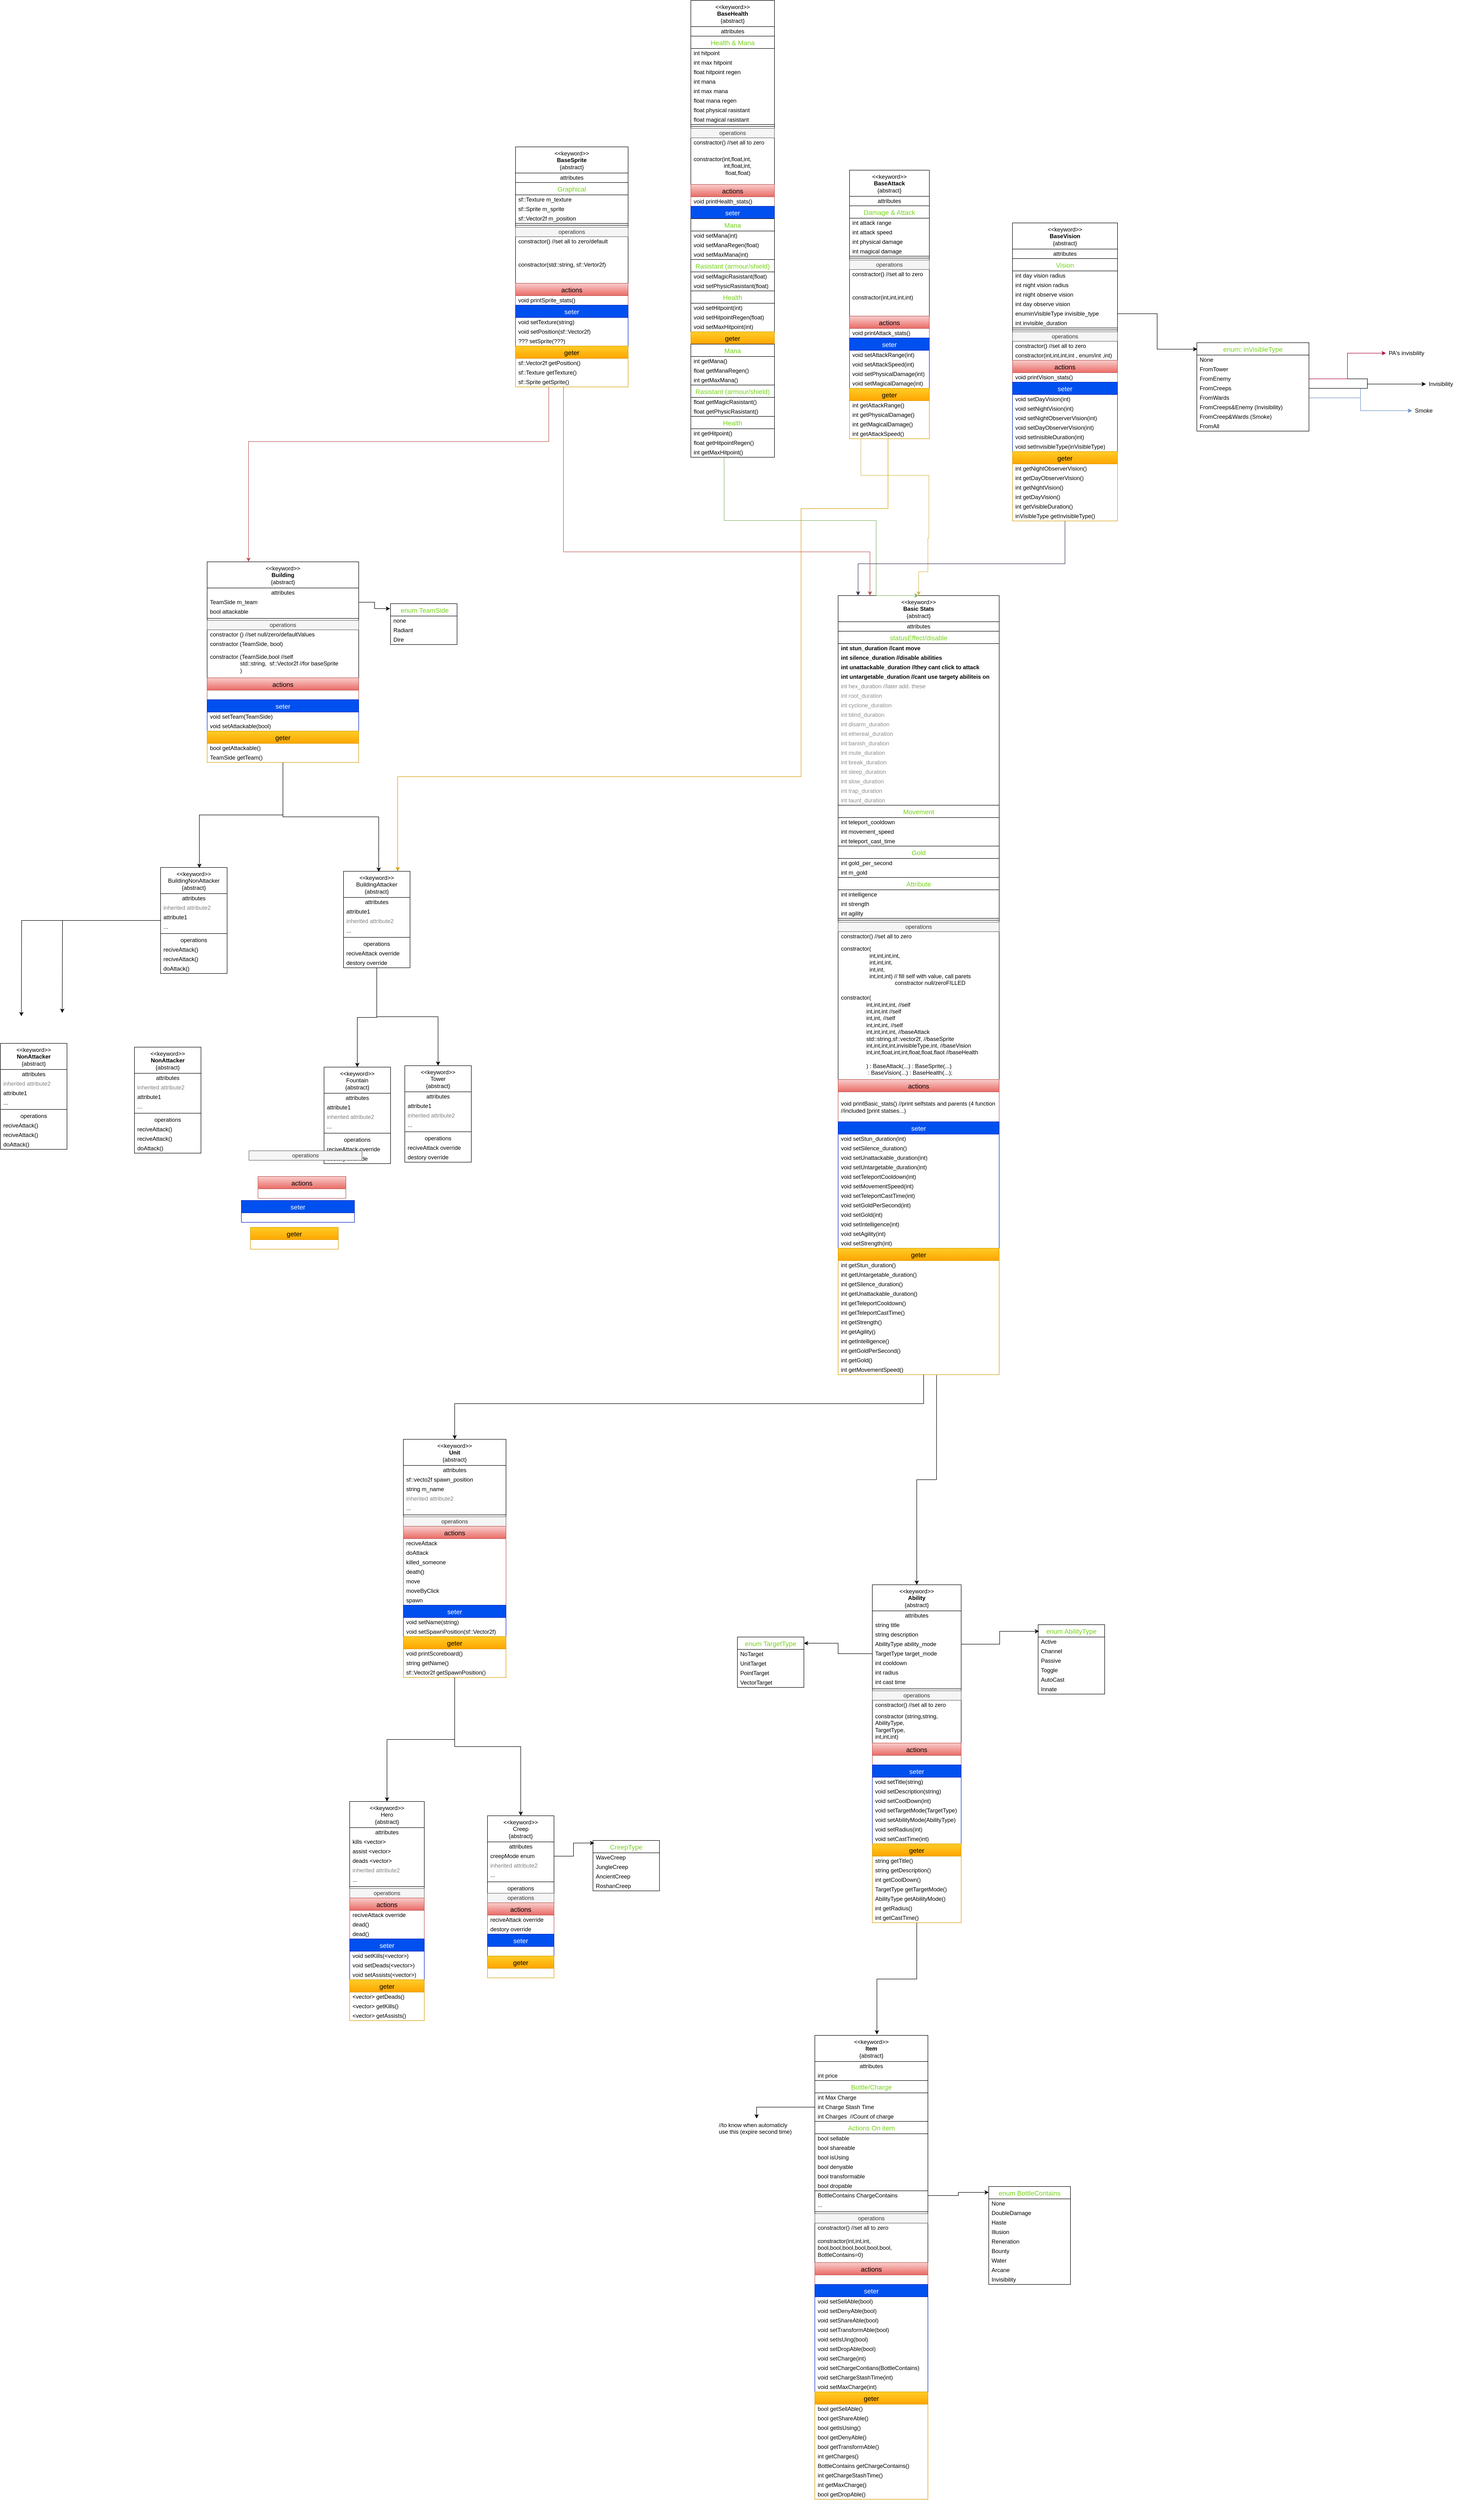 <mxfile version="21.0.2" type="device"><diagram name="Page-1" id="1H9kvfPsTgVG9I40pWTz"><mxGraphModel dx="2958" dy="2915" grid="0" gridSize="10" guides="1" tooltips="1" connect="1" arrows="1" fold="1" page="1" pageScale="1" pageWidth="850" pageHeight="1100" math="0" shadow="0"><root><mxCell id="0"/><mxCell id="1" parent="0"/><mxCell id="5lByX56XW-R4uCzSlyv2-189" style="edgeStyle=orthogonalEdgeStyle;rounded=0;orthogonalLoop=1;jettySize=auto;html=1;entryX=0.5;entryY=0;entryDx=0;entryDy=0;" parent="1" source="CpMXcyhzF6KolLu5Z9b9-9" target="5lByX56XW-R4uCzSlyv2-180" edge="1"><mxGeometry relative="1" as="geometry"/></mxCell><mxCell id="5lByX56XW-R4uCzSlyv2-190" style="edgeStyle=orthogonalEdgeStyle;rounded=0;orthogonalLoop=1;jettySize=auto;html=1;entryX=0.5;entryY=0;entryDx=0;entryDy=0;" parent="1" source="CpMXcyhzF6KolLu5Z9b9-9" target="5lByX56XW-R4uCzSlyv2-171" edge="1"><mxGeometry relative="1" as="geometry"/></mxCell><mxCell id="CpMXcyhzF6KolLu5Z9b9-9" value="&amp;lt;&amp;lt;keyword&amp;gt;&amp;gt;&lt;br&gt;&lt;b&gt;Unit&lt;/b&gt;&lt;br&gt;{abstract}" style="swimlane;fontStyle=0;align=center;verticalAlign=top;childLayout=stackLayout;horizontal=1;startSize=55;horizontalStack=0;resizeParent=1;resizeParentMax=0;resizeLast=0;collapsible=0;marginBottom=0;html=1;whiteSpace=wrap;" parent="1" vertex="1"><mxGeometry x="-525" y="846" width="216" height="501" as="geometry"/></mxCell><mxCell id="CpMXcyhzF6KolLu5Z9b9-10" value="attributes" style="text;html=1;strokeColor=none;fillColor=none;align=center;verticalAlign=middle;spacingLeft=4;spacingRight=4;overflow=hidden;rotatable=0;points=[[0,0.5],[1,0.5]];portConstraint=eastwest;whiteSpace=wrap;" parent="CpMXcyhzF6KolLu5Z9b9-9" vertex="1"><mxGeometry y="55" width="216" height="20" as="geometry"/></mxCell><mxCell id="5lByX56XW-R4uCzSlyv2-242" value="sf::vecto2f spawn_position" style="text;html=1;strokeColor=none;fillColor=none;align=left;verticalAlign=middle;spacingLeft=4;spacingRight=4;overflow=hidden;rotatable=0;points=[[0,0.5],[1,0.5]];portConstraint=eastwest;whiteSpace=wrap;" parent="CpMXcyhzF6KolLu5Z9b9-9" vertex="1"><mxGeometry y="75" width="216" height="20" as="geometry"/></mxCell><mxCell id="qtOfOF4ydv_9lDg9tMuy-272" value="string m_name" style="text;html=1;strokeColor=none;fillColor=none;align=left;verticalAlign=middle;spacingLeft=4;spacingRight=4;overflow=hidden;rotatable=0;points=[[0,0.5],[1,0.5]];portConstraint=eastwest;whiteSpace=wrap;" parent="CpMXcyhzF6KolLu5Z9b9-9" vertex="1"><mxGeometry y="95" width="216" height="20" as="geometry"/></mxCell><mxCell id="CpMXcyhzF6KolLu5Z9b9-12" value="inherited attribute2" style="text;html=1;strokeColor=none;fillColor=none;align=left;verticalAlign=middle;spacingLeft=4;spacingRight=4;overflow=hidden;rotatable=0;points=[[0,0.5],[1,0.5]];portConstraint=eastwest;fontColor=#808080;whiteSpace=wrap;" parent="CpMXcyhzF6KolLu5Z9b9-9" vertex="1"><mxGeometry y="115" width="216" height="20" as="geometry"/></mxCell><mxCell id="CpMXcyhzF6KolLu5Z9b9-13" value="..." style="text;html=1;strokeColor=none;fillColor=none;align=left;verticalAlign=middle;spacingLeft=4;spacingRight=4;overflow=hidden;rotatable=0;points=[[0,0.5],[1,0.5]];portConstraint=eastwest;whiteSpace=wrap;" parent="CpMXcyhzF6KolLu5Z9b9-9" vertex="1"><mxGeometry y="135" width="216" height="20" as="geometry"/></mxCell><mxCell id="CpMXcyhzF6KolLu5Z9b9-14" value="" style="line;strokeWidth=1;fillColor=none;align=left;verticalAlign=middle;spacingTop=-1;spacingLeft=3;spacingRight=3;rotatable=0;labelPosition=right;points=[];portConstraint=eastwest;" parent="CpMXcyhzF6KolLu5Z9b9-9" vertex="1"><mxGeometry y="155" width="216" height="8" as="geometry"/></mxCell><mxCell id="qtOfOF4ydv_9lDg9tMuy-240" value="operations" style="text;html=1;strokeColor=#666666;fillColor=#f5f5f5;align=center;verticalAlign=middle;spacingLeft=4;spacingRight=4;overflow=hidden;rotatable=0;points=[[0,0.5],[1,0.5]];portConstraint=eastwest;whiteSpace=wrap;fontColor=#333333;" parent="CpMXcyhzF6KolLu5Z9b9-9" vertex="1"><mxGeometry y="163" width="216" height="20" as="geometry"/></mxCell><mxCell id="qtOfOF4ydv_9lDg9tMuy-235" value="actions" style="swimlane;fontStyle=0;childLayout=stackLayout;horizontal=1;startSize=26;horizontalStack=0;resizeParent=1;resizeParentMax=0;resizeLast=0;collapsible=1;marginBottom=0;align=center;fontSize=14;fillColor=#f8cecc;strokeColor=#b85450;gradientColor=#ea6b66;" parent="CpMXcyhzF6KolLu5Z9b9-9" vertex="1"><mxGeometry y="183" width="216" height="166" as="geometry"/></mxCell><mxCell id="5lByX56XW-R4uCzSlyv2-116" value="reciveAttack" style="text;html=1;strokeColor=none;fillColor=none;align=left;verticalAlign=middle;spacingLeft=4;spacingRight=4;overflow=hidden;rotatable=0;points=[[0,0.5],[1,0.5]];portConstraint=eastwest;whiteSpace=wrap;" parent="qtOfOF4ydv_9lDg9tMuy-235" vertex="1"><mxGeometry y="26" width="216" height="20" as="geometry"/></mxCell><mxCell id="5lByX56XW-R4uCzSlyv2-115" value="doAttack" style="text;html=1;strokeColor=none;fillColor=none;align=left;verticalAlign=middle;spacingLeft=4;spacingRight=4;overflow=hidden;rotatable=0;points=[[0,0.5],[1,0.5]];portConstraint=eastwest;whiteSpace=wrap;" parent="qtOfOF4ydv_9lDg9tMuy-235" vertex="1"><mxGeometry y="46" width="216" height="20" as="geometry"/></mxCell><mxCell id="5lByX56XW-R4uCzSlyv2-122" value="killed_someone" style="text;html=1;strokeColor=none;fillColor=none;align=left;verticalAlign=middle;spacingLeft=4;spacingRight=4;overflow=hidden;rotatable=0;points=[[0,0.5],[1,0.5]];portConstraint=eastwest;whiteSpace=wrap;" parent="qtOfOF4ydv_9lDg9tMuy-235" vertex="1"><mxGeometry y="66" width="216" height="20" as="geometry"/></mxCell><mxCell id="5lByX56XW-R4uCzSlyv2-121" value="death()" style="text;html=1;strokeColor=none;fillColor=none;align=left;verticalAlign=middle;spacingLeft=4;spacingRight=4;overflow=hidden;rotatable=0;points=[[0,0.5],[1,0.5]];portConstraint=eastwest;whiteSpace=wrap;" parent="qtOfOF4ydv_9lDg9tMuy-235" vertex="1"><mxGeometry y="86" width="216" height="20" as="geometry"/></mxCell><mxCell id="5lByX56XW-R4uCzSlyv2-117" value="move" style="text;html=1;strokeColor=none;fillColor=none;align=left;verticalAlign=middle;spacingLeft=4;spacingRight=4;overflow=hidden;rotatable=0;points=[[0,0.5],[1,0.5]];portConstraint=eastwest;whiteSpace=wrap;" parent="qtOfOF4ydv_9lDg9tMuy-235" vertex="1"><mxGeometry y="106" width="216" height="20" as="geometry"/></mxCell><mxCell id="qPyXs7opuU-RVVH6VckW-1" value="moveByClick" style="text;html=1;strokeColor=none;fillColor=none;align=left;verticalAlign=middle;spacingLeft=4;spacingRight=4;overflow=hidden;rotatable=0;points=[[0,0.5],[1,0.5]];portConstraint=eastwest;whiteSpace=wrap;" vertex="1" parent="qtOfOF4ydv_9lDg9tMuy-235"><mxGeometry y="126" width="216" height="20" as="geometry"/></mxCell><mxCell id="5lByX56XW-R4uCzSlyv2-120" value="spawn" style="text;html=1;strokeColor=none;fillColor=none;align=left;verticalAlign=middle;spacingLeft=4;spacingRight=4;overflow=hidden;rotatable=0;points=[[0,0.5],[1,0.5]];portConstraint=eastwest;whiteSpace=wrap;" parent="qtOfOF4ydv_9lDg9tMuy-235" vertex="1"><mxGeometry y="146" width="216" height="20" as="geometry"/></mxCell><mxCell id="qtOfOF4ydv_9lDg9tMuy-234" value="seter" style="swimlane;fontStyle=0;childLayout=stackLayout;horizontal=1;startSize=26;horizontalStack=0;resizeParent=1;resizeParentMax=0;resizeLast=0;collapsible=1;marginBottom=0;align=center;fontSize=14;fontColor=#ffffff;fillColor=#0050ef;strokeColor=#001DBC;" parent="CpMXcyhzF6KolLu5Z9b9-9" vertex="1"><mxGeometry y="349" width="216" height="66" as="geometry"/></mxCell><mxCell id="qtOfOF4ydv_9lDg9tMuy-273" value="void setName(string)" style="text;html=1;strokeColor=none;fillColor=none;align=left;verticalAlign=middle;spacingLeft=4;spacingRight=4;overflow=hidden;rotatable=0;points=[[0,0.5],[1,0.5]];portConstraint=eastwest;whiteSpace=wrap;" parent="qtOfOF4ydv_9lDg9tMuy-234" vertex="1"><mxGeometry y="26" width="216" height="20" as="geometry"/></mxCell><mxCell id="qtOfOF4ydv_9lDg9tMuy-237" value="void setSpawnPosition(sf::Vector2f)" style="text;html=1;strokeColor=none;fillColor=none;align=left;verticalAlign=middle;spacingLeft=4;spacingRight=4;overflow=hidden;rotatable=0;points=[[0,0.5],[1,0.5]];portConstraint=eastwest;whiteSpace=wrap;" parent="qtOfOF4ydv_9lDg9tMuy-234" vertex="1"><mxGeometry y="46" width="216" height="20" as="geometry"/></mxCell><mxCell id="qtOfOF4ydv_9lDg9tMuy-236" value="geter" style="swimlane;fontStyle=0;childLayout=stackLayout;horizontal=1;startSize=26;horizontalStack=0;resizeParent=1;resizeParentMax=0;resizeLast=0;collapsible=1;marginBottom=0;align=center;fontSize=14;fillColor=#ffcd28;strokeColor=#d79b00;gradientColor=#ffa500;" parent="CpMXcyhzF6KolLu5Z9b9-9" vertex="1"><mxGeometry y="415" width="216" height="86" as="geometry"/></mxCell><mxCell id="5lByX56XW-R4uCzSlyv2-123" value="void printScoreboard()" style="text;html=1;strokeColor=none;fillColor=none;align=left;verticalAlign=middle;spacingLeft=4;spacingRight=4;overflow=hidden;rotatable=0;points=[[0,0.5],[1,0.5]];portConstraint=eastwest;whiteSpace=wrap;" parent="qtOfOF4ydv_9lDg9tMuy-236" vertex="1"><mxGeometry y="26" width="216" height="20" as="geometry"/></mxCell><mxCell id="qtOfOF4ydv_9lDg9tMuy-274" value="string getName()" style="text;html=1;strokeColor=none;fillColor=none;align=left;verticalAlign=middle;spacingLeft=4;spacingRight=4;overflow=hidden;rotatable=0;points=[[0,0.5],[1,0.5]];portConstraint=eastwest;whiteSpace=wrap;" parent="qtOfOF4ydv_9lDg9tMuy-236" vertex="1"><mxGeometry y="46" width="216" height="20" as="geometry"/></mxCell><mxCell id="qtOfOF4ydv_9lDg9tMuy-238" value="sf::Vector2f getSpawnPosition()" style="text;html=1;strokeColor=none;fillColor=none;align=left;verticalAlign=middle;spacingLeft=4;spacingRight=4;overflow=hidden;rotatable=0;points=[[0,0.5],[1,0.5]];portConstraint=eastwest;whiteSpace=wrap;" parent="qtOfOF4ydv_9lDg9tMuy-236" vertex="1"><mxGeometry y="66" width="216" height="20" as="geometry"/></mxCell><mxCell id="CpMXcyhzF6KolLu5Z9b9-52" style="edgeStyle=orthogonalEdgeStyle;rounded=0;orthogonalLoop=1;jettySize=auto;html=1;entryX=0.549;entryY=-0.002;entryDx=0;entryDy=0;entryPerimeter=0;" parent="1" source="CpMXcyhzF6KolLu5Z9b9-36" target="CpMXcyhzF6KolLu5Z9b9-44" edge="1"><mxGeometry relative="1" as="geometry"/></mxCell><mxCell id="CpMXcyhzF6KolLu5Z9b9-36" value="&amp;lt;&amp;lt;keyword&amp;gt;&amp;gt;&lt;br&gt;&lt;b&gt;Ability&lt;/b&gt;&lt;br&gt;{abstract}" style="swimlane;fontStyle=0;align=center;verticalAlign=top;childLayout=stackLayout;horizontal=1;startSize=55;horizontalStack=0;resizeParent=1;resizeParentMax=0;resizeLast=0;collapsible=0;marginBottom=0;html=1;whiteSpace=wrap;" parent="1" vertex="1"><mxGeometry x="462" y="1152" width="187" height="711" as="geometry"/></mxCell><mxCell id="CpMXcyhzF6KolLu5Z9b9-37" value="attributes" style="text;html=1;strokeColor=none;fillColor=none;align=center;verticalAlign=middle;spacingLeft=4;spacingRight=4;overflow=hidden;rotatable=0;points=[[0,0.5],[1,0.5]];portConstraint=eastwest;whiteSpace=wrap;" parent="CpMXcyhzF6KolLu5Z9b9-36" vertex="1"><mxGeometry y="55" width="187" height="20" as="geometry"/></mxCell><mxCell id="CpMXcyhzF6KolLu5Z9b9-106" value="string title" style="text;html=1;strokeColor=none;fillColor=none;align=left;verticalAlign=middle;spacingLeft=4;spacingRight=4;overflow=hidden;rotatable=0;points=[[0,0.5],[1,0.5]];portConstraint=eastwest;whiteSpace=wrap;" parent="CpMXcyhzF6KolLu5Z9b9-36" vertex="1"><mxGeometry y="75" width="187" height="20" as="geometry"/></mxCell><mxCell id="CpMXcyhzF6KolLu5Z9b9-117" value="string description" style="text;html=1;strokeColor=none;fillColor=none;align=left;verticalAlign=middle;spacingLeft=4;spacingRight=4;overflow=hidden;rotatable=0;points=[[0,0.5],[1,0.5]];portConstraint=eastwest;whiteSpace=wrap;" parent="CpMXcyhzF6KolLu5Z9b9-36" vertex="1"><mxGeometry y="95" width="187" height="20" as="geometry"/></mxCell><mxCell id="CpMXcyhzF6KolLu5Z9b9-120" value="AbilityType ability_mode" style="text;html=1;strokeColor=none;fillColor=none;align=left;verticalAlign=middle;spacingLeft=4;spacingRight=4;overflow=hidden;rotatable=0;points=[[0,0.5],[1,0.5]];portConstraint=eastwest;whiteSpace=wrap;" parent="CpMXcyhzF6KolLu5Z9b9-36" vertex="1"><mxGeometry y="115" width="187" height="20" as="geometry"/></mxCell><mxCell id="CpMXcyhzF6KolLu5Z9b9-119" value="TargetType target_mode" style="text;html=1;strokeColor=none;fillColor=none;align=left;verticalAlign=middle;spacingLeft=4;spacingRight=4;overflow=hidden;rotatable=0;points=[[0,0.5],[1,0.5]];portConstraint=eastwest;whiteSpace=wrap;" parent="CpMXcyhzF6KolLu5Z9b9-36" vertex="1"><mxGeometry y="135" width="187" height="20" as="geometry"/></mxCell><mxCell id="5lByX56XW-R4uCzSlyv2-165" value="int cooldown" style="text;html=1;strokeColor=none;fillColor=none;align=left;verticalAlign=middle;spacingLeft=4;spacingRight=4;overflow=hidden;rotatable=0;points=[[0,0.5],[1,0.5]];portConstraint=eastwest;whiteSpace=wrap;" parent="CpMXcyhzF6KolLu5Z9b9-36" vertex="1"><mxGeometry y="155" width="187" height="20" as="geometry"/></mxCell><mxCell id="CpMXcyhzF6KolLu5Z9b9-111" value="int radius" style="text;html=1;strokeColor=none;fillColor=none;align=left;verticalAlign=middle;spacingLeft=4;spacingRight=4;overflow=hidden;rotatable=0;points=[[0,0.5],[1,0.5]];portConstraint=eastwest;whiteSpace=wrap;" parent="CpMXcyhzF6KolLu5Z9b9-36" vertex="1"><mxGeometry y="175" width="187" height="20" as="geometry"/></mxCell><mxCell id="CpMXcyhzF6KolLu5Z9b9-118" value="int cast time" style="text;html=1;strokeColor=none;fillColor=none;align=left;verticalAlign=middle;spacingLeft=4;spacingRight=4;overflow=hidden;rotatable=0;points=[[0,0.5],[1,0.5]];portConstraint=eastwest;whiteSpace=wrap;" parent="CpMXcyhzF6KolLu5Z9b9-36" vertex="1"><mxGeometry y="195" width="187" height="20" as="geometry"/></mxCell><mxCell id="CpMXcyhzF6KolLu5Z9b9-41" value="" style="line;strokeWidth=1;fillColor=none;align=left;verticalAlign=middle;spacingTop=-1;spacingLeft=3;spacingRight=3;rotatable=0;labelPosition=right;points=[];portConstraint=eastwest;" parent="CpMXcyhzF6KolLu5Z9b9-36" vertex="1"><mxGeometry y="215" width="187" height="8" as="geometry"/></mxCell><mxCell id="qtOfOF4ydv_9lDg9tMuy-239" value="operations" style="text;html=1;strokeColor=#666666;fillColor=#f5f5f5;align=center;verticalAlign=middle;spacingLeft=4;spacingRight=4;overflow=hidden;rotatable=0;points=[[0,0.5],[1,0.5]];portConstraint=eastwest;whiteSpace=wrap;fontColor=#333333;" parent="CpMXcyhzF6KolLu5Z9b9-36" vertex="1"><mxGeometry y="223" width="187" height="20" as="geometry"/></mxCell><mxCell id="qtOfOF4ydv_9lDg9tMuy-116" value="constractor() //set all to zero" style="text;html=1;strokeColor=none;fillColor=none;align=left;verticalAlign=middle;spacingLeft=4;spacingRight=4;overflow=hidden;rotatable=0;points=[[0,0.5],[1,0.5]];portConstraint=eastwest;whiteSpace=wrap;" parent="CpMXcyhzF6KolLu5Z9b9-36" vertex="1"><mxGeometry y="243" width="187" height="20" as="geometry"/></mxCell><mxCell id="qtOfOF4ydv_9lDg9tMuy-122" value="&lt;div&gt;constractor (string,string,&lt;/div&gt;&lt;div&gt;AbilityType,&lt;/div&gt;&lt;div&gt;TargetType,&lt;/div&gt;&lt;div&gt;int,int,int)&lt;br&gt;&lt;/div&gt;" style="text;html=1;strokeColor=none;fillColor=none;align=left;verticalAlign=middle;spacingLeft=4;spacingRight=4;overflow=hidden;rotatable=0;points=[[0,0.5],[1,0.5]];portConstraint=eastwest;whiteSpace=wrap;" parent="CpMXcyhzF6KolLu5Z9b9-36" vertex="1"><mxGeometry y="263" width="187" height="70" as="geometry"/></mxCell><mxCell id="qtOfOF4ydv_9lDg9tMuy-181" value="actions" style="swimlane;fontStyle=0;childLayout=stackLayout;horizontal=1;startSize=26;horizontalStack=0;resizeParent=1;resizeParentMax=0;resizeLast=0;collapsible=1;marginBottom=0;align=center;fontSize=14;fillColor=#f8cecc;strokeColor=#b85450;gradientColor=#ea6b66;" parent="CpMXcyhzF6KolLu5Z9b9-36" vertex="1"><mxGeometry y="333" width="187" height="46" as="geometry"/></mxCell><mxCell id="qtOfOF4ydv_9lDg9tMuy-184" value="seter" style="swimlane;fontStyle=0;childLayout=stackLayout;horizontal=1;startSize=26;horizontalStack=0;resizeParent=1;resizeParentMax=0;resizeLast=0;collapsible=1;marginBottom=0;align=center;fontSize=14;fontColor=#ffffff;fillColor=#0050ef;strokeColor=#001DBC;" parent="CpMXcyhzF6KolLu5Z9b9-36" vertex="1"><mxGeometry y="379" width="187" height="166" as="geometry"/></mxCell><mxCell id="qtOfOF4ydv_9lDg9tMuy-38" value="void setTitle(string)" style="text;html=1;strokeColor=none;fillColor=none;align=left;verticalAlign=middle;spacingLeft=4;spacingRight=4;overflow=hidden;rotatable=0;points=[[0,0.5],[1,0.5]];portConstraint=eastwest;whiteSpace=wrap;" parent="qtOfOF4ydv_9lDg9tMuy-184" vertex="1"><mxGeometry y="26" width="187" height="20" as="geometry"/></mxCell><mxCell id="qtOfOF4ydv_9lDg9tMuy-39" value="void setDescription(string)" style="text;html=1;strokeColor=none;fillColor=none;align=left;verticalAlign=middle;spacingLeft=4;spacingRight=4;overflow=hidden;rotatable=0;points=[[0,0.5],[1,0.5]];portConstraint=eastwest;whiteSpace=wrap;" parent="qtOfOF4ydv_9lDg9tMuy-184" vertex="1"><mxGeometry y="46" width="187" height="20" as="geometry"/></mxCell><mxCell id="qtOfOF4ydv_9lDg9tMuy-43" value="void setCoolDown(int)" style="text;html=1;strokeColor=none;fillColor=none;align=left;verticalAlign=middle;spacingLeft=4;spacingRight=4;overflow=hidden;rotatable=0;points=[[0,0.5],[1,0.5]];portConstraint=eastwest;whiteSpace=wrap;" parent="qtOfOF4ydv_9lDg9tMuy-184" vertex="1"><mxGeometry y="66" width="187" height="20" as="geometry"/></mxCell><mxCell id="qtOfOF4ydv_9lDg9tMuy-41" value="void setTargetMode(TargetType)" style="text;html=1;strokeColor=none;fillColor=none;align=left;verticalAlign=middle;spacingLeft=4;spacingRight=4;overflow=hidden;rotatable=0;points=[[0,0.5],[1,0.5]];portConstraint=eastwest;whiteSpace=wrap;" parent="qtOfOF4ydv_9lDg9tMuy-184" vertex="1"><mxGeometry y="86" width="187" height="20" as="geometry"/></mxCell><mxCell id="qtOfOF4ydv_9lDg9tMuy-40" value="void setAbilityMode(AbilityType)" style="text;html=1;strokeColor=none;fillColor=none;align=left;verticalAlign=middle;spacingLeft=4;spacingRight=4;overflow=hidden;rotatable=0;points=[[0,0.5],[1,0.5]];portConstraint=eastwest;whiteSpace=wrap;" parent="qtOfOF4ydv_9lDg9tMuy-184" vertex="1"><mxGeometry y="106" width="187" height="20" as="geometry"/></mxCell><mxCell id="qtOfOF4ydv_9lDg9tMuy-42" value="void setRadius(int)" style="text;html=1;strokeColor=none;fillColor=none;align=left;verticalAlign=middle;spacingLeft=4;spacingRight=4;overflow=hidden;rotatable=0;points=[[0,0.5],[1,0.5]];portConstraint=eastwest;whiteSpace=wrap;" parent="qtOfOF4ydv_9lDg9tMuy-184" vertex="1"><mxGeometry y="126" width="187" height="20" as="geometry"/></mxCell><mxCell id="qtOfOF4ydv_9lDg9tMuy-44" value="void setCastTime(int)" style="text;html=1;strokeColor=none;fillColor=none;align=left;verticalAlign=middle;spacingLeft=4;spacingRight=4;overflow=hidden;rotatable=0;points=[[0,0.5],[1,0.5]];portConstraint=eastwest;whiteSpace=wrap;" parent="qtOfOF4ydv_9lDg9tMuy-184" vertex="1"><mxGeometry y="146" width="187" height="20" as="geometry"/></mxCell><mxCell id="qtOfOF4ydv_9lDg9tMuy-185" value="geter" style="swimlane;fontStyle=0;childLayout=stackLayout;horizontal=1;startSize=26;horizontalStack=0;resizeParent=1;resizeParentMax=0;resizeLast=0;collapsible=1;marginBottom=0;align=center;fontSize=14;fillColor=#ffcd28;strokeColor=#d79b00;gradientColor=#ffa500;" parent="CpMXcyhzF6KolLu5Z9b9-36" vertex="1"><mxGeometry y="545" width="187" height="166" as="geometry"/></mxCell><mxCell id="qtOfOF4ydv_9lDg9tMuy-45" value="string getTitle()" style="text;html=1;strokeColor=none;fillColor=none;align=left;verticalAlign=middle;spacingLeft=4;spacingRight=4;overflow=hidden;rotatable=0;points=[[0,0.5],[1,0.5]];portConstraint=eastwest;whiteSpace=wrap;" parent="qtOfOF4ydv_9lDg9tMuy-185" vertex="1"><mxGeometry y="26" width="187" height="20" as="geometry"/></mxCell><mxCell id="qtOfOF4ydv_9lDg9tMuy-46" value="string getDescription()" style="text;html=1;strokeColor=none;fillColor=none;align=left;verticalAlign=middle;spacingLeft=4;spacingRight=4;overflow=hidden;rotatable=0;points=[[0,0.5],[1,0.5]];portConstraint=eastwest;whiteSpace=wrap;" parent="qtOfOF4ydv_9lDg9tMuy-185" vertex="1"><mxGeometry y="46" width="187" height="20" as="geometry"/></mxCell><mxCell id="qtOfOF4ydv_9lDg9tMuy-49" value="int getCoolDown()" style="text;html=1;strokeColor=none;fillColor=none;align=left;verticalAlign=middle;spacingLeft=4;spacingRight=4;overflow=hidden;rotatable=0;points=[[0,0.5],[1,0.5]];portConstraint=eastwest;whiteSpace=wrap;" parent="qtOfOF4ydv_9lDg9tMuy-185" vertex="1"><mxGeometry y="66" width="187" height="20" as="geometry"/></mxCell><mxCell id="qtOfOF4ydv_9lDg9tMuy-48" value="TargetType getTargetMode()" style="text;html=1;strokeColor=none;fillColor=none;align=left;verticalAlign=middle;spacingLeft=4;spacingRight=4;overflow=hidden;rotatable=0;points=[[0,0.5],[1,0.5]];portConstraint=eastwest;whiteSpace=wrap;" parent="qtOfOF4ydv_9lDg9tMuy-185" vertex="1"><mxGeometry y="86" width="187" height="20" as="geometry"/></mxCell><mxCell id="qtOfOF4ydv_9lDg9tMuy-47" value="AbilityType getAbilityMode()" style="text;html=1;strokeColor=none;fillColor=none;align=left;verticalAlign=middle;spacingLeft=4;spacingRight=4;overflow=hidden;rotatable=0;points=[[0,0.5],[1,0.5]];portConstraint=eastwest;whiteSpace=wrap;" parent="qtOfOF4ydv_9lDg9tMuy-185" vertex="1"><mxGeometry y="106" width="187" height="20" as="geometry"/></mxCell><mxCell id="qtOfOF4ydv_9lDg9tMuy-187" value="int getRadius()" style="text;html=1;strokeColor=none;fillColor=none;align=left;verticalAlign=middle;spacingLeft=4;spacingRight=4;overflow=hidden;rotatable=0;points=[[0,0.5],[1,0.5]];portConstraint=eastwest;whiteSpace=wrap;" parent="qtOfOF4ydv_9lDg9tMuy-185" vertex="1"><mxGeometry y="126" width="187" height="20" as="geometry"/></mxCell><mxCell id="CpMXcyhzF6KolLu5Z9b9-43" value="int getCastTime()" style="text;html=1;strokeColor=none;fillColor=none;align=left;verticalAlign=middle;spacingLeft=4;spacingRight=4;overflow=hidden;rotatable=0;points=[[0,0.5],[1,0.5]];portConstraint=eastwest;whiteSpace=wrap;" parent="qtOfOF4ydv_9lDg9tMuy-185" vertex="1"><mxGeometry y="146" width="187" height="20" as="geometry"/></mxCell><mxCell id="CpMXcyhzF6KolLu5Z9b9-44" value="&amp;lt;&amp;lt;keyword&amp;gt;&amp;gt;&lt;br&gt;&lt;b&gt;Item&lt;/b&gt;&lt;br&gt;{abstract}" style="swimlane;fontStyle=0;align=center;verticalAlign=top;childLayout=stackLayout;horizontal=1;startSize=55;horizontalStack=0;resizeParent=1;resizeParentMax=0;resizeLast=0;collapsible=0;marginBottom=0;html=1;whiteSpace=wrap;" parent="1" vertex="1"><mxGeometry x="341" y="2100" width="238" height="976" as="geometry"/></mxCell><mxCell id="CpMXcyhzF6KolLu5Z9b9-45" value="attributes" style="text;html=1;strokeColor=none;fillColor=none;align=center;verticalAlign=middle;spacingLeft=4;spacingRight=4;overflow=hidden;rotatable=0;points=[[0,0.5],[1,0.5]];portConstraint=eastwest;whiteSpace=wrap;" parent="CpMXcyhzF6KolLu5Z9b9-44" vertex="1"><mxGeometry y="55" width="238" height="20" as="geometry"/></mxCell><mxCell id="5lByX56XW-R4uCzSlyv2-157" value="int price" style="text;html=1;strokeColor=none;fillColor=none;align=left;verticalAlign=middle;spacingLeft=4;spacingRight=4;overflow=hidden;rotatable=0;points=[[0,0.5],[1,0.5]];portConstraint=eastwest;whiteSpace=wrap;" parent="CpMXcyhzF6KolLu5Z9b9-44" vertex="1"><mxGeometry y="75" width="238" height="20" as="geometry"/></mxCell><mxCell id="5lByX56XW-R4uCzSlyv2-140" value="Bottle/Charge" style="swimlane;fontStyle=0;childLayout=stackLayout;horizontal=1;startSize=26;horizontalStack=0;resizeParent=1;resizeParentMax=0;resizeLast=0;collapsible=1;marginBottom=0;align=center;fontSize=14;fontColor=#73d216;" parent="CpMXcyhzF6KolLu5Z9b9-44" vertex="1"><mxGeometry y="95" width="238" height="232" as="geometry"/></mxCell><mxCell id="5lByX56XW-R4uCzSlyv2-139" value="int Max Charge" style="text;html=1;strokeColor=none;fillColor=none;align=left;verticalAlign=middle;spacingLeft=4;spacingRight=4;overflow=hidden;rotatable=0;points=[[0,0.5],[1,0.5]];portConstraint=eastwest;whiteSpace=wrap;" parent="5lByX56XW-R4uCzSlyv2-140" vertex="1"><mxGeometry y="26" width="238" height="20" as="geometry"/></mxCell><mxCell id="5lByX56XW-R4uCzSlyv2-159" value="int Charge Stash Time " style="text;html=1;strokeColor=none;fillColor=none;align=left;verticalAlign=middle;spacingLeft=4;spacingRight=4;overflow=hidden;rotatable=0;points=[[0,0.5],[1,0.5]];portConstraint=eastwest;whiteSpace=wrap;" parent="5lByX56XW-R4uCzSlyv2-140" vertex="1"><mxGeometry y="46" width="238" height="20" as="geometry"/></mxCell><mxCell id="5lByX56XW-R4uCzSlyv2-138" value="int Charges&amp;nbsp; //Count of charge" style="text;html=1;strokeColor=none;fillColor=none;align=left;verticalAlign=middle;spacingLeft=4;spacingRight=4;overflow=hidden;rotatable=0;points=[[0,0.5],[1,0.5]];portConstraint=eastwest;whiteSpace=wrap;" parent="5lByX56XW-R4uCzSlyv2-140" vertex="1"><mxGeometry y="66" width="238" height="20" as="geometry"/></mxCell><mxCell id="5lByX56XW-R4uCzSlyv2-149" value="Actions On item" style="swimlane;fontStyle=0;childLayout=stackLayout;horizontal=1;startSize=26;horizontalStack=0;resizeParent=1;resizeParentMax=0;resizeLast=0;collapsible=1;marginBottom=0;align=center;fontSize=14;fontColor=#73d216;" parent="5lByX56XW-R4uCzSlyv2-140" vertex="1"><mxGeometry y="86" width="238" height="146" as="geometry"/></mxCell><mxCell id="5lByX56XW-R4uCzSlyv2-150" value="bool sellable" style="text;html=1;strokeColor=none;fillColor=none;align=left;verticalAlign=middle;spacingLeft=4;spacingRight=4;overflow=hidden;rotatable=0;points=[[0,0.5],[1,0.5]];portConstraint=eastwest;whiteSpace=wrap;" parent="5lByX56XW-R4uCzSlyv2-149" vertex="1"><mxGeometry y="26" width="238" height="20" as="geometry"/></mxCell><mxCell id="5lByX56XW-R4uCzSlyv2-154" value="bool shareable" style="text;html=1;strokeColor=none;fillColor=none;align=left;verticalAlign=middle;spacingLeft=4;spacingRight=4;overflow=hidden;rotatable=0;points=[[0,0.5],[1,0.5]];portConstraint=eastwest;whiteSpace=wrap;" parent="5lByX56XW-R4uCzSlyv2-149" vertex="1"><mxGeometry y="46" width="238" height="20" as="geometry"/></mxCell><mxCell id="5lByX56XW-R4uCzSlyv2-158" value="bool isUsing" style="text;html=1;strokeColor=none;fillColor=none;align=left;verticalAlign=middle;spacingLeft=4;spacingRight=4;overflow=hidden;rotatable=0;points=[[0,0.5],[1,0.5]];portConstraint=eastwest;whiteSpace=wrap;" parent="5lByX56XW-R4uCzSlyv2-149" vertex="1"><mxGeometry y="66" width="238" height="20" as="geometry"/></mxCell><mxCell id="5lByX56XW-R4uCzSlyv2-156" value="bool denyable" style="text;html=1;strokeColor=none;fillColor=none;align=left;verticalAlign=middle;spacingLeft=4;spacingRight=4;overflow=hidden;rotatable=0;points=[[0,0.5],[1,0.5]];portConstraint=eastwest;whiteSpace=wrap;" parent="5lByX56XW-R4uCzSlyv2-149" vertex="1"><mxGeometry y="86" width="238" height="20" as="geometry"/></mxCell><mxCell id="5lByX56XW-R4uCzSlyv2-155" value="bool transformable" style="text;html=1;strokeColor=none;fillColor=none;align=left;verticalAlign=middle;spacingLeft=4;spacingRight=4;overflow=hidden;rotatable=0;points=[[0,0.5],[1,0.5]];portConstraint=eastwest;whiteSpace=wrap;" parent="5lByX56XW-R4uCzSlyv2-149" vertex="1"><mxGeometry y="106" width="238" height="20" as="geometry"/></mxCell><mxCell id="5lByX56XW-R4uCzSlyv2-153" value="bool dropable" style="text;html=1;strokeColor=none;fillColor=none;align=left;verticalAlign=middle;spacingLeft=4;spacingRight=4;overflow=hidden;rotatable=0;points=[[0,0.5],[1,0.5]];portConstraint=eastwest;whiteSpace=wrap;" parent="5lByX56XW-R4uCzSlyv2-149" vertex="1"><mxGeometry y="126" width="238" height="20" as="geometry"/></mxCell><mxCell id="CpMXcyhzF6KolLu5Z9b9-46" value="BottleContains ChargeContains" style="text;html=1;strokeColor=none;fillColor=none;align=left;verticalAlign=middle;spacingLeft=4;spacingRight=4;overflow=hidden;rotatable=0;points=[[0,0.5],[1,0.5]];portConstraint=eastwest;whiteSpace=wrap;" parent="CpMXcyhzF6KolLu5Z9b9-44" vertex="1"><mxGeometry y="327" width="238" height="20" as="geometry"/></mxCell><mxCell id="CpMXcyhzF6KolLu5Z9b9-48" value="..." style="text;html=1;strokeColor=none;fillColor=none;align=left;verticalAlign=middle;spacingLeft=4;spacingRight=4;overflow=hidden;rotatable=0;points=[[0,0.5],[1,0.5]];portConstraint=eastwest;whiteSpace=wrap;" parent="CpMXcyhzF6KolLu5Z9b9-44" vertex="1"><mxGeometry y="347" width="238" height="20" as="geometry"/></mxCell><mxCell id="CpMXcyhzF6KolLu5Z9b9-49" value="" style="line;strokeWidth=1;fillColor=none;align=left;verticalAlign=middle;spacingTop=-1;spacingLeft=3;spacingRight=3;rotatable=0;labelPosition=right;points=[];portConstraint=eastwest;" parent="CpMXcyhzF6KolLu5Z9b9-44" vertex="1"><mxGeometry y="367" width="238" height="8" as="geometry"/></mxCell><mxCell id="CpMXcyhzF6KolLu5Z9b9-50" value="operations" style="text;html=1;strokeColor=#666666;fillColor=#f5f5f5;align=center;verticalAlign=middle;spacingLeft=4;spacingRight=4;overflow=hidden;rotatable=0;points=[[0,0.5],[1,0.5]];portConstraint=eastwest;whiteSpace=wrap;fontColor=#333333;" parent="CpMXcyhzF6KolLu5Z9b9-44" vertex="1"><mxGeometry y="375" width="238" height="20" as="geometry"/></mxCell><mxCell id="qtOfOF4ydv_9lDg9tMuy-123" value="constractor() //set all to zero" style="text;html=1;strokeColor=none;fillColor=none;align=left;verticalAlign=middle;spacingLeft=4;spacingRight=4;overflow=hidden;rotatable=0;points=[[0,0.5],[1,0.5]];portConstraint=eastwest;whiteSpace=wrap;" parent="CpMXcyhzF6KolLu5Z9b9-44" vertex="1"><mxGeometry y="395" width="238" height="20" as="geometry"/></mxCell><mxCell id="qtOfOF4ydv_9lDg9tMuy-124" value="&lt;div&gt;constractor(int,int,int,&lt;/div&gt;&lt;div&gt;bool,bool,bool,bool,bool,bool,&lt;/div&gt;&lt;div&gt;BottleContains=0)&lt;/div&gt;" style="text;html=1;strokeColor=none;fillColor=none;align=left;verticalAlign=middle;spacingLeft=4;spacingRight=4;overflow=hidden;rotatable=0;points=[[0,0.5],[1,0.5]];portConstraint=eastwest;whiteSpace=wrap;" parent="CpMXcyhzF6KolLu5Z9b9-44" vertex="1"><mxGeometry y="415" width="238" height="63" as="geometry"/></mxCell><mxCell id="qtOfOF4ydv_9lDg9tMuy-147" value="actions" style="swimlane;fontStyle=0;childLayout=stackLayout;horizontal=1;startSize=26;horizontalStack=0;resizeParent=1;resizeParentMax=0;resizeLast=0;collapsible=1;marginBottom=0;align=center;fontSize=14;fillColor=#f8cecc;strokeColor=#b85450;gradientColor=#ea6b66;" parent="CpMXcyhzF6KolLu5Z9b9-44" vertex="1"><mxGeometry y="478" width="238" height="46" as="geometry"/></mxCell><mxCell id="qtOfOF4ydv_9lDg9tMuy-126" value="seter" style="swimlane;fontStyle=0;childLayout=stackLayout;horizontal=1;startSize=26;horizontalStack=0;resizeParent=1;resizeParentMax=0;resizeLast=0;collapsible=1;marginBottom=0;align=center;fontSize=14;fontColor=#ffffff;fillColor=#0050ef;strokeColor=#001DBC;" parent="CpMXcyhzF6KolLu5Z9b9-44" vertex="1"><mxGeometry y="524" width="238" height="226" as="geometry"/></mxCell><mxCell id="CpMXcyhzF6KolLu5Z9b9-51" value="void setSellAble(bool)" style="text;html=1;strokeColor=none;fillColor=none;align=left;verticalAlign=middle;spacingLeft=4;spacingRight=4;overflow=hidden;rotatable=0;points=[[0,0.5],[1,0.5]];portConstraint=eastwest;whiteSpace=wrap;" parent="qtOfOF4ydv_9lDg9tMuy-126" vertex="1"><mxGeometry y="26" width="238" height="20" as="geometry"/></mxCell><mxCell id="qtOfOF4ydv_9lDg9tMuy-56" value="void setDenyAble(bool)" style="text;html=1;strokeColor=none;fillColor=none;align=left;verticalAlign=middle;spacingLeft=4;spacingRight=4;overflow=hidden;rotatable=0;points=[[0,0.5],[1,0.5]];portConstraint=eastwest;whiteSpace=wrap;" parent="qtOfOF4ydv_9lDg9tMuy-126" vertex="1"><mxGeometry y="46" width="238" height="20" as="geometry"/></mxCell><mxCell id="qtOfOF4ydv_9lDg9tMuy-54" value="void setShareAble(bool)" style="text;html=1;strokeColor=none;fillColor=none;align=left;verticalAlign=middle;spacingLeft=4;spacingRight=4;overflow=hidden;rotatable=0;points=[[0,0.5],[1,0.5]];portConstraint=eastwest;whiteSpace=wrap;" parent="qtOfOF4ydv_9lDg9tMuy-126" vertex="1"><mxGeometry y="66" width="238" height="20" as="geometry"/></mxCell><mxCell id="qtOfOF4ydv_9lDg9tMuy-58" value="void setTransformAble(bool)" style="text;html=1;strokeColor=none;fillColor=none;align=left;verticalAlign=middle;spacingLeft=4;spacingRight=4;overflow=hidden;rotatable=0;points=[[0,0.5],[1,0.5]];portConstraint=eastwest;whiteSpace=wrap;" parent="qtOfOF4ydv_9lDg9tMuy-126" vertex="1"><mxGeometry y="86" width="238" height="20" as="geometry"/></mxCell><mxCell id="qtOfOF4ydv_9lDg9tMuy-57" value="void setIsUing(bool)" style="text;html=1;strokeColor=none;fillColor=none;align=left;verticalAlign=middle;spacingLeft=4;spacingRight=4;overflow=hidden;rotatable=0;points=[[0,0.5],[1,0.5]];portConstraint=eastwest;whiteSpace=wrap;" parent="qtOfOF4ydv_9lDg9tMuy-126" vertex="1"><mxGeometry y="106" width="238" height="20" as="geometry"/></mxCell><mxCell id="qtOfOF4ydv_9lDg9tMuy-55" value="void setDropAble(bool)" style="text;html=1;strokeColor=none;fillColor=none;align=left;verticalAlign=middle;spacingLeft=4;spacingRight=4;overflow=hidden;rotatable=0;points=[[0,0.5],[1,0.5]];portConstraint=eastwest;whiteSpace=wrap;" parent="qtOfOF4ydv_9lDg9tMuy-126" vertex="1"><mxGeometry y="126" width="238" height="20" as="geometry"/></mxCell><mxCell id="qtOfOF4ydv_9lDg9tMuy-53" value="&lt;div&gt;void setCharge(int)&lt;/div&gt;" style="text;html=1;strokeColor=none;fillColor=none;align=left;verticalAlign=middle;spacingLeft=4;spacingRight=4;overflow=hidden;rotatable=0;points=[[0,0.5],[1,0.5]];portConstraint=eastwest;whiteSpace=wrap;" parent="qtOfOF4ydv_9lDg9tMuy-126" vertex="1"><mxGeometry y="146" width="238" height="20" as="geometry"/></mxCell><mxCell id="qtOfOF4ydv_9lDg9tMuy-61" value="void setChargeContians(BottleContains)" style="text;html=1;strokeColor=none;fillColor=none;align=left;verticalAlign=middle;spacingLeft=4;spacingRight=4;overflow=hidden;rotatable=0;points=[[0,0.5],[1,0.5]];portConstraint=eastwest;whiteSpace=wrap;" parent="qtOfOF4ydv_9lDg9tMuy-126" vertex="1"><mxGeometry y="166" width="238" height="20" as="geometry"/></mxCell><mxCell id="qtOfOF4ydv_9lDg9tMuy-60" value="void setChargeStashTime(int)" style="text;html=1;strokeColor=none;fillColor=none;align=left;verticalAlign=middle;spacingLeft=4;spacingRight=4;overflow=hidden;rotatable=0;points=[[0,0.5],[1,0.5]];portConstraint=eastwest;whiteSpace=wrap;" parent="qtOfOF4ydv_9lDg9tMuy-126" vertex="1"><mxGeometry y="186" width="238" height="20" as="geometry"/></mxCell><mxCell id="qtOfOF4ydv_9lDg9tMuy-59" value="void setMaxCharge(int)" style="text;html=1;strokeColor=none;fillColor=none;align=left;verticalAlign=middle;spacingLeft=4;spacingRight=4;overflow=hidden;rotatable=0;points=[[0,0.5],[1,0.5]];portConstraint=eastwest;whiteSpace=wrap;" parent="qtOfOF4ydv_9lDg9tMuy-126" vertex="1"><mxGeometry y="206" width="238" height="20" as="geometry"/></mxCell><mxCell id="qtOfOF4ydv_9lDg9tMuy-136" value="geter" style="swimlane;fontStyle=0;childLayout=stackLayout;horizontal=1;startSize=26;horizontalStack=0;resizeParent=1;resizeParentMax=0;resizeLast=0;collapsible=1;marginBottom=0;align=center;fontSize=14;fillColor=#ffcd28;strokeColor=#d79b00;gradientColor=#ffa500;" parent="CpMXcyhzF6KolLu5Z9b9-44" vertex="1"><mxGeometry y="750" width="238" height="226" as="geometry"/></mxCell><mxCell id="qtOfOF4ydv_9lDg9tMuy-63" value="bool getSellAble()" style="text;html=1;strokeColor=none;fillColor=none;align=left;verticalAlign=middle;spacingLeft=4;spacingRight=4;overflow=hidden;rotatable=0;points=[[0,0.5],[1,0.5]];portConstraint=eastwest;whiteSpace=wrap;" parent="qtOfOF4ydv_9lDg9tMuy-136" vertex="1"><mxGeometry y="26" width="238" height="20" as="geometry"/></mxCell><mxCell id="qtOfOF4ydv_9lDg9tMuy-62" value="bool getShareAble()" style="text;html=1;strokeColor=none;fillColor=none;align=left;verticalAlign=middle;spacingLeft=4;spacingRight=4;overflow=hidden;rotatable=0;points=[[0,0.5],[1,0.5]];portConstraint=eastwest;whiteSpace=wrap;" parent="qtOfOF4ydv_9lDg9tMuy-136" vertex="1"><mxGeometry y="46" width="238" height="20" as="geometry"/></mxCell><mxCell id="qtOfOF4ydv_9lDg9tMuy-109" value="bool getIsUsing()" style="text;html=1;strokeColor=none;fillColor=none;align=left;verticalAlign=middle;spacingLeft=4;spacingRight=4;overflow=hidden;rotatable=0;points=[[0,0.5],[1,0.5]];portConstraint=eastwest;whiteSpace=wrap;" parent="qtOfOF4ydv_9lDg9tMuy-136" vertex="1"><mxGeometry y="66" width="238" height="20" as="geometry"/></mxCell><mxCell id="qtOfOF4ydv_9lDg9tMuy-65" value="bool getDenyAble()" style="text;html=1;strokeColor=none;fillColor=none;align=left;verticalAlign=middle;spacingLeft=4;spacingRight=4;overflow=hidden;rotatable=0;points=[[0,0.5],[1,0.5]];portConstraint=eastwest;whiteSpace=wrap;" parent="qtOfOF4ydv_9lDg9tMuy-136" vertex="1"><mxGeometry y="86" width="238" height="20" as="geometry"/></mxCell><mxCell id="qtOfOF4ydv_9lDg9tMuy-66" value="bool getTransformAble()" style="text;html=1;strokeColor=none;fillColor=none;align=left;verticalAlign=middle;spacingLeft=4;spacingRight=4;overflow=hidden;rotatable=0;points=[[0,0.5],[1,0.5]];portConstraint=eastwest;whiteSpace=wrap;" parent="qtOfOF4ydv_9lDg9tMuy-136" vertex="1"><mxGeometry y="106" width="238" height="20" as="geometry"/></mxCell><mxCell id="qtOfOF4ydv_9lDg9tMuy-68" value="int getCharges()" style="text;html=1;strokeColor=none;fillColor=none;align=left;verticalAlign=middle;spacingLeft=4;spacingRight=4;overflow=hidden;rotatable=0;points=[[0,0.5],[1,0.5]];portConstraint=eastwest;whiteSpace=wrap;" parent="qtOfOF4ydv_9lDg9tMuy-136" vertex="1"><mxGeometry y="126" width="238" height="20" as="geometry"/></mxCell><mxCell id="qtOfOF4ydv_9lDg9tMuy-67" value="BottleContains getChargeContains()" style="text;html=1;strokeColor=none;fillColor=none;align=left;verticalAlign=middle;spacingLeft=4;spacingRight=4;overflow=hidden;rotatable=0;points=[[0,0.5],[1,0.5]];portConstraint=eastwest;whiteSpace=wrap;" parent="qtOfOF4ydv_9lDg9tMuy-136" vertex="1"><mxGeometry y="146" width="238" height="20" as="geometry"/></mxCell><mxCell id="qtOfOF4ydv_9lDg9tMuy-69" value="int getChargeStashTime()" style="text;html=1;strokeColor=none;fillColor=none;align=left;verticalAlign=middle;spacingLeft=4;spacingRight=4;overflow=hidden;rotatable=0;points=[[0,0.5],[1,0.5]];portConstraint=eastwest;whiteSpace=wrap;" parent="qtOfOF4ydv_9lDg9tMuy-136" vertex="1"><mxGeometry y="166" width="238" height="20" as="geometry"/></mxCell><mxCell id="qtOfOF4ydv_9lDg9tMuy-70" value="int getMaxCharge()" style="text;html=1;strokeColor=none;fillColor=none;align=left;verticalAlign=middle;spacingLeft=4;spacingRight=4;overflow=hidden;rotatable=0;points=[[0,0.5],[1,0.5]];portConstraint=eastwest;whiteSpace=wrap;" parent="qtOfOF4ydv_9lDg9tMuy-136" vertex="1"><mxGeometry y="186" width="238" height="20" as="geometry"/></mxCell><mxCell id="qtOfOF4ydv_9lDg9tMuy-64" value="bool getDropAble()" style="text;html=1;strokeColor=none;fillColor=none;align=left;verticalAlign=middle;spacingLeft=4;spacingRight=4;overflow=hidden;rotatable=0;points=[[0,0.5],[1,0.5]];portConstraint=eastwest;whiteSpace=wrap;" parent="qtOfOF4ydv_9lDg9tMuy-136" vertex="1"><mxGeometry y="206" width="238" height="20" as="geometry"/></mxCell><mxCell id="5lByX56XW-R4uCzSlyv2-59" style="edgeStyle=orthogonalEdgeStyle;rounded=0;orthogonalLoop=1;jettySize=auto;html=1;exitX=0.611;exitY=1.05;exitDx=0;exitDy=0;exitPerimeter=0;" parent="1" source="qtOfOF4ydv_9lDg9tMuy-33" target="CpMXcyhzF6KolLu5Z9b9-36" edge="1"><mxGeometry relative="1" as="geometry"><Array as="points"/></mxGeometry></mxCell><mxCell id="qPyXs7opuU-RVVH6VckW-47" style="edgeStyle=orthogonalEdgeStyle;rounded=0;orthogonalLoop=1;jettySize=auto;html=1;entryX=0.5;entryY=0;entryDx=0;entryDy=0;" edge="1" parent="1" source="5lByX56XW-R4uCzSlyv2-43" target="CpMXcyhzF6KolLu5Z9b9-9"><mxGeometry relative="1" as="geometry"><Array as="points"><mxPoint x="570" y="771"/><mxPoint x="-417" y="771"/></Array></mxGeometry></mxCell><mxCell id="5lByX56XW-R4uCzSlyv2-43" value="&amp;lt;&amp;lt;keyword&amp;gt;&amp;gt;&lt;br&gt;&lt;b&gt;Basic Stats&lt;/b&gt;&lt;br&gt;{abstract}" style="swimlane;fontStyle=0;align=center;verticalAlign=top;childLayout=stackLayout;horizontal=1;startSize=55;horizontalStack=0;resizeParent=1;resizeParentMax=0;resizeLast=0;collapsible=0;marginBottom=0;html=1;whiteSpace=wrap;" parent="1" vertex="1"><mxGeometry x="390" y="-929" width="339" height="1639" as="geometry"/></mxCell><mxCell id="5lByX56XW-R4uCzSlyv2-44" value="attributes" style="text;html=1;strokeColor=none;fillColor=none;align=center;verticalAlign=middle;spacingLeft=4;spacingRight=4;overflow=hidden;rotatable=0;points=[[0,0.5],[1,0.5]];portConstraint=eastwest;whiteSpace=wrap;" parent="5lByX56XW-R4uCzSlyv2-43" vertex="1"><mxGeometry y="55" width="339" height="20" as="geometry"/></mxCell><mxCell id="qPyXs7opuU-RVVH6VckW-10" value="statusEffect/disable" style="swimlane;fontStyle=0;childLayout=stackLayout;horizontal=1;startSize=26;horizontalStack=0;resizeParent=1;resizeParentMax=0;resizeLast=0;collapsible=1;marginBottom=0;align=center;fontSize=14;fontColor=#73d216;" vertex="1" parent="5lByX56XW-R4uCzSlyv2-43"><mxGeometry y="75" width="339" height="366" as="geometry"/></mxCell><mxCell id="qPyXs7opuU-RVVH6VckW-25" value="int stun_duration //cant move" style="text;html=1;strokeColor=none;fillColor=none;align=left;verticalAlign=middle;spacingLeft=4;spacingRight=4;overflow=hidden;rotatable=0;points=[[0,0.5],[1,0.5]];portConstraint=eastwest;whiteSpace=wrap;fontStyle=1" vertex="1" parent="qPyXs7opuU-RVVH6VckW-10"><mxGeometry y="26" width="339" height="20" as="geometry"/></mxCell><mxCell id="qPyXs7opuU-RVVH6VckW-21" value="int silence_duration //disable abilities" style="text;html=1;strokeColor=none;fillColor=none;align=left;verticalAlign=middle;spacingLeft=4;spacingRight=4;overflow=hidden;rotatable=0;points=[[0,0.5],[1,0.5]];portConstraint=eastwest;whiteSpace=wrap;fontStyle=1" vertex="1" parent="qPyXs7opuU-RVVH6VckW-10"><mxGeometry y="46" width="339" height="20" as="geometry"/></mxCell><mxCell id="qPyXs7opuU-RVVH6VckW-13" value="int unattackable_duration //they cant click to attack" style="text;html=1;strokeColor=none;fillColor=none;align=left;verticalAlign=middle;spacingLeft=4;spacingRight=4;overflow=hidden;rotatable=0;points=[[0,0.5],[1,0.5]];portConstraint=eastwest;whiteSpace=wrap;fontStyle=1" vertex="1" parent="qPyXs7opuU-RVVH6VckW-10"><mxGeometry y="66" width="339" height="20" as="geometry"/></mxCell><mxCell id="qPyXs7opuU-RVVH6VckW-12" value="int untargetable_duration //cant use targety abiliteis on him" style="text;html=1;strokeColor=none;fillColor=none;align=left;verticalAlign=middle;spacingLeft=4;spacingRight=4;overflow=hidden;rotatable=0;points=[[0,0.5],[1,0.5]];portConstraint=eastwest;whiteSpace=wrap;fontStyle=1" vertex="1" parent="qPyXs7opuU-RVVH6VckW-10"><mxGeometry y="86" width="339" height="20" as="geometry"/></mxCell><mxCell id="qPyXs7opuU-RVVH6VckW-23" value="int hex_duration //later add. these" style="text;html=1;strokeColor=none;fillColor=none;align=left;verticalAlign=middle;spacingLeft=4;spacingRight=4;overflow=hidden;rotatable=0;points=[[0,0.5],[1,0.5]];portConstraint=eastwest;whiteSpace=wrap;fontStyle=0;fontColor=#878787;" vertex="1" parent="qPyXs7opuU-RVVH6VckW-10"><mxGeometry y="106" width="339" height="20" as="geometry"/></mxCell><mxCell id="qPyXs7opuU-RVVH6VckW-31" value="int root_duration" style="text;html=1;strokeColor=none;fillColor=none;align=left;verticalAlign=middle;spacingLeft=4;spacingRight=4;overflow=hidden;rotatable=0;points=[[0,0.5],[1,0.5]];portConstraint=eastwest;whiteSpace=wrap;fontStyle=0;fontColor=#8F8F8F;" vertex="1" parent="qPyXs7opuU-RVVH6VckW-10"><mxGeometry y="126" width="339" height="20" as="geometry"/></mxCell><mxCell id="qPyXs7opuU-RVVH6VckW-29" value="int cyclone_duration" style="text;html=1;align=left;verticalAlign=middle;spacingLeft=4;spacingRight=4;overflow=hidden;rotatable=0;points=[[0,0.5],[1,0.5]];portConstraint=eastwest;whiteSpace=wrap;fontStyle=0;horizontal=1;fontColor=#8C8C8C;" vertex="1" parent="qPyXs7opuU-RVVH6VckW-10"><mxGeometry y="146" width="339" height="20" as="geometry"/></mxCell><mxCell id="qPyXs7opuU-RVVH6VckW-26" value="int blind_duration" style="text;html=1;align=left;verticalAlign=middle;spacingLeft=4;spacingRight=4;overflow=hidden;rotatable=0;points=[[0,0.5],[1,0.5]];portConstraint=eastwest;whiteSpace=wrap;fontStyle=0;horizontal=1;fontColor=#8C8C8C;" vertex="1" parent="qPyXs7opuU-RVVH6VckW-10"><mxGeometry y="166" width="339" height="20" as="geometry"/></mxCell><mxCell id="qPyXs7opuU-RVVH6VckW-28" value="int disarm_duration" style="text;html=1;align=left;verticalAlign=middle;spacingLeft=4;spacingRight=4;overflow=hidden;rotatable=0;points=[[0,0.5],[1,0.5]];portConstraint=eastwest;whiteSpace=wrap;fontStyle=0;horizontal=1;fontColor=#8C8C8C;" vertex="1" parent="qPyXs7opuU-RVVH6VckW-10"><mxGeometry y="186" width="339" height="20" as="geometry"/></mxCell><mxCell id="qPyXs7opuU-RVVH6VckW-27" value="int ethereal_duration" style="text;html=1;align=left;verticalAlign=middle;spacingLeft=4;spacingRight=4;overflow=hidden;rotatable=0;points=[[0,0.5],[1,0.5]];portConstraint=eastwest;whiteSpace=wrap;fontStyle=0;horizontal=1;fontColor=#8C8C8C;" vertex="1" parent="qPyXs7opuU-RVVH6VckW-10"><mxGeometry y="206" width="339" height="20" as="geometry"/></mxCell><mxCell id="qPyXs7opuU-RVVH6VckW-30" value="int banish_duration" style="text;html=1;align=left;verticalAlign=middle;spacingLeft=4;spacingRight=4;overflow=hidden;rotatable=0;points=[[0,0.5],[1,0.5]];portConstraint=eastwest;whiteSpace=wrap;fontStyle=0;horizontal=1;fontColor=#8C8C8C;" vertex="1" parent="qPyXs7opuU-RVVH6VckW-10"><mxGeometry y="226" width="339" height="20" as="geometry"/></mxCell><mxCell id="qPyXs7opuU-RVVH6VckW-32" value="int mute_duration" style="text;html=1;align=left;verticalAlign=middle;spacingLeft=4;spacingRight=4;overflow=hidden;rotatable=0;points=[[0,0.5],[1,0.5]];portConstraint=eastwest;whiteSpace=wrap;fontStyle=0;horizontal=1;fontColor=#8C8C8C;" vertex="1" parent="qPyXs7opuU-RVVH6VckW-10"><mxGeometry y="246" width="339" height="20" as="geometry"/></mxCell><mxCell id="qPyXs7opuU-RVVH6VckW-34" value="int break_duration" style="text;html=1;align=left;verticalAlign=middle;spacingLeft=4;spacingRight=4;overflow=hidden;rotatable=0;points=[[0,0.5],[1,0.5]];portConstraint=eastwest;whiteSpace=wrap;fontStyle=0;horizontal=1;fontColor=#8C8C8C;" vertex="1" parent="qPyXs7opuU-RVVH6VckW-10"><mxGeometry y="266" width="339" height="20" as="geometry"/></mxCell><mxCell id="qPyXs7opuU-RVVH6VckW-35" value="int sleep_duration" style="text;html=1;align=left;verticalAlign=middle;spacingLeft=4;spacingRight=4;overflow=hidden;rotatable=0;points=[[0,0.5],[1,0.5]];portConstraint=eastwest;whiteSpace=wrap;fontStyle=0;horizontal=1;fontColor=#8C8C8C;" vertex="1" parent="qPyXs7opuU-RVVH6VckW-10"><mxGeometry y="286" width="339" height="20" as="geometry"/></mxCell><mxCell id="qPyXs7opuU-RVVH6VckW-33" value="int slow_duration" style="text;html=1;align=left;verticalAlign=middle;spacingLeft=4;spacingRight=4;overflow=hidden;rotatable=0;points=[[0,0.5],[1,0.5]];portConstraint=eastwest;whiteSpace=wrap;fontStyle=0;horizontal=1;fontColor=#8C8C8C;" vertex="1" parent="qPyXs7opuU-RVVH6VckW-10"><mxGeometry y="306" width="339" height="20" as="geometry"/></mxCell><mxCell id="qPyXs7opuU-RVVH6VckW-36" value="int trap_duration" style="text;html=1;align=left;verticalAlign=middle;spacingLeft=4;spacingRight=4;overflow=hidden;rotatable=0;points=[[0,0.5],[1,0.5]];portConstraint=eastwest;whiteSpace=wrap;fontStyle=0;horizontal=1;fontColor=#8C8C8C;" vertex="1" parent="qPyXs7opuU-RVVH6VckW-10"><mxGeometry y="326" width="339" height="20" as="geometry"/></mxCell><mxCell id="qPyXs7opuU-RVVH6VckW-38" value="int taunt_duration" style="text;html=1;align=left;verticalAlign=middle;spacingLeft=4;spacingRight=4;overflow=hidden;rotatable=0;points=[[0,0.5],[1,0.5]];portConstraint=eastwest;whiteSpace=wrap;fontStyle=0;horizontal=1;fontColor=#8C8C8C;" vertex="1" parent="qPyXs7opuU-RVVH6VckW-10"><mxGeometry y="346" width="339" height="20" as="geometry"/></mxCell><mxCell id="5lByX56XW-R4uCzSlyv2-100" value="Movement" style="swimlane;fontStyle=0;childLayout=stackLayout;horizontal=1;startSize=26;horizontalStack=0;resizeParent=1;resizeParentMax=0;resizeLast=0;collapsible=1;marginBottom=0;align=center;fontSize=14;fontColor=#73d216;" parent="5lByX56XW-R4uCzSlyv2-43" vertex="1"><mxGeometry y="441" width="339" height="238" as="geometry"/></mxCell><mxCell id="5lByX56XW-R4uCzSlyv2-101" value="int teleport_cooldown" style="text;html=1;strokeColor=none;fillColor=none;align=left;verticalAlign=middle;spacingLeft=4;spacingRight=4;overflow=hidden;rotatable=0;points=[[0,0.5],[1,0.5]];portConstraint=eastwest;whiteSpace=wrap;" parent="5lByX56XW-R4uCzSlyv2-100" vertex="1"><mxGeometry y="26" width="339" height="20" as="geometry"/></mxCell><mxCell id="5lByX56XW-R4uCzSlyv2-99" value="int movement_speed" style="text;html=1;strokeColor=none;fillColor=none;align=left;verticalAlign=middle;spacingLeft=4;spacingRight=4;overflow=hidden;rotatable=0;points=[[0,0.5],[1,0.5]];portConstraint=eastwest;whiteSpace=wrap;" parent="5lByX56XW-R4uCzSlyv2-100" vertex="1"><mxGeometry y="46" width="339" height="20" as="geometry"/></mxCell><mxCell id="5lByX56XW-R4uCzSlyv2-102" value="int teleport_cast_time" style="text;html=1;strokeColor=none;fillColor=none;align=left;verticalAlign=middle;spacingLeft=4;spacingRight=4;overflow=hidden;rotatable=0;points=[[0,0.5],[1,0.5]];portConstraint=eastwest;whiteSpace=wrap;" parent="5lByX56XW-R4uCzSlyv2-100" vertex="1"><mxGeometry y="66" width="339" height="20" as="geometry"/></mxCell><mxCell id="5lByX56XW-R4uCzSlyv2-69" value="Gold" style="swimlane;fontStyle=0;childLayout=stackLayout;horizontal=1;startSize=26;horizontalStack=0;resizeParent=1;resizeParentMax=0;resizeLast=0;collapsible=1;marginBottom=0;align=center;fontSize=14;fontColor=#73d216;" parent="5lByX56XW-R4uCzSlyv2-100" vertex="1"><mxGeometry y="86" width="339" height="152" as="geometry"/></mxCell><mxCell id="5lByX56XW-R4uCzSlyv2-73" value="int gold_per_second" style="text;html=1;strokeColor=none;fillColor=none;align=left;verticalAlign=middle;spacingLeft=4;spacingRight=4;overflow=hidden;rotatable=0;points=[[0,0.5],[1,0.5]];portConstraint=eastwest;whiteSpace=wrap;" parent="5lByX56XW-R4uCzSlyv2-69" vertex="1"><mxGeometry y="26" width="339" height="20" as="geometry"/></mxCell><mxCell id="5lByX56XW-R4uCzSlyv2-74" value="int m_gold" style="text;html=1;strokeColor=none;fillColor=none;align=left;verticalAlign=middle;spacingLeft=4;spacingRight=4;overflow=hidden;rotatable=0;points=[[0,0.5],[1,0.5]];portConstraint=eastwest;whiteSpace=wrap;" parent="5lByX56XW-R4uCzSlyv2-69" vertex="1"><mxGeometry y="46" width="339" height="20" as="geometry"/></mxCell><mxCell id="5lByX56XW-R4uCzSlyv2-22" value="Attribute" style="swimlane;fontStyle=0;childLayout=stackLayout;horizontal=1;startSize=26;horizontalStack=0;resizeParent=1;resizeParentMax=0;resizeLast=0;collapsible=1;marginBottom=0;align=center;fontSize=14;fontColor=#73d216;" parent="5lByX56XW-R4uCzSlyv2-69" vertex="1"><mxGeometry y="66" width="339" height="86" as="geometry"/></mxCell><mxCell id="CpMXcyhzF6KolLu5Z9b9-40" value="int intelligence" style="text;html=1;strokeColor=none;fillColor=none;align=left;verticalAlign=middle;spacingLeft=4;spacingRight=4;overflow=hidden;rotatable=0;points=[[0,0.5],[1,0.5]];portConstraint=eastwest;whiteSpace=wrap;" parent="5lByX56XW-R4uCzSlyv2-22" vertex="1"><mxGeometry y="26" width="339" height="20" as="geometry"/></mxCell><mxCell id="5lByX56XW-R4uCzSlyv2-11" value="int strength" style="text;html=1;strokeColor=none;fillColor=none;align=left;verticalAlign=middle;spacingLeft=4;spacingRight=4;overflow=hidden;rotatable=0;points=[[0,0.5],[1,0.5]];portConstraint=eastwest;whiteSpace=wrap;" parent="5lByX56XW-R4uCzSlyv2-22" vertex="1"><mxGeometry y="46" width="339" height="20" as="geometry"/></mxCell><mxCell id="5lByX56XW-R4uCzSlyv2-10" value="int agility" style="text;html=1;strokeColor=none;fillColor=none;align=left;verticalAlign=middle;spacingLeft=4;spacingRight=4;overflow=hidden;rotatable=0;points=[[0,0.5],[1,0.5]];portConstraint=eastwest;whiteSpace=wrap;" parent="5lByX56XW-R4uCzSlyv2-22" vertex="1"><mxGeometry y="66" width="339" height="20" as="geometry"/></mxCell><mxCell id="5lByX56XW-R4uCzSlyv2-55" value="" style="line;strokeWidth=1;fillColor=none;align=left;verticalAlign=middle;spacingTop=-1;spacingLeft=3;spacingRight=3;rotatable=0;labelPosition=right;points=[];portConstraint=eastwest;" parent="5lByX56XW-R4uCzSlyv2-43" vertex="1"><mxGeometry y="679" width="339" height="8" as="geometry"/></mxCell><mxCell id="qtOfOF4ydv_9lDg9tMuy-242" value="operations" style="text;html=1;strokeColor=#666666;fillColor=#f5f5f5;align=center;verticalAlign=middle;spacingLeft=4;spacingRight=4;overflow=hidden;rotatable=0;points=[[0,0.5],[1,0.5]];portConstraint=eastwest;whiteSpace=wrap;fontColor=#333333;" parent="5lByX56XW-R4uCzSlyv2-43" vertex="1"><mxGeometry y="687" width="339" height="20" as="geometry"/></mxCell><mxCell id="qtOfOF4ydv_9lDg9tMuy-118" value="constractor() //set all to zero" style="text;html=1;strokeColor=none;fillColor=none;align=left;verticalAlign=middle;spacingLeft=4;spacingRight=4;overflow=hidden;rotatable=0;points=[[0,0.5],[1,0.5]];portConstraint=eastwest;whiteSpace=wrap;" parent="5lByX56XW-R4uCzSlyv2-43" vertex="1"><mxGeometry y="707" width="339" height="20" as="geometry"/></mxCell><mxCell id="qtOfOF4ydv_9lDg9tMuy-119" value="&lt;div&gt;constractor(&lt;/div&gt;&lt;div&gt;&lt;span style=&quot;white-space: pre;&quot;&gt;&#9;&lt;/span&gt;&lt;span style=&quot;white-space: pre;&quot;&gt;&#9;&lt;/span&gt;&amp;nbsp; int,int,int,int,&lt;br&gt;&lt;/div&gt;&lt;div&gt;&lt;span style=&quot;white-space: pre;&quot;&gt;&#9;&lt;/span&gt;&lt;span style=&quot;white-space: pre;&quot;&gt;&#9;&lt;/span&gt;&amp;nbsp; int,int,int,&lt;/div&gt;&lt;div&gt;&lt;span style=&quot;white-space: pre;&quot;&gt;&#9;&lt;/span&gt;&lt;span style=&quot;white-space: pre;&quot;&gt;&#9;&lt;/span&gt;&amp;nbsp; int,int,&lt;/div&gt;&lt;div&gt;&amp;nbsp;&amp;nbsp;&amp;nbsp;&amp;nbsp;&amp;nbsp;&amp;nbsp;&amp;nbsp;&amp;nbsp;&amp;nbsp;&amp;nbsp;&amp;nbsp;&amp;nbsp;&amp;nbsp;&amp;nbsp;&amp;nbsp;&amp;nbsp;&amp;nbsp; int,int,int) // fill self with value, call parets &lt;span style=&quot;white-space: pre;&quot;&gt;&#9;&lt;/span&gt;&lt;span style=&quot;white-space: pre;&quot;&gt;&#9;&lt;/span&gt;&lt;span style=&quot;white-space: pre;&quot;&gt;&#9;&lt;/span&gt;&lt;span style=&quot;white-space: pre;&quot;&gt;&#9;&lt;/span&gt;&amp;nbsp; constractor null/zeroFILLED&lt;br&gt;&lt;/div&gt;" style="text;html=1;strokeColor=none;fillColor=none;align=left;verticalAlign=middle;spacingLeft=4;spacingRight=4;overflow=hidden;rotatable=0;points=[[0,0.5],[1,0.5]];portConstraint=eastwest;whiteSpace=wrap;" parent="5lByX56XW-R4uCzSlyv2-43" vertex="1"><mxGeometry y="727" width="339" height="104" as="geometry"/></mxCell><mxCell id="qPyXs7opuU-RVVH6VckW-4" value="&lt;div&gt;constractor(&lt;/div&gt;&lt;div&gt;&lt;span style=&quot;white-space: pre;&quot;&gt;&#9;&lt;/span&gt;&lt;span style=&quot;white-space: pre;&quot;&gt;&#9;&lt;/span&gt;int,int,int,int, //self&lt;br&gt;&lt;/div&gt;&lt;div&gt;&lt;span style=&quot;white-space: pre;&quot;&gt;&#9;&lt;/span&gt;&lt;span style=&quot;white-space: pre;&quot;&gt;&#9;&lt;/span&gt;int,int,int //self&lt;br&gt;&lt;/div&gt;&lt;div&gt;&lt;span style=&quot;white-space: pre;&quot;&gt;&#9;&lt;/span&gt;&lt;span style=&quot;white-space: pre;&quot;&gt;&#9;&lt;/span&gt;int,int, //self&lt;br&gt;&lt;/div&gt;&lt;div&gt;&lt;span style=&quot;white-space: pre;&quot;&gt;&#9;&lt;/span&gt;&lt;span style=&quot;white-space: pre;&quot;&gt;&#9;&lt;/span&gt;int,int,int, //self&lt;/div&gt;&lt;div&gt;&lt;span style=&quot;white-space: pre;&quot;&gt;&#9;&lt;/span&gt;&lt;span style=&quot;white-space: pre;&quot;&gt;&#9;&lt;/span&gt;int,int,int,int, //baseAttack&lt;/div&gt;&lt;div&gt;&lt;span style=&quot;white-space: pre;&quot;&gt;&#9;&lt;/span&gt;&lt;span style=&quot;white-space: pre;&quot;&gt;&#9;&lt;/span&gt;std::string,sf::vector2f, //baseSprite&lt;/div&gt;&lt;div&gt;&lt;span style=&quot;white-space: pre;&quot;&gt;&#9;&lt;/span&gt;&lt;span style=&quot;white-space: pre;&quot;&gt;&#9;&lt;/span&gt;int,int,int,int,invisibleType,int, //baseVision&lt;/div&gt;&lt;div&gt;&lt;span style=&quot;white-space: pre;&quot;&gt;&#9;&lt;/span&gt;&lt;span style=&quot;white-space: pre;&quot;&gt;&#9;&lt;/span&gt;int,int,float,int,int,float,float,flaot //baseHealth&lt;/div&gt;&lt;div&gt;&lt;br&gt;&lt;/div&gt;&lt;div&gt;&lt;span style=&quot;white-space: pre;&quot;&gt;&#9;&lt;/span&gt;&lt;span style=&quot;white-space: pre;&quot;&gt;&#9;&lt;/span&gt;) : BaseAttack(...) : BaseSprite(...) &lt;br&gt;&lt;/div&gt;&lt;div&gt;&lt;span style=&quot;white-space: pre;&quot;&gt;&#9;&lt;/span&gt;&lt;span style=&quot;white-space: pre;&quot;&gt;&#9;&lt;/span&gt; : BaseVision(...) : BaseHealth(...);&lt;br&gt;&lt;/div&gt;" style="text;html=1;strokeColor=none;fillColor=none;align=left;verticalAlign=middle;spacingLeft=4;spacingRight=4;overflow=hidden;rotatable=0;points=[[0,0.5],[1,0.5]];portConstraint=eastwest;whiteSpace=wrap;" vertex="1" parent="5lByX56XW-R4uCzSlyv2-43"><mxGeometry y="831" width="339" height="187" as="geometry"/></mxCell><mxCell id="qtOfOF4ydv_9lDg9tMuy-190" value="actions" style="swimlane;fontStyle=0;childLayout=stackLayout;horizontal=1;startSize=26;horizontalStack=0;resizeParent=1;resizeParentMax=0;resizeLast=0;collapsible=1;marginBottom=0;align=center;fontSize=14;fillColor=#f8cecc;strokeColor=#b85450;gradientColor=#ea6b66;" parent="5lByX56XW-R4uCzSlyv2-43" vertex="1"><mxGeometry y="1018" width="339" height="89" as="geometry"/></mxCell><mxCell id="qPyXs7opuU-RVVH6VckW-5" value="void printBasic_stats() //print selfstats and parents (4 function //included [print statses...)" style="text;html=1;strokeColor=none;fillColor=none;align=left;verticalAlign=middle;spacingLeft=4;spacingRight=4;overflow=hidden;rotatable=0;points=[[0,0.5],[1,0.5]];portConstraint=eastwest;whiteSpace=wrap;" vertex="1" parent="qtOfOF4ydv_9lDg9tMuy-190"><mxGeometry y="26" width="339" height="63" as="geometry"/></mxCell><mxCell id="qtOfOF4ydv_9lDg9tMuy-191" value="seter" style="swimlane;fontStyle=0;childLayout=stackLayout;horizontal=1;startSize=26;horizontalStack=0;resizeParent=1;resizeParentMax=0;resizeLast=0;collapsible=1;marginBottom=0;align=center;fontSize=14;fontColor=#ffffff;fillColor=#0050ef;strokeColor=#001DBC;" parent="5lByX56XW-R4uCzSlyv2-43" vertex="1"><mxGeometry y="1107" width="339" height="266" as="geometry"/></mxCell><mxCell id="qPyXs7opuU-RVVH6VckW-39" value="void setStun_duration(int)" style="text;html=1;strokeColor=none;fillColor=none;align=left;verticalAlign=middle;spacingLeft=4;spacingRight=4;overflow=hidden;rotatable=0;points=[[0,0.5],[1,0.5]];portConstraint=eastwest;whiteSpace=wrap;" vertex="1" parent="qtOfOF4ydv_9lDg9tMuy-191"><mxGeometry y="26" width="339" height="20" as="geometry"/></mxCell><mxCell id="qPyXs7opuU-RVVH6VckW-41" value="void setSilence_duration()" style="text;html=1;strokeColor=none;fillColor=none;align=left;verticalAlign=middle;spacingLeft=4;spacingRight=4;overflow=hidden;rotatable=0;points=[[0,0.5],[1,0.5]];portConstraint=eastwest;whiteSpace=wrap;" vertex="1" parent="qtOfOF4ydv_9lDg9tMuy-191"><mxGeometry y="46" width="339" height="20" as="geometry"/></mxCell><mxCell id="qPyXs7opuU-RVVH6VckW-43" value="void setUnattackable_duration(int)" style="text;html=1;strokeColor=none;fillColor=none;align=left;verticalAlign=middle;spacingLeft=4;spacingRight=4;overflow=hidden;rotatable=0;points=[[0,0.5],[1,0.5]];portConstraint=eastwest;whiteSpace=wrap;" vertex="1" parent="qtOfOF4ydv_9lDg9tMuy-191"><mxGeometry y="66" width="339" height="20" as="geometry"/></mxCell><mxCell id="qPyXs7opuU-RVVH6VckW-46" value="void setUntargetable_duration(int)" style="text;html=1;strokeColor=none;fillColor=none;align=left;verticalAlign=middle;spacingLeft=4;spacingRight=4;overflow=hidden;rotatable=0;points=[[0,0.5],[1,0.5]];portConstraint=eastwest;whiteSpace=wrap;" vertex="1" parent="qtOfOF4ydv_9lDg9tMuy-191"><mxGeometry y="86" width="339" height="20" as="geometry"/></mxCell><mxCell id="qtOfOF4ydv_9lDg9tMuy-26" value="void setTeleportCooldown(int)" style="text;html=1;strokeColor=none;fillColor=none;align=left;verticalAlign=middle;spacingLeft=4;spacingRight=4;overflow=hidden;rotatable=0;points=[[0,0.5],[1,0.5]];portConstraint=eastwest;whiteSpace=wrap;" parent="qtOfOF4ydv_9lDg9tMuy-191" vertex="1"><mxGeometry y="106" width="339" height="20" as="geometry"/></mxCell><mxCell id="qtOfOF4ydv_9lDg9tMuy-27" value="void setMovementSpeed(int)" style="text;html=1;strokeColor=none;fillColor=none;align=left;verticalAlign=middle;spacingLeft=4;spacingRight=4;overflow=hidden;rotatable=0;points=[[0,0.5],[1,0.5]];portConstraint=eastwest;whiteSpace=wrap;" parent="qtOfOF4ydv_9lDg9tMuy-191" vertex="1"><mxGeometry y="126" width="339" height="20" as="geometry"/></mxCell><mxCell id="qtOfOF4ydv_9lDg9tMuy-28" value="void setTeleportCastTime(int)" style="text;html=1;strokeColor=none;fillColor=none;align=left;verticalAlign=middle;spacingLeft=4;spacingRight=4;overflow=hidden;rotatable=0;points=[[0,0.5],[1,0.5]];portConstraint=eastwest;whiteSpace=wrap;" parent="qtOfOF4ydv_9lDg9tMuy-191" vertex="1"><mxGeometry y="146" width="339" height="20" as="geometry"/></mxCell><mxCell id="qtOfOF4ydv_9lDg9tMuy-29" value="void setGoldPerSecond(int)" style="text;html=1;strokeColor=none;fillColor=none;align=left;verticalAlign=middle;spacingLeft=4;spacingRight=4;overflow=hidden;rotatable=0;points=[[0,0.5],[1,0.5]];portConstraint=eastwest;whiteSpace=wrap;" parent="qtOfOF4ydv_9lDg9tMuy-191" vertex="1"><mxGeometry y="166" width="339" height="20" as="geometry"/></mxCell><mxCell id="qtOfOF4ydv_9lDg9tMuy-115" value="void setGold(int)" style="text;html=1;strokeColor=none;fillColor=none;align=left;verticalAlign=middle;spacingLeft=4;spacingRight=4;overflow=hidden;rotatable=0;points=[[0,0.5],[1,0.5]];portConstraint=eastwest;whiteSpace=wrap;" parent="qtOfOF4ydv_9lDg9tMuy-191" vertex="1"><mxGeometry y="186" width="339" height="20" as="geometry"/></mxCell><mxCell id="qtOfOF4ydv_9lDg9tMuy-114" value="void setIntelligence(int)" style="text;html=1;strokeColor=none;fillColor=none;align=left;verticalAlign=middle;spacingLeft=4;spacingRight=4;overflow=hidden;rotatable=0;points=[[0,0.5],[1,0.5]];portConstraint=eastwest;whiteSpace=wrap;" parent="qtOfOF4ydv_9lDg9tMuy-191" vertex="1"><mxGeometry y="206" width="339" height="20" as="geometry"/></mxCell><mxCell id="5lByX56XW-R4uCzSlyv2-57" value="void setAgility(int)" style="text;html=1;strokeColor=none;fillColor=none;align=left;verticalAlign=middle;spacingLeft=4;spacingRight=4;overflow=hidden;rotatable=0;points=[[0,0.5],[1,0.5]];portConstraint=eastwest;whiteSpace=wrap;" parent="qtOfOF4ydv_9lDg9tMuy-191" vertex="1"><mxGeometry y="226" width="339" height="20" as="geometry"/></mxCell><mxCell id="qtOfOF4ydv_9lDg9tMuy-113" value="void setStrength(int)" style="text;html=1;strokeColor=none;fillColor=none;align=left;verticalAlign=middle;spacingLeft=4;spacingRight=4;overflow=hidden;rotatable=0;points=[[0,0.5],[1,0.5]];portConstraint=eastwest;whiteSpace=wrap;" parent="qtOfOF4ydv_9lDg9tMuy-191" vertex="1"><mxGeometry y="246" width="339" height="20" as="geometry"/></mxCell><mxCell id="qtOfOF4ydv_9lDg9tMuy-189" value="geter" style="swimlane;fontStyle=0;childLayout=stackLayout;horizontal=1;startSize=26;horizontalStack=0;resizeParent=1;resizeParentMax=0;resizeLast=0;collapsible=1;marginBottom=0;align=center;fontSize=14;fillColor=#ffcd28;strokeColor=#d79b00;gradientColor=#ffa500;" parent="5lByX56XW-R4uCzSlyv2-43" vertex="1"><mxGeometry y="1373" width="339" height="266" as="geometry"/></mxCell><mxCell id="qPyXs7opuU-RVVH6VckW-40" value="int getStun_duration()" style="text;html=1;strokeColor=none;fillColor=none;align=left;verticalAlign=middle;spacingLeft=4;spacingRight=4;overflow=hidden;rotatable=0;points=[[0,0.5],[1,0.5]];portConstraint=eastwest;whiteSpace=wrap;" vertex="1" parent="qtOfOF4ydv_9lDg9tMuy-189"><mxGeometry y="26" width="339" height="20" as="geometry"/></mxCell><mxCell id="qPyXs7opuU-RVVH6VckW-45" value="int getUntargetable_duration()" style="text;html=1;strokeColor=none;fillColor=none;align=left;verticalAlign=middle;spacingLeft=4;spacingRight=4;overflow=hidden;rotatable=0;points=[[0,0.5],[1,0.5]];portConstraint=eastwest;whiteSpace=wrap;" vertex="1" parent="qtOfOF4ydv_9lDg9tMuy-189"><mxGeometry y="46" width="339" height="20" as="geometry"/></mxCell><mxCell id="qPyXs7opuU-RVVH6VckW-42" value="int getSilence_duration()" style="text;html=1;strokeColor=none;fillColor=none;align=left;verticalAlign=middle;spacingLeft=4;spacingRight=4;overflow=hidden;rotatable=0;points=[[0,0.5],[1,0.5]];portConstraint=eastwest;whiteSpace=wrap;" vertex="1" parent="qtOfOF4ydv_9lDg9tMuy-189"><mxGeometry y="66" width="339" height="20" as="geometry"/></mxCell><mxCell id="qPyXs7opuU-RVVH6VckW-44" value="int getUnattackable_duration()" style="text;html=1;strokeColor=none;fillColor=none;align=left;verticalAlign=middle;spacingLeft=4;spacingRight=4;overflow=hidden;rotatable=0;points=[[0,0.5],[1,0.5]];portConstraint=eastwest;whiteSpace=wrap;" vertex="1" parent="qtOfOF4ydv_9lDg9tMuy-189"><mxGeometry y="86" width="339" height="20" as="geometry"/></mxCell><mxCell id="qtOfOF4ydv_9lDg9tMuy-32" value="int getTeleportCooldown()" style="text;html=1;strokeColor=none;fillColor=none;align=left;verticalAlign=middle;spacingLeft=4;spacingRight=4;overflow=hidden;rotatable=0;points=[[0,0.5],[1,0.5]];portConstraint=eastwest;whiteSpace=wrap;" parent="qtOfOF4ydv_9lDg9tMuy-189" vertex="1"><mxGeometry y="106" width="339" height="20" as="geometry"/></mxCell><mxCell id="qtOfOF4ydv_9lDg9tMuy-112" value="int getTeleportCastTime()" style="text;html=1;strokeColor=none;fillColor=none;align=left;verticalAlign=middle;spacingLeft=4;spacingRight=4;overflow=hidden;rotatable=0;points=[[0,0.5],[1,0.5]];portConstraint=eastwest;whiteSpace=wrap;" parent="qtOfOF4ydv_9lDg9tMuy-189" vertex="1"><mxGeometry y="126" width="339" height="20" as="geometry"/></mxCell><mxCell id="qtOfOF4ydv_9lDg9tMuy-36" value="int getStrength()" style="text;html=1;strokeColor=none;fillColor=none;align=left;verticalAlign=middle;spacingLeft=4;spacingRight=4;overflow=hidden;rotatable=0;points=[[0,0.5],[1,0.5]];portConstraint=eastwest;whiteSpace=wrap;" parent="qtOfOF4ydv_9lDg9tMuy-189" vertex="1"><mxGeometry y="146" width="339" height="20" as="geometry"/></mxCell><mxCell id="qtOfOF4ydv_9lDg9tMuy-37" value="int getAgility()" style="text;html=1;strokeColor=none;fillColor=none;align=left;verticalAlign=middle;spacingLeft=4;spacingRight=4;overflow=hidden;rotatable=0;points=[[0,0.5],[1,0.5]];portConstraint=eastwest;whiteSpace=wrap;" parent="qtOfOF4ydv_9lDg9tMuy-189" vertex="1"><mxGeometry y="166" width="339" height="20" as="geometry"/></mxCell><mxCell id="qtOfOF4ydv_9lDg9tMuy-35" value="int getIntelligence()" style="text;html=1;strokeColor=none;fillColor=none;align=left;verticalAlign=middle;spacingLeft=4;spacingRight=4;overflow=hidden;rotatable=0;points=[[0,0.5],[1,0.5]];portConstraint=eastwest;whiteSpace=wrap;" parent="qtOfOF4ydv_9lDg9tMuy-189" vertex="1"><mxGeometry y="186" width="339" height="20" as="geometry"/></mxCell><mxCell id="qtOfOF4ydv_9lDg9tMuy-34" value="int getGoldPerSecond()" style="text;html=1;strokeColor=none;fillColor=none;align=left;verticalAlign=middle;spacingLeft=4;spacingRight=4;overflow=hidden;rotatable=0;points=[[0,0.5],[1,0.5]];portConstraint=eastwest;whiteSpace=wrap;" parent="qtOfOF4ydv_9lDg9tMuy-189" vertex="1"><mxGeometry y="206" width="339" height="20" as="geometry"/></mxCell><mxCell id="qtOfOF4ydv_9lDg9tMuy-31" value="int getGold()" style="text;html=1;strokeColor=none;fillColor=none;align=left;verticalAlign=middle;spacingLeft=4;spacingRight=4;overflow=hidden;rotatable=0;points=[[0,0.5],[1,0.5]];portConstraint=eastwest;whiteSpace=wrap;" parent="qtOfOF4ydv_9lDg9tMuy-189" vertex="1"><mxGeometry y="226" width="339" height="20" as="geometry"/></mxCell><mxCell id="qtOfOF4ydv_9lDg9tMuy-33" value="int getMovementSpeed()" style="text;html=1;strokeColor=none;fillColor=none;align=left;verticalAlign=middle;spacingLeft=4;spacingRight=4;overflow=hidden;rotatable=0;points=[[0,0.5],[1,0.5]];portConstraint=eastwest;whiteSpace=wrap;" parent="qtOfOF4ydv_9lDg9tMuy-189" vertex="1"><mxGeometry y="246" width="339" height="20" as="geometry"/></mxCell><mxCell id="5lByX56XW-R4uCzSlyv2-80" value="enum AbilityType" style="swimlane;fontStyle=0;childLayout=stackLayout;horizontal=1;startSize=26;horizontalStack=0;resizeParent=1;resizeParentMax=0;resizeLast=0;collapsible=1;marginBottom=0;align=center;fontSize=14;fontColor=#73d216;" parent="1" vertex="1"><mxGeometry x="811" y="1236" width="140" height="146" as="geometry"/></mxCell><mxCell id="5lByX56XW-R4uCzSlyv2-84" value="Active" style="text;html=1;strokeColor=none;fillColor=none;align=left;verticalAlign=middle;spacingLeft=4;spacingRight=4;overflow=hidden;rotatable=0;points=[[0,0.5],[1,0.5]];portConstraint=eastwest;whiteSpace=wrap;" parent="5lByX56XW-R4uCzSlyv2-80" vertex="1"><mxGeometry y="26" width="140" height="20" as="geometry"/></mxCell><mxCell id="5lByX56XW-R4uCzSlyv2-81" value="Channel" style="text;html=1;strokeColor=none;fillColor=none;align=left;verticalAlign=middle;spacingLeft=4;spacingRight=4;overflow=hidden;rotatable=0;points=[[0,0.5],[1,0.5]];portConstraint=eastwest;whiteSpace=wrap;" parent="5lByX56XW-R4uCzSlyv2-80" vertex="1"><mxGeometry y="46" width="140" height="20" as="geometry"/></mxCell><mxCell id="5lByX56XW-R4uCzSlyv2-85" value="Passive" style="text;html=1;strokeColor=none;fillColor=none;align=left;verticalAlign=middle;spacingLeft=4;spacingRight=4;overflow=hidden;rotatable=0;points=[[0,0.5],[1,0.5]];portConstraint=eastwest;whiteSpace=wrap;" parent="5lByX56XW-R4uCzSlyv2-80" vertex="1"><mxGeometry y="66" width="140" height="20" as="geometry"/></mxCell><mxCell id="5lByX56XW-R4uCzSlyv2-87" value="Toggle" style="text;html=1;strokeColor=none;fillColor=none;align=left;verticalAlign=middle;spacingLeft=4;spacingRight=4;overflow=hidden;rotatable=0;points=[[0,0.5],[1,0.5]];portConstraint=eastwest;whiteSpace=wrap;" parent="5lByX56XW-R4uCzSlyv2-80" vertex="1"><mxGeometry y="86" width="140" height="20" as="geometry"/></mxCell><mxCell id="5lByX56XW-R4uCzSlyv2-86" value="AutoCast" style="text;html=1;strokeColor=none;fillColor=none;align=left;verticalAlign=middle;spacingLeft=4;spacingRight=4;overflow=hidden;rotatable=0;points=[[0,0.5],[1,0.5]];portConstraint=eastwest;whiteSpace=wrap;" parent="5lByX56XW-R4uCzSlyv2-80" vertex="1"><mxGeometry y="106" width="140" height="20" as="geometry"/></mxCell><mxCell id="5lByX56XW-R4uCzSlyv2-82" value="Innate" style="text;html=1;strokeColor=none;fillColor=none;align=left;verticalAlign=middle;spacingLeft=4;spacingRight=4;overflow=hidden;rotatable=0;points=[[0,0.5],[1,0.5]];portConstraint=eastwest;whiteSpace=wrap;" parent="5lByX56XW-R4uCzSlyv2-80" vertex="1"><mxGeometry y="126" width="140" height="20" as="geometry"/></mxCell><mxCell id="5lByX56XW-R4uCzSlyv2-90" value="enum TargetType" style="swimlane;fontStyle=0;childLayout=stackLayout;horizontal=1;startSize=26;horizontalStack=0;resizeParent=1;resizeParentMax=0;resizeLast=0;collapsible=1;marginBottom=0;align=center;fontSize=14;fontColor=#73d216;" parent="1" vertex="1"><mxGeometry x="178" y="1262" width="140" height="106" as="geometry"/></mxCell><mxCell id="5lByX56XW-R4uCzSlyv2-91" value="NoTarget" style="text;html=1;strokeColor=none;fillColor=none;align=left;verticalAlign=middle;spacingLeft=4;spacingRight=4;overflow=hidden;rotatable=0;points=[[0,0.5],[1,0.5]];portConstraint=eastwest;whiteSpace=wrap;" parent="5lByX56XW-R4uCzSlyv2-90" vertex="1"><mxGeometry y="26" width="140" height="20" as="geometry"/></mxCell><mxCell id="5lByX56XW-R4uCzSlyv2-92" value="UnitTarget" style="text;html=1;strokeColor=none;fillColor=none;align=left;verticalAlign=middle;spacingLeft=4;spacingRight=4;overflow=hidden;rotatable=0;points=[[0,0.5],[1,0.5]];portConstraint=eastwest;whiteSpace=wrap;" parent="5lByX56XW-R4uCzSlyv2-90" vertex="1"><mxGeometry y="46" width="140" height="20" as="geometry"/></mxCell><mxCell id="5lByX56XW-R4uCzSlyv2-93" value="PointTarget" style="text;html=1;strokeColor=none;fillColor=none;align=left;verticalAlign=middle;spacingLeft=4;spacingRight=4;overflow=hidden;rotatable=0;points=[[0,0.5],[1,0.5]];portConstraint=eastwest;whiteSpace=wrap;" parent="5lByX56XW-R4uCzSlyv2-90" vertex="1"><mxGeometry y="66" width="140" height="20" as="geometry"/></mxCell><mxCell id="5lByX56XW-R4uCzSlyv2-94" value="VectorTarget" style="text;html=1;strokeColor=none;fillColor=none;align=left;verticalAlign=middle;spacingLeft=4;spacingRight=4;overflow=hidden;rotatable=0;points=[[0,0.5],[1,0.5]];portConstraint=eastwest;whiteSpace=wrap;" parent="5lByX56XW-R4uCzSlyv2-90" vertex="1"><mxGeometry y="86" width="140" height="20" as="geometry"/></mxCell><mxCell id="5lByX56XW-R4uCzSlyv2-97" style="edgeStyle=orthogonalEdgeStyle;rounded=0;orthogonalLoop=1;jettySize=auto;html=1;entryX=1;entryY=0.123;entryDx=0;entryDy=0;entryPerimeter=0;" parent="1" source="CpMXcyhzF6KolLu5Z9b9-119" target="5lByX56XW-R4uCzSlyv2-90" edge="1"><mxGeometry relative="1" as="geometry"/></mxCell><mxCell id="5lByX56XW-R4uCzSlyv2-98" style="edgeStyle=orthogonalEdgeStyle;rounded=0;orthogonalLoop=1;jettySize=auto;html=1;entryX=0.014;entryY=0.096;entryDx=0;entryDy=0;entryPerimeter=0;" parent="1" source="CpMXcyhzF6KolLu5Z9b9-120" target="5lByX56XW-R4uCzSlyv2-80" edge="1"><mxGeometry relative="1" as="geometry"/></mxCell><mxCell id="5lByX56XW-R4uCzSlyv2-128" value="enum BottleContains" style="swimlane;fontStyle=0;childLayout=stackLayout;horizontal=1;startSize=26;horizontalStack=0;resizeParent=1;resizeParentMax=0;resizeLast=0;collapsible=1;marginBottom=0;align=center;fontSize=14;fontColor=#73d216;" parent="1" vertex="1"><mxGeometry x="707" y="2418" width="172" height="206" as="geometry"/></mxCell><mxCell id="qtOfOF4ydv_9lDg9tMuy-125" value="None" style="text;html=1;strokeColor=none;fillColor=none;align=left;verticalAlign=middle;spacingLeft=4;spacingRight=4;overflow=hidden;rotatable=0;points=[[0,0.5],[1,0.5]];portConstraint=eastwest;whiteSpace=wrap;" parent="5lByX56XW-R4uCzSlyv2-128" vertex="1"><mxGeometry y="26" width="172" height="20" as="geometry"/></mxCell><mxCell id="5lByX56XW-R4uCzSlyv2-129" value="DoubleDamage" style="text;html=1;strokeColor=none;fillColor=none;align=left;verticalAlign=middle;spacingLeft=4;spacingRight=4;overflow=hidden;rotatable=0;points=[[0,0.5],[1,0.5]];portConstraint=eastwest;whiteSpace=wrap;" parent="5lByX56XW-R4uCzSlyv2-128" vertex="1"><mxGeometry y="46" width="172" height="20" as="geometry"/></mxCell><mxCell id="5lByX56XW-R4uCzSlyv2-130" value="Haste" style="text;html=1;strokeColor=none;fillColor=none;align=left;verticalAlign=middle;spacingLeft=4;spacingRight=4;overflow=hidden;rotatable=0;points=[[0,0.5],[1,0.5]];portConstraint=eastwest;whiteSpace=wrap;" parent="5lByX56XW-R4uCzSlyv2-128" vertex="1"><mxGeometry y="66" width="172" height="20" as="geometry"/></mxCell><mxCell id="5lByX56XW-R4uCzSlyv2-131" value="Illusion" style="text;html=1;strokeColor=none;fillColor=none;align=left;verticalAlign=middle;spacingLeft=4;spacingRight=4;overflow=hidden;rotatable=0;points=[[0,0.5],[1,0.5]];portConstraint=eastwest;whiteSpace=wrap;" parent="5lByX56XW-R4uCzSlyv2-128" vertex="1"><mxGeometry y="86" width="172" height="20" as="geometry"/></mxCell><mxCell id="5lByX56XW-R4uCzSlyv2-132" value="Reneration" style="text;html=1;strokeColor=none;fillColor=none;align=left;verticalAlign=middle;spacingLeft=4;spacingRight=4;overflow=hidden;rotatable=0;points=[[0,0.5],[1,0.5]];portConstraint=eastwest;whiteSpace=wrap;" parent="5lByX56XW-R4uCzSlyv2-128" vertex="1"><mxGeometry y="106" width="172" height="20" as="geometry"/></mxCell><mxCell id="5lByX56XW-R4uCzSlyv2-135" value="Bounty" style="text;html=1;strokeColor=none;fillColor=none;align=left;verticalAlign=middle;spacingLeft=4;spacingRight=4;overflow=hidden;rotatable=0;points=[[0,0.5],[1,0.5]];portConstraint=eastwest;whiteSpace=wrap;" parent="5lByX56XW-R4uCzSlyv2-128" vertex="1"><mxGeometry y="126" width="172" height="20" as="geometry"/></mxCell><mxCell id="5lByX56XW-R4uCzSlyv2-136" value="Water" style="text;html=1;strokeColor=none;fillColor=none;align=left;verticalAlign=middle;spacingLeft=4;spacingRight=4;overflow=hidden;rotatable=0;points=[[0,0.5],[1,0.5]];portConstraint=eastwest;whiteSpace=wrap;" parent="5lByX56XW-R4uCzSlyv2-128" vertex="1"><mxGeometry y="146" width="172" height="20" as="geometry"/></mxCell><mxCell id="5lByX56XW-R4uCzSlyv2-133" value="Arcane" style="text;html=1;strokeColor=none;fillColor=none;align=left;verticalAlign=middle;spacingLeft=4;spacingRight=4;overflow=hidden;rotatable=0;points=[[0,0.5],[1,0.5]];portConstraint=eastwest;whiteSpace=wrap;" parent="5lByX56XW-R4uCzSlyv2-128" vertex="1"><mxGeometry y="166" width="172" height="20" as="geometry"/></mxCell><mxCell id="5lByX56XW-R4uCzSlyv2-134" value="Invisibility" style="text;html=1;strokeColor=none;fillColor=none;align=left;verticalAlign=middle;spacingLeft=4;spacingRight=4;overflow=hidden;rotatable=0;points=[[0,0.5],[1,0.5]];portConstraint=eastwest;whiteSpace=wrap;" parent="5lByX56XW-R4uCzSlyv2-128" vertex="1"><mxGeometry y="186" width="172" height="20" as="geometry"/></mxCell><mxCell id="5lByX56XW-R4uCzSlyv2-137" style="edgeStyle=orthogonalEdgeStyle;rounded=0;orthogonalLoop=1;jettySize=auto;html=1;entryX=0.001;entryY=0.06;entryDx=0;entryDy=0;entryPerimeter=0;" parent="1" source="CpMXcyhzF6KolLu5Z9b9-46" target="5lByX56XW-R4uCzSlyv2-128" edge="1"><mxGeometry relative="1" as="geometry"/></mxCell><mxCell id="5lByX56XW-R4uCzSlyv2-171" value="&amp;lt;&amp;lt;keyword&amp;gt;&amp;gt;&lt;br&gt;Hero&lt;br&gt;{abstract}" style="swimlane;fontStyle=0;align=center;verticalAlign=top;childLayout=stackLayout;horizontal=1;startSize=55;horizontalStack=0;resizeParent=1;resizeParentMax=0;resizeLast=0;collapsible=0;marginBottom=0;html=1;whiteSpace=wrap;" parent="1" vertex="1"><mxGeometry x="-638" y="1608" width="157" height="461" as="geometry"/></mxCell><mxCell id="5lByX56XW-R4uCzSlyv2-172" value="attributes" style="text;html=1;strokeColor=none;fillColor=none;align=center;verticalAlign=middle;spacingLeft=4;spacingRight=4;overflow=hidden;rotatable=0;points=[[0,0.5],[1,0.5]];portConstraint=eastwest;whiteSpace=wrap;" parent="5lByX56XW-R4uCzSlyv2-171" vertex="1"><mxGeometry y="55" width="157" height="20" as="geometry"/></mxCell><mxCell id="5lByX56XW-R4uCzSlyv2-173" value="kills &amp;lt;vector&amp;gt;" style="text;html=1;strokeColor=none;fillColor=none;align=left;verticalAlign=middle;spacingLeft=4;spacingRight=4;overflow=hidden;rotatable=0;points=[[0,0.5],[1,0.5]];portConstraint=eastwest;whiteSpace=wrap;" parent="5lByX56XW-R4uCzSlyv2-171" vertex="1"><mxGeometry y="75" width="157" height="20" as="geometry"/></mxCell><mxCell id="j22oVLNeOgFJEA7pueyg-1" value="assist &amp;lt;vector&amp;gt;" style="text;html=1;strokeColor=none;fillColor=none;align=left;verticalAlign=middle;spacingLeft=4;spacingRight=4;overflow=hidden;rotatable=0;points=[[0,0.5],[1,0.5]];portConstraint=eastwest;whiteSpace=wrap;" parent="5lByX56XW-R4uCzSlyv2-171" vertex="1"><mxGeometry y="95" width="157" height="20" as="geometry"/></mxCell><mxCell id="5lByX56XW-R4uCzSlyv2-243" value="deads &amp;lt;vector&amp;gt;" style="text;html=1;strokeColor=none;fillColor=none;align=left;verticalAlign=middle;spacingLeft=4;spacingRight=4;overflow=hidden;rotatable=0;points=[[0,0.5],[1,0.5]];portConstraint=eastwest;whiteSpace=wrap;" parent="5lByX56XW-R4uCzSlyv2-171" vertex="1"><mxGeometry y="115" width="157" height="20" as="geometry"/></mxCell><mxCell id="5lByX56XW-R4uCzSlyv2-174" value="inherited attribute2" style="text;html=1;strokeColor=none;fillColor=none;align=left;verticalAlign=middle;spacingLeft=4;spacingRight=4;overflow=hidden;rotatable=0;points=[[0,0.5],[1,0.5]];portConstraint=eastwest;fontColor=#808080;whiteSpace=wrap;" parent="5lByX56XW-R4uCzSlyv2-171" vertex="1"><mxGeometry y="135" width="157" height="20" as="geometry"/></mxCell><mxCell id="5lByX56XW-R4uCzSlyv2-175" value="..." style="text;html=1;strokeColor=none;fillColor=none;align=left;verticalAlign=middle;spacingLeft=4;spacingRight=4;overflow=hidden;rotatable=0;points=[[0,0.5],[1,0.5]];portConstraint=eastwest;whiteSpace=wrap;" parent="5lByX56XW-R4uCzSlyv2-171" vertex="1"><mxGeometry y="155" width="157" height="20" as="geometry"/></mxCell><mxCell id="5lByX56XW-R4uCzSlyv2-176" value="" style="line;strokeWidth=1;fillColor=none;align=left;verticalAlign=middle;spacingTop=-1;spacingLeft=3;spacingRight=3;rotatable=0;labelPosition=right;points=[];portConstraint=eastwest;" parent="5lByX56XW-R4uCzSlyv2-171" vertex="1"><mxGeometry y="175" width="157" height="8" as="geometry"/></mxCell><mxCell id="qtOfOF4ydv_9lDg9tMuy-260" value="operations" style="text;html=1;strokeColor=#666666;fillColor=#f5f5f5;align=center;verticalAlign=middle;spacingLeft=4;spacingRight=4;overflow=hidden;rotatable=0;points=[[0,0.5],[1,0.5]];portConstraint=eastwest;whiteSpace=wrap;fontColor=#333333;" parent="5lByX56XW-R4uCzSlyv2-171" vertex="1"><mxGeometry y="183" width="157" height="20" as="geometry"/></mxCell><mxCell id="qtOfOF4ydv_9lDg9tMuy-262" value="actions" style="swimlane;fontStyle=0;childLayout=stackLayout;horizontal=1;startSize=26;horizontalStack=0;resizeParent=1;resizeParentMax=0;resizeLast=0;collapsible=1;marginBottom=0;align=center;fontSize=14;fillColor=#f8cecc;strokeColor=#b85450;gradientColor=#ea6b66;" parent="5lByX56XW-R4uCzSlyv2-171" vertex="1"><mxGeometry y="203" width="157" height="86" as="geometry"/></mxCell><mxCell id="5lByX56XW-R4uCzSlyv2-178" value="reciveAttack override" style="text;html=1;strokeColor=none;fillColor=none;align=left;verticalAlign=middle;spacingLeft=4;spacingRight=4;overflow=hidden;rotatable=0;points=[[0,0.5],[1,0.5]];portConstraint=eastwest;whiteSpace=wrap;" parent="qtOfOF4ydv_9lDg9tMuy-262" vertex="1"><mxGeometry y="26" width="157" height="20" as="geometry"/></mxCell><mxCell id="j22oVLNeOgFJEA7pueyg-10" value="dead()" style="text;html=1;strokeColor=none;fillColor=none;align=left;verticalAlign=middle;spacingLeft=4;spacingRight=4;overflow=hidden;rotatable=0;points=[[0,0.5],[1,0.5]];portConstraint=eastwest;whiteSpace=wrap;" parent="qtOfOF4ydv_9lDg9tMuy-262" vertex="1"><mxGeometry y="46" width="157" height="20" as="geometry"/></mxCell><mxCell id="5lByX56XW-R4uCzSlyv2-179" value="dead()" style="text;html=1;strokeColor=none;fillColor=none;align=left;verticalAlign=middle;spacingLeft=4;spacingRight=4;overflow=hidden;rotatable=0;points=[[0,0.5],[1,0.5]];portConstraint=eastwest;whiteSpace=wrap;" parent="qtOfOF4ydv_9lDg9tMuy-262" vertex="1"><mxGeometry y="66" width="157" height="20" as="geometry"/></mxCell><mxCell id="qtOfOF4ydv_9lDg9tMuy-261" value="seter" style="swimlane;fontStyle=0;childLayout=stackLayout;horizontal=1;startSize=26;horizontalStack=0;resizeParent=1;resizeParentMax=0;resizeLast=0;collapsible=1;marginBottom=0;align=center;fontSize=14;fontColor=#ffffff;fillColor=#0050ef;strokeColor=#001DBC;" parent="5lByX56XW-R4uCzSlyv2-171" vertex="1"><mxGeometry y="289" width="157" height="86" as="geometry"/></mxCell><mxCell id="j22oVLNeOgFJEA7pueyg-6" value="void setKills(&amp;lt;vector&amp;gt;)" style="text;html=1;strokeColor=none;fillColor=none;align=left;verticalAlign=middle;spacingLeft=4;spacingRight=4;overflow=hidden;rotatable=0;points=[[0,0.5],[1,0.5]];portConstraint=eastwest;whiteSpace=wrap;" parent="qtOfOF4ydv_9lDg9tMuy-261" vertex="1"><mxGeometry y="26" width="157" height="20" as="geometry"/></mxCell><mxCell id="j22oVLNeOgFJEA7pueyg-7" value="void setDeads(&amp;lt;vector&amp;gt;)" style="text;html=1;strokeColor=none;fillColor=none;align=left;verticalAlign=middle;spacingLeft=4;spacingRight=4;overflow=hidden;rotatable=0;points=[[0,0.5],[1,0.5]];portConstraint=eastwest;whiteSpace=wrap;" parent="qtOfOF4ydv_9lDg9tMuy-261" vertex="1"><mxGeometry y="46" width="157" height="20" as="geometry"/></mxCell><mxCell id="j22oVLNeOgFJEA7pueyg-8" value="void setAssists(&amp;lt;vector&amp;gt;)" style="text;html=1;strokeColor=none;fillColor=none;align=left;verticalAlign=middle;spacingLeft=4;spacingRight=4;overflow=hidden;rotatable=0;points=[[0,0.5],[1,0.5]];portConstraint=eastwest;whiteSpace=wrap;" parent="qtOfOF4ydv_9lDg9tMuy-261" vertex="1"><mxGeometry y="66" width="157" height="20" as="geometry"/></mxCell><mxCell id="qtOfOF4ydv_9lDg9tMuy-263" value="geter" style="swimlane;fontStyle=0;childLayout=stackLayout;horizontal=1;startSize=26;horizontalStack=0;resizeParent=1;resizeParentMax=0;resizeLast=0;collapsible=1;marginBottom=0;align=center;fontSize=14;fillColor=#ffcd28;strokeColor=#d79b00;gradientColor=#ffa500;" parent="5lByX56XW-R4uCzSlyv2-171" vertex="1"><mxGeometry y="375" width="157" height="86" as="geometry"/></mxCell><mxCell id="qtOfOF4ydv_9lDg9tMuy-265" value="&amp;lt;vector&amp;gt; getDeads()" style="text;html=1;strokeColor=none;fillColor=none;align=left;verticalAlign=middle;spacingLeft=4;spacingRight=4;overflow=hidden;rotatable=0;points=[[0,0.5],[1,0.5]];portConstraint=eastwest;whiteSpace=wrap;" parent="qtOfOF4ydv_9lDg9tMuy-263" vertex="1"><mxGeometry y="26" width="157" height="20" as="geometry"/></mxCell><mxCell id="j22oVLNeOgFJEA7pueyg-3" value="&amp;lt;vector&amp;gt; getKills()" style="text;html=1;strokeColor=none;fillColor=none;align=left;verticalAlign=middle;spacingLeft=4;spacingRight=4;overflow=hidden;rotatable=0;points=[[0,0.5],[1,0.5]];portConstraint=eastwest;whiteSpace=wrap;" parent="qtOfOF4ydv_9lDg9tMuy-263" vertex="1"><mxGeometry y="46" width="157" height="20" as="geometry"/></mxCell><mxCell id="j22oVLNeOgFJEA7pueyg-2" value="&amp;lt;vector&amp;gt; getAssists()" style="text;html=1;strokeColor=none;fillColor=none;align=left;verticalAlign=middle;spacingLeft=4;spacingRight=4;overflow=hidden;rotatable=0;points=[[0,0.5],[1,0.5]];portConstraint=eastwest;whiteSpace=wrap;" parent="qtOfOF4ydv_9lDg9tMuy-263" vertex="1"><mxGeometry y="66" width="157" height="20" as="geometry"/></mxCell><mxCell id="5lByX56XW-R4uCzSlyv2-180" value="&amp;lt;&amp;lt;keyword&amp;gt;&amp;gt;&lt;br&gt;Creep&lt;br&gt;{abstract}" style="swimlane;fontStyle=0;align=center;verticalAlign=top;childLayout=stackLayout;horizontal=1;startSize=55;horizontalStack=0;resizeParent=1;resizeParentMax=0;resizeLast=0;collapsible=0;marginBottom=0;html=1;whiteSpace=wrap;" parent="1" vertex="1"><mxGeometry x="-348" y="1638" width="140" height="341" as="geometry"/></mxCell><mxCell id="5lByX56XW-R4uCzSlyv2-181" value="attributes" style="text;html=1;strokeColor=none;fillColor=none;align=center;verticalAlign=middle;spacingLeft=4;spacingRight=4;overflow=hidden;rotatable=0;points=[[0,0.5],[1,0.5]];portConstraint=eastwest;whiteSpace=wrap;" parent="5lByX56XW-R4uCzSlyv2-180" vertex="1"><mxGeometry y="55" width="140" height="20" as="geometry"/></mxCell><mxCell id="5lByX56XW-R4uCzSlyv2-231" value="creepMode enum" style="text;html=1;strokeColor=none;fillColor=none;align=left;verticalAlign=middle;spacingLeft=4;spacingRight=4;overflow=hidden;rotatable=0;points=[[0,0.5],[1,0.5]];portConstraint=eastwest;whiteSpace=wrap;" parent="5lByX56XW-R4uCzSlyv2-180" vertex="1"><mxGeometry y="75" width="140" height="20" as="geometry"/></mxCell><mxCell id="5lByX56XW-R4uCzSlyv2-183" value="inherited attribute2" style="text;html=1;strokeColor=none;fillColor=none;align=left;verticalAlign=middle;spacingLeft=4;spacingRight=4;overflow=hidden;rotatable=0;points=[[0,0.5],[1,0.5]];portConstraint=eastwest;fontColor=#808080;whiteSpace=wrap;" parent="5lByX56XW-R4uCzSlyv2-180" vertex="1"><mxGeometry y="95" width="140" height="20" as="geometry"/></mxCell><mxCell id="5lByX56XW-R4uCzSlyv2-184" value="..." style="text;html=1;strokeColor=none;fillColor=none;align=left;verticalAlign=middle;spacingLeft=4;spacingRight=4;overflow=hidden;rotatable=0;points=[[0,0.5],[1,0.5]];portConstraint=eastwest;whiteSpace=wrap;" parent="5lByX56XW-R4uCzSlyv2-180" vertex="1"><mxGeometry y="115" width="140" height="20" as="geometry"/></mxCell><mxCell id="5lByX56XW-R4uCzSlyv2-185" value="" style="line;strokeWidth=1;fillColor=none;align=left;verticalAlign=middle;spacingTop=-1;spacingLeft=3;spacingRight=3;rotatable=0;labelPosition=right;points=[];portConstraint=eastwest;" parent="5lByX56XW-R4uCzSlyv2-180" vertex="1"><mxGeometry y="135" width="140" height="8" as="geometry"/></mxCell><mxCell id="5lByX56XW-R4uCzSlyv2-186" value="operations" style="text;html=1;strokeColor=none;fillColor=none;align=center;verticalAlign=middle;spacingLeft=4;spacingRight=4;overflow=hidden;rotatable=0;points=[[0,0.5],[1,0.5]];portConstraint=eastwest;whiteSpace=wrap;" parent="5lByX56XW-R4uCzSlyv2-180" vertex="1"><mxGeometry y="143" width="140" height="20" as="geometry"/></mxCell><mxCell id="qtOfOF4ydv_9lDg9tMuy-270" value="operations" style="text;html=1;strokeColor=#666666;fillColor=#f5f5f5;align=center;verticalAlign=middle;spacingLeft=4;spacingRight=4;overflow=hidden;rotatable=0;points=[[0,0.5],[1,0.5]];portConstraint=eastwest;whiteSpace=wrap;fontColor=#333333;" parent="5lByX56XW-R4uCzSlyv2-180" vertex="1"><mxGeometry y="163" width="140" height="20" as="geometry"/></mxCell><mxCell id="qtOfOF4ydv_9lDg9tMuy-268" value="actions" style="swimlane;fontStyle=0;childLayout=stackLayout;horizontal=1;startSize=26;horizontalStack=0;resizeParent=1;resizeParentMax=0;resizeLast=0;collapsible=1;marginBottom=0;align=center;fontSize=14;fillColor=#f8cecc;strokeColor=#b85450;gradientColor=#ea6b66;" parent="5lByX56XW-R4uCzSlyv2-180" vertex="1"><mxGeometry y="183" width="140" height="66" as="geometry"/></mxCell><mxCell id="5lByX56XW-R4uCzSlyv2-187" value="reciveAttack override" style="text;html=1;strokeColor=none;fillColor=none;align=left;verticalAlign=middle;spacingLeft=4;spacingRight=4;overflow=hidden;rotatable=0;points=[[0,0.5],[1,0.5]];portConstraint=eastwest;whiteSpace=wrap;" parent="qtOfOF4ydv_9lDg9tMuy-268" vertex="1"><mxGeometry y="26" width="140" height="20" as="geometry"/></mxCell><mxCell id="5lByX56XW-R4uCzSlyv2-188" value="destory override" style="text;html=1;strokeColor=none;fillColor=none;align=left;verticalAlign=middle;spacingLeft=4;spacingRight=4;overflow=hidden;rotatable=0;points=[[0,0.5],[1,0.5]];portConstraint=eastwest;whiteSpace=wrap;" parent="qtOfOF4ydv_9lDg9tMuy-268" vertex="1"><mxGeometry y="46" width="140" height="20" as="geometry"/></mxCell><mxCell id="qtOfOF4ydv_9lDg9tMuy-267" value="seter" style="swimlane;fontStyle=0;childLayout=stackLayout;horizontal=1;startSize=26;horizontalStack=0;resizeParent=1;resizeParentMax=0;resizeLast=0;collapsible=1;marginBottom=0;align=center;fontSize=14;fontColor=#ffffff;fillColor=#0050ef;strokeColor=#001DBC;" parent="5lByX56XW-R4uCzSlyv2-180" vertex="1"><mxGeometry y="249" width="140" height="46" as="geometry"/></mxCell><mxCell id="qtOfOF4ydv_9lDg9tMuy-269" value="geter" style="swimlane;fontStyle=0;childLayout=stackLayout;horizontal=1;startSize=26;horizontalStack=0;resizeParent=1;resizeParentMax=0;resizeLast=0;collapsible=1;marginBottom=0;align=center;fontSize=14;fillColor=#ffcd28;strokeColor=#d79b00;gradientColor=#ffa500;" parent="5lByX56XW-R4uCzSlyv2-180" vertex="1"><mxGeometry y="295" width="140" height="46" as="geometry"/></mxCell><mxCell id="5lByX56XW-R4uCzSlyv2-232" value="CreepType" style="swimlane;fontStyle=0;childLayout=stackLayout;horizontal=1;startSize=26;horizontalStack=0;resizeParent=1;resizeParentMax=0;resizeLast=0;collapsible=1;marginBottom=0;align=center;fontSize=14;fontColor=#73d216;" parent="1" vertex="1"><mxGeometry x="-126" y="1690" width="140" height="106" as="geometry"/></mxCell><mxCell id="5lByX56XW-R4uCzSlyv2-233" value="WaveCreep" style="text;html=1;strokeColor=none;fillColor=none;align=left;verticalAlign=middle;spacingLeft=4;spacingRight=4;overflow=hidden;rotatable=0;points=[[0,0.5],[1,0.5]];portConstraint=eastwest;whiteSpace=wrap;" parent="5lByX56XW-R4uCzSlyv2-232" vertex="1"><mxGeometry y="26" width="140" height="20" as="geometry"/></mxCell><mxCell id="5lByX56XW-R4uCzSlyv2-234" value="JungleCreep" style="text;html=1;strokeColor=none;fillColor=none;align=left;verticalAlign=middle;spacingLeft=4;spacingRight=4;overflow=hidden;rotatable=0;points=[[0,0.5],[1,0.5]];portConstraint=eastwest;whiteSpace=wrap;" parent="5lByX56XW-R4uCzSlyv2-232" vertex="1"><mxGeometry y="46" width="140" height="20" as="geometry"/></mxCell><mxCell id="5lByX56XW-R4uCzSlyv2-235" value="AncientCreep" style="text;html=1;strokeColor=none;fillColor=none;align=left;verticalAlign=middle;spacingLeft=4;spacingRight=4;overflow=hidden;rotatable=0;points=[[0,0.5],[1,0.5]];portConstraint=eastwest;whiteSpace=wrap;" parent="5lByX56XW-R4uCzSlyv2-232" vertex="1"><mxGeometry y="66" width="140" height="20" as="geometry"/></mxCell><mxCell id="5lByX56XW-R4uCzSlyv2-240" value="RoshanCreep" style="text;html=1;strokeColor=none;fillColor=none;align=left;verticalAlign=middle;spacingLeft=4;spacingRight=4;overflow=hidden;rotatable=0;points=[[0,0.5],[1,0.5]];portConstraint=eastwest;whiteSpace=wrap;" parent="5lByX56XW-R4uCzSlyv2-232" vertex="1"><mxGeometry y="86" width="140" height="20" as="geometry"/></mxCell><mxCell id="5lByX56XW-R4uCzSlyv2-241" style="edgeStyle=orthogonalEdgeStyle;rounded=0;orthogonalLoop=1;jettySize=auto;html=1;entryX=0.019;entryY=0.051;entryDx=0;entryDy=0;entryPerimeter=0;" parent="1" source="5lByX56XW-R4uCzSlyv2-231" target="5lByX56XW-R4uCzSlyv2-232" edge="1"><mxGeometry relative="1" as="geometry"/></mxCell><mxCell id="5lByX56XW-R4uCzSlyv2-409" style="edgeStyle=orthogonalEdgeStyle;rounded=0;orthogonalLoop=1;jettySize=auto;html=1;entryX=0.5;entryY=0;entryDx=0;entryDy=0;fillColor=#d5e8d4;strokeColor=#82b366;" parent="1" source="5lByX56XW-R4uCzSlyv2-339" target="5lByX56XW-R4uCzSlyv2-43" edge="1"><mxGeometry relative="1" as="geometry"><Array as="points"><mxPoint x="150" y="-1087"/><mxPoint x="470" y="-1087"/></Array></mxGeometry></mxCell><mxCell id="5lByX56XW-R4uCzSlyv2-339" value="&amp;lt;&amp;lt;keyword&amp;gt;&amp;gt;&lt;br&gt;&lt;b&gt;BaseHealth&lt;/b&gt;&lt;br&gt;{abstract}" style="swimlane;fontStyle=0;align=center;verticalAlign=top;childLayout=stackLayout;horizontal=1;startSize=55;horizontalStack=0;resizeParent=1;resizeParentMax=0;resizeLast=0;collapsible=0;marginBottom=0;html=1;whiteSpace=wrap;" parent="1" vertex="1"><mxGeometry x="80" y="-2181" width="176" height="961" as="geometry"/></mxCell><mxCell id="5lByX56XW-R4uCzSlyv2-340" value="attributes" style="text;html=1;strokeColor=none;fillColor=none;align=center;verticalAlign=middle;spacingLeft=4;spacingRight=4;overflow=hidden;rotatable=0;points=[[0,0.5],[1,0.5]];portConstraint=eastwest;whiteSpace=wrap;" parent="5lByX56XW-R4uCzSlyv2-339" vertex="1"><mxGeometry y="55" width="176" height="20" as="geometry"/></mxCell><mxCell id="5lByX56XW-R4uCzSlyv2-46" value="Health &amp; Mana" style="swimlane;fontStyle=0;childLayout=stackLayout;horizontal=1;startSize=26;horizontalStack=0;resizeParent=1;resizeParentMax=0;resizeLast=0;collapsible=1;marginBottom=0;align=center;fontSize=14;fontColor=#73d216;" parent="5lByX56XW-R4uCzSlyv2-339" vertex="1"><mxGeometry y="75" width="176" height="186" as="geometry"/></mxCell><mxCell id="5lByX56XW-R4uCzSlyv2-47" value="int hitpoint" style="text;html=1;strokeColor=none;fillColor=none;align=left;verticalAlign=middle;spacingLeft=4;spacingRight=4;overflow=hidden;rotatable=0;points=[[0,0.5],[1,0.5]];portConstraint=eastwest;whiteSpace=wrap;" parent="5lByX56XW-R4uCzSlyv2-46" vertex="1"><mxGeometry y="26" width="176" height="20" as="geometry"/></mxCell><mxCell id="5lByX56XW-R4uCzSlyv2-48" value="int max hitpoint" style="text;html=1;strokeColor=none;fillColor=none;align=left;verticalAlign=middle;spacingLeft=4;spacingRight=4;overflow=hidden;rotatable=0;points=[[0,0.5],[1,0.5]];portConstraint=eastwest;whiteSpace=wrap;" parent="5lByX56XW-R4uCzSlyv2-46" vertex="1"><mxGeometry y="46" width="176" height="20" as="geometry"/></mxCell><mxCell id="5lByX56XW-R4uCzSlyv2-49" value="float hitpoint regen" style="text;html=1;strokeColor=none;fillColor=none;align=left;verticalAlign=middle;spacingLeft=4;spacingRight=4;overflow=hidden;rotatable=0;points=[[0,0.5],[1,0.5]];portConstraint=eastwest;whiteSpace=wrap;" parent="5lByX56XW-R4uCzSlyv2-46" vertex="1"><mxGeometry y="66" width="176" height="20" as="geometry"/></mxCell><mxCell id="5lByX56XW-R4uCzSlyv2-50" value="int mana" style="text;html=1;strokeColor=none;fillColor=none;align=left;verticalAlign=middle;spacingLeft=4;spacingRight=4;overflow=hidden;rotatable=0;points=[[0,0.5],[1,0.5]];portConstraint=eastwest;whiteSpace=wrap;" parent="5lByX56XW-R4uCzSlyv2-46" vertex="1"><mxGeometry y="86" width="176" height="20" as="geometry"/></mxCell><mxCell id="5lByX56XW-R4uCzSlyv2-51" value="int max mana" style="text;html=1;strokeColor=none;fillColor=none;align=left;verticalAlign=middle;spacingLeft=4;spacingRight=4;overflow=hidden;rotatable=0;points=[[0,0.5],[1,0.5]];portConstraint=eastwest;whiteSpace=wrap;" parent="5lByX56XW-R4uCzSlyv2-46" vertex="1"><mxGeometry y="106" width="176" height="20" as="geometry"/></mxCell><mxCell id="5lByX56XW-R4uCzSlyv2-52" value="float mana regen" style="text;html=1;strokeColor=none;fillColor=none;align=left;verticalAlign=middle;spacingLeft=4;spacingRight=4;overflow=hidden;rotatable=0;points=[[0,0.5],[1,0.5]];portConstraint=eastwest;whiteSpace=wrap;" parent="5lByX56XW-R4uCzSlyv2-46" vertex="1"><mxGeometry y="126" width="176" height="20" as="geometry"/></mxCell><mxCell id="5lByX56XW-R4uCzSlyv2-66" value="float physical rasistant" style="text;html=1;strokeColor=none;fillColor=none;align=left;verticalAlign=middle;spacingLeft=4;spacingRight=4;overflow=hidden;rotatable=0;points=[[0,0.5],[1,0.5]];portConstraint=eastwest;whiteSpace=wrap;" parent="5lByX56XW-R4uCzSlyv2-46" vertex="1"><mxGeometry y="146" width="176" height="20" as="geometry"/></mxCell><mxCell id="5lByX56XW-R4uCzSlyv2-64" value="float magical rasistant" style="text;html=1;strokeColor=none;fillColor=none;align=left;verticalAlign=middle;spacingLeft=4;spacingRight=4;overflow=hidden;rotatable=0;points=[[0,0.5],[1,0.5]];portConstraint=eastwest;whiteSpace=wrap;" parent="5lByX56XW-R4uCzSlyv2-46" vertex="1"><mxGeometry y="166" width="176" height="20" as="geometry"/></mxCell><mxCell id="5lByX56XW-R4uCzSlyv2-352" value="" style="line;strokeWidth=1;fillColor=none;align=left;verticalAlign=middle;spacingTop=-1;spacingLeft=3;spacingRight=3;rotatable=0;labelPosition=right;points=[];portConstraint=eastwest;" parent="5lByX56XW-R4uCzSlyv2-339" vertex="1"><mxGeometry y="261" width="176" height="8" as="geometry"/></mxCell><mxCell id="qtOfOF4ydv_9lDg9tMuy-245" value="operations" style="text;html=1;strokeColor=#666666;fillColor=#f5f5f5;align=center;verticalAlign=middle;spacingLeft=4;spacingRight=4;overflow=hidden;rotatable=0;points=[[0,0.5],[1,0.5]];portConstraint=eastwest;whiteSpace=wrap;fontColor=#333333;" parent="5lByX56XW-R4uCzSlyv2-339" vertex="1"><mxGeometry y="269" width="176" height="20" as="geometry"/></mxCell><mxCell id="5lByX56XW-R4uCzSlyv2-573" value="constractor() //set all to zero" style="text;html=1;strokeColor=none;fillColor=none;align=left;verticalAlign=middle;spacingLeft=4;spacingRight=4;overflow=hidden;rotatable=0;points=[[0,0.5],[1,0.5]];portConstraint=eastwest;whiteSpace=wrap;" parent="5lByX56XW-R4uCzSlyv2-339" vertex="1"><mxGeometry y="289" width="176" height="20" as="geometry"/></mxCell><mxCell id="5lByX56XW-R4uCzSlyv2-574" value="&lt;div&gt;constractor(int,float,int,&lt;/div&gt;&lt;div&gt;&amp;nbsp;&amp;nbsp;&amp;nbsp;&amp;nbsp;&amp;nbsp;&amp;nbsp;&amp;nbsp;&amp;nbsp;&amp;nbsp;&amp;nbsp;&amp;nbsp;&amp;nbsp;&amp;nbsp;&amp;nbsp;&amp;nbsp;&amp;nbsp;&amp;nbsp;&amp;nbsp; int,float,int,&lt;/div&gt;&lt;div&gt;&amp;nbsp;&amp;nbsp;&amp;nbsp;&amp;nbsp;&amp;nbsp;&amp;nbsp;&amp;nbsp;&amp;nbsp;&amp;nbsp;&amp;nbsp;&amp;nbsp;&amp;nbsp;&amp;nbsp;&amp;nbsp;&amp;nbsp;&amp;nbsp;&amp;nbsp;&amp;nbsp;&amp;nbsp; float,float)&lt;br&gt;&lt;/div&gt;" style="text;html=1;strokeColor=none;fillColor=none;align=left;verticalAlign=middle;spacingLeft=4;spacingRight=4;overflow=hidden;rotatable=0;points=[[0,0.5],[1,0.5]];portConstraint=eastwest;whiteSpace=wrap;" parent="5lByX56XW-R4uCzSlyv2-339" vertex="1"><mxGeometry y="309" width="176" height="78" as="geometry"/></mxCell><mxCell id="qtOfOF4ydv_9lDg9tMuy-201" value="actions" style="swimlane;fontStyle=0;childLayout=stackLayout;horizontal=1;startSize=26;horizontalStack=0;resizeParent=1;resizeParentMax=0;resizeLast=0;collapsible=1;marginBottom=0;align=center;fontSize=14;fillColor=#f8cecc;strokeColor=#b85450;gradientColor=#ea6b66;" parent="5lByX56XW-R4uCzSlyv2-339" vertex="1"><mxGeometry y="387" width="176" height="46" as="geometry"/></mxCell><mxCell id="qPyXs7opuU-RVVH6VckW-8" value="void printHealth_stats()" style="text;html=1;strokeColor=none;fillColor=none;align=left;verticalAlign=middle;spacingLeft=4;spacingRight=4;overflow=hidden;rotatable=0;points=[[0,0.5],[1,0.5]];portConstraint=eastwest;whiteSpace=wrap;" vertex="1" parent="qtOfOF4ydv_9lDg9tMuy-201"><mxGeometry y="26" width="176" height="20" as="geometry"/></mxCell><mxCell id="qtOfOF4ydv_9lDg9tMuy-200" value="seter" style="swimlane;fontStyle=0;childLayout=stackLayout;horizontal=1;startSize=26;horizontalStack=0;resizeParent=1;resizeParentMax=0;resizeLast=0;collapsible=1;marginBottom=0;align=center;fontSize=14;fontColor=#ffffff;fillColor=#0050ef;strokeColor=#001DBC;" parent="5lByX56XW-R4uCzSlyv2-339" vertex="1"><mxGeometry y="433" width="176" height="264" as="geometry"/></mxCell><mxCell id="5lByX56XW-R4uCzSlyv2-559" value="Mana" style="swimlane;fontStyle=0;childLayout=stackLayout;horizontal=1;startSize=26;horizontalStack=0;resizeParent=1;resizeParentMax=0;resizeLast=0;collapsible=1;marginBottom=0;align=center;fontSize=14;fontColor=#73d216;" parent="qtOfOF4ydv_9lDg9tMuy-200" vertex="1"><mxGeometry y="26" width="176" height="86" as="geometry"/></mxCell><mxCell id="5lByX56XW-R4uCzSlyv2-561" value="void setMana(int)" style="text;html=1;strokeColor=none;fillColor=none;align=left;verticalAlign=middle;spacingLeft=4;spacingRight=4;overflow=hidden;rotatable=0;points=[[0,0.5],[1,0.5]];portConstraint=eastwest;whiteSpace=wrap;" parent="5lByX56XW-R4uCzSlyv2-559" vertex="1"><mxGeometry y="26" width="176" height="20" as="geometry"/></mxCell><mxCell id="5lByX56XW-R4uCzSlyv2-563" value="void setManaRegen(float)" style="text;html=1;strokeColor=none;fillColor=none;align=left;verticalAlign=middle;spacingLeft=4;spacingRight=4;overflow=hidden;rotatable=0;points=[[0,0.5],[1,0.5]];portConstraint=eastwest;whiteSpace=wrap;" parent="5lByX56XW-R4uCzSlyv2-559" vertex="1"><mxGeometry y="46" width="176" height="20" as="geometry"/></mxCell><mxCell id="5lByX56XW-R4uCzSlyv2-565" value="void setMaxMana(int)" style="text;html=1;strokeColor=none;fillColor=none;align=left;verticalAlign=middle;spacingLeft=4;spacingRight=4;overflow=hidden;rotatable=0;points=[[0,0.5],[1,0.5]];portConstraint=eastwest;whiteSpace=wrap;" parent="5lByX56XW-R4uCzSlyv2-559" vertex="1"><mxGeometry y="66" width="176" height="20" as="geometry"/></mxCell><mxCell id="qtOfOF4ydv_9lDg9tMuy-217" value="Rasistant (armour/shield)" style="swimlane;fontStyle=0;childLayout=stackLayout;horizontal=1;startSize=26;horizontalStack=0;resizeParent=1;resizeParentMax=0;resizeLast=0;collapsible=1;marginBottom=0;align=center;fontSize=14;fontColor=#73d216;" parent="qtOfOF4ydv_9lDg9tMuy-200" vertex="1"><mxGeometry y="112" width="176" height="66" as="geometry"/></mxCell><mxCell id="qtOfOF4ydv_9lDg9tMuy-220" value="void setMagicRasistant(float)" style="text;html=1;strokeColor=none;fillColor=none;align=left;verticalAlign=middle;spacingLeft=4;spacingRight=4;overflow=hidden;rotatable=0;points=[[0,0.5],[1,0.5]];portConstraint=eastwest;whiteSpace=wrap;" parent="qtOfOF4ydv_9lDg9tMuy-217" vertex="1"><mxGeometry y="26" width="176" height="20" as="geometry"/></mxCell><mxCell id="qtOfOF4ydv_9lDg9tMuy-221" value="void setPhysicRasistant(float)" style="text;html=1;strokeColor=none;fillColor=none;align=left;verticalAlign=middle;spacingLeft=4;spacingRight=4;overflow=hidden;rotatable=0;points=[[0,0.5],[1,0.5]];portConstraint=eastwest;whiteSpace=wrap;" parent="qtOfOF4ydv_9lDg9tMuy-217" vertex="1"><mxGeometry y="46" width="176" height="20" as="geometry"/></mxCell><mxCell id="qtOfOF4ydv_9lDg9tMuy-203" value="Health" style="swimlane;fontStyle=0;childLayout=stackLayout;horizontal=1;startSize=26;horizontalStack=0;resizeParent=1;resizeParentMax=0;resizeLast=0;collapsible=1;marginBottom=0;align=center;fontSize=14;fontColor=#73d216;" parent="qtOfOF4ydv_9lDg9tMuy-200" vertex="1"><mxGeometry y="178" width="176" height="86" as="geometry"/></mxCell><mxCell id="qtOfOF4ydv_9lDg9tMuy-205" value="void setHitpoint(int)" style="text;html=1;strokeColor=none;fillColor=none;align=left;verticalAlign=middle;spacingLeft=4;spacingRight=4;overflow=hidden;rotatable=0;points=[[0,0.5],[1,0.5]];portConstraint=eastwest;whiteSpace=wrap;" parent="qtOfOF4ydv_9lDg9tMuy-203" vertex="1"><mxGeometry y="26" width="176" height="20" as="geometry"/></mxCell><mxCell id="qtOfOF4ydv_9lDg9tMuy-207" value="void setHitpointRegen(float)" style="text;html=1;strokeColor=none;fillColor=none;align=left;verticalAlign=middle;spacingLeft=4;spacingRight=4;overflow=hidden;rotatable=0;points=[[0,0.5],[1,0.5]];portConstraint=eastwest;whiteSpace=wrap;" parent="qtOfOF4ydv_9lDg9tMuy-203" vertex="1"><mxGeometry y="46" width="176" height="20" as="geometry"/></mxCell><mxCell id="qtOfOF4ydv_9lDg9tMuy-209" value="void setMaxHitpoint(int)" style="text;html=1;strokeColor=none;fillColor=none;align=left;verticalAlign=middle;spacingLeft=4;spacingRight=4;overflow=hidden;rotatable=0;points=[[0,0.5],[1,0.5]];portConstraint=eastwest;whiteSpace=wrap;" parent="qtOfOF4ydv_9lDg9tMuy-203" vertex="1"><mxGeometry y="66" width="176" height="20" as="geometry"/></mxCell><mxCell id="qtOfOF4ydv_9lDg9tMuy-202" value="geter" style="swimlane;fontStyle=0;childLayout=stackLayout;horizontal=1;startSize=26;horizontalStack=0;resizeParent=1;resizeParentMax=0;resizeLast=0;collapsible=1;marginBottom=0;align=center;fontSize=14;fillColor=#ffcd28;strokeColor=#d79b00;gradientColor=#ffa500;" parent="5lByX56XW-R4uCzSlyv2-339" vertex="1"><mxGeometry y="697" width="176" height="264" as="geometry"/></mxCell><mxCell id="qtOfOF4ydv_9lDg9tMuy-210" value="Mana" style="swimlane;fontStyle=0;childLayout=stackLayout;horizontal=1;startSize=26;horizontalStack=0;resizeParent=1;resizeParentMax=0;resizeLast=0;collapsible=1;marginBottom=0;align=center;fontSize=14;fontColor=#73d216;" parent="qtOfOF4ydv_9lDg9tMuy-202" vertex="1"><mxGeometry y="26" width="176" height="86" as="geometry"/></mxCell><mxCell id="qtOfOF4ydv_9lDg9tMuy-211" value="int getMana()" style="text;html=1;strokeColor=none;fillColor=none;align=left;verticalAlign=middle;spacingLeft=4;spacingRight=4;overflow=hidden;rotatable=0;points=[[0,0.5],[1,0.5]];portConstraint=eastwest;whiteSpace=wrap;" parent="qtOfOF4ydv_9lDg9tMuy-210" vertex="1"><mxGeometry y="26" width="176" height="20" as="geometry"/></mxCell><mxCell id="qtOfOF4ydv_9lDg9tMuy-213" value="float getManaRegen()" style="text;html=1;strokeColor=none;fillColor=none;align=left;verticalAlign=middle;spacingLeft=4;spacingRight=4;overflow=hidden;rotatable=0;points=[[0,0.5],[1,0.5]];portConstraint=eastwest;whiteSpace=wrap;" parent="qtOfOF4ydv_9lDg9tMuy-210" vertex="1"><mxGeometry y="46" width="176" height="20" as="geometry"/></mxCell><mxCell id="qtOfOF4ydv_9lDg9tMuy-215" value="int getMaxMana()" style="text;html=1;strokeColor=none;fillColor=none;align=left;verticalAlign=middle;spacingLeft=4;spacingRight=4;overflow=hidden;rotatable=0;points=[[0,0.5],[1,0.5]];portConstraint=eastwest;whiteSpace=wrap;" parent="qtOfOF4ydv_9lDg9tMuy-210" vertex="1"><mxGeometry y="66" width="176" height="20" as="geometry"/></mxCell><mxCell id="qtOfOF4ydv_9lDg9tMuy-222" value="Rasistant (armour/shield)" style="swimlane;fontStyle=0;childLayout=stackLayout;horizontal=1;startSize=26;horizontalStack=0;resizeParent=1;resizeParentMax=0;resizeLast=0;collapsible=1;marginBottom=0;align=center;fontSize=14;fontColor=#73d216;" parent="qtOfOF4ydv_9lDg9tMuy-202" vertex="1"><mxGeometry y="112" width="176" height="66" as="geometry"/></mxCell><mxCell id="qtOfOF4ydv_9lDg9tMuy-223" value="float getMagicRasistant()" style="text;html=1;strokeColor=none;fillColor=none;align=left;verticalAlign=middle;spacingLeft=4;spacingRight=4;overflow=hidden;rotatable=0;points=[[0,0.5],[1,0.5]];portConstraint=eastwest;whiteSpace=wrap;" parent="qtOfOF4ydv_9lDg9tMuy-222" vertex="1"><mxGeometry y="26" width="176" height="20" as="geometry"/></mxCell><mxCell id="qtOfOF4ydv_9lDg9tMuy-224" value="float getPhysicRasistant()" style="text;html=1;strokeColor=none;fillColor=none;align=left;verticalAlign=middle;spacingLeft=4;spacingRight=4;overflow=hidden;rotatable=0;points=[[0,0.5],[1,0.5]];portConstraint=eastwest;whiteSpace=wrap;" parent="qtOfOF4ydv_9lDg9tMuy-222" vertex="1"><mxGeometry y="46" width="176" height="20" as="geometry"/></mxCell><mxCell id="5lByX56XW-R4uCzSlyv2-543" value="Health" style="swimlane;fontStyle=0;childLayout=stackLayout;horizontal=1;startSize=26;horizontalStack=0;resizeParent=1;resizeParentMax=0;resizeLast=0;collapsible=1;marginBottom=0;align=center;fontSize=14;fontColor=#73d216;" parent="qtOfOF4ydv_9lDg9tMuy-202" vertex="1"><mxGeometry y="178" width="176" height="86" as="geometry"/></mxCell><mxCell id="5lByX56XW-R4uCzSlyv2-354" value="int getHitpoint()" style="text;html=1;strokeColor=none;fillColor=none;align=left;verticalAlign=middle;spacingLeft=4;spacingRight=4;overflow=hidden;rotatable=0;points=[[0,0.5],[1,0.5]];portConstraint=eastwest;whiteSpace=wrap;" parent="5lByX56XW-R4uCzSlyv2-543" vertex="1"><mxGeometry y="26" width="176" height="20" as="geometry"/></mxCell><mxCell id="5lByX56XW-R4uCzSlyv2-557" value="float getHitpointRegen()" style="text;html=1;strokeColor=none;fillColor=none;align=left;verticalAlign=middle;spacingLeft=4;spacingRight=4;overflow=hidden;rotatable=0;points=[[0,0.5],[1,0.5]];portConstraint=eastwest;whiteSpace=wrap;" parent="5lByX56XW-R4uCzSlyv2-543" vertex="1"><mxGeometry y="46" width="176" height="20" as="geometry"/></mxCell><mxCell id="5lByX56XW-R4uCzSlyv2-558" value="int getMaxHitpoint()" style="text;html=1;strokeColor=none;fillColor=none;align=left;verticalAlign=middle;spacingLeft=4;spacingRight=4;overflow=hidden;rotatable=0;points=[[0,0.5],[1,0.5]];portConstraint=eastwest;whiteSpace=wrap;" parent="5lByX56XW-R4uCzSlyv2-543" vertex="1"><mxGeometry y="66" width="176" height="20" as="geometry"/></mxCell><mxCell id="5lByX56XW-R4uCzSlyv2-410" style="edgeStyle=orthogonalEdgeStyle;rounded=0;orthogonalLoop=1;jettySize=auto;html=1;entryX=0.5;entryY=0;entryDx=0;entryDy=0;fillColor=#fff2cc;strokeColor=#d6b656;" parent="1" source="5lByX56XW-R4uCzSlyv2-355" target="5lByX56XW-R4uCzSlyv2-43" edge="1"><mxGeometry relative="1" as="geometry"><Array as="points"><mxPoint x="438" y="-1182"/><mxPoint x="581" y="-1182"/><mxPoint x="581" y="-1050"/><mxPoint x="579" y="-1050"/><mxPoint x="579" y="-979"/><mxPoint x="560" y="-979"/></Array></mxGeometry></mxCell><mxCell id="5lByX56XW-R4uCzSlyv2-497" style="edgeStyle=orthogonalEdgeStyle;rounded=0;orthogonalLoop=1;jettySize=auto;html=1;fillColor=#ffe6cc;strokeColor=#d79b00;" parent="1" source="5lByX56XW-R4uCzSlyv2-355" target="5lByX56XW-R4uCzSlyv2-446" edge="1"><mxGeometry relative="1" as="geometry"><Array as="points"><mxPoint x="495" y="-1112"/><mxPoint x="312" y="-1112"/><mxPoint x="312" y="-548"/><mxPoint x="-537" y="-548"/></Array></mxGeometry></mxCell><mxCell id="5lByX56XW-R4uCzSlyv2-355" value="&amp;lt;&amp;lt;keyword&amp;gt;&amp;gt;&lt;br&gt;&lt;b&gt;BaseAttack&lt;/b&gt;&lt;br&gt;{abstract}" style="swimlane;fontStyle=0;align=center;verticalAlign=top;childLayout=stackLayout;horizontal=1;startSize=55;horizontalStack=0;resizeParent=1;resizeParentMax=0;resizeLast=0;collapsible=0;marginBottom=0;html=1;whiteSpace=wrap;" parent="1" vertex="1"><mxGeometry x="414" y="-1824" width="168" height="565" as="geometry"/></mxCell><mxCell id="5lByX56XW-R4uCzSlyv2-356" value="attributes" style="text;html=1;strokeColor=none;fillColor=none;align=center;verticalAlign=middle;spacingLeft=4;spacingRight=4;overflow=hidden;rotatable=0;points=[[0,0.5],[1,0.5]];portConstraint=eastwest;whiteSpace=wrap;" parent="5lByX56XW-R4uCzSlyv2-355" vertex="1"><mxGeometry y="55" width="168" height="20" as="geometry"/></mxCell><mxCell id="5lByX56XW-R4uCzSlyv2-61" value="Damage &amp; Attack" style="swimlane;fontStyle=0;childLayout=stackLayout;horizontal=1;startSize=26;horizontalStack=0;resizeParent=1;resizeParentMax=0;resizeLast=0;collapsible=1;marginBottom=0;align=center;fontSize=14;fontColor=#73d216;" parent="5lByX56XW-R4uCzSlyv2-355" vertex="1"><mxGeometry y="75" width="168" height="106" as="geometry"/></mxCell><mxCell id="5lByX56XW-R4uCzSlyv2-62" value="int attack range" style="text;html=1;strokeColor=none;fillColor=none;align=left;verticalAlign=middle;spacingLeft=4;spacingRight=4;overflow=hidden;rotatable=0;points=[[0,0.5],[1,0.5]];portConstraint=eastwest;whiteSpace=wrap;" parent="5lByX56XW-R4uCzSlyv2-61" vertex="1"><mxGeometry y="26" width="168" height="20" as="geometry"/></mxCell><mxCell id="5lByX56XW-R4uCzSlyv2-63" value="int attack speed" style="text;html=1;strokeColor=none;fillColor=none;align=left;verticalAlign=middle;spacingLeft=4;spacingRight=4;overflow=hidden;rotatable=0;points=[[0,0.5],[1,0.5]];portConstraint=eastwest;whiteSpace=wrap;" parent="5lByX56XW-R4uCzSlyv2-61" vertex="1"><mxGeometry y="46" width="168" height="20" as="geometry"/></mxCell><mxCell id="5lByX56XW-R4uCzSlyv2-67" value="int physical damage" style="text;html=1;strokeColor=none;fillColor=none;align=left;verticalAlign=middle;spacingLeft=4;spacingRight=4;overflow=hidden;rotatable=0;points=[[0,0.5],[1,0.5]];portConstraint=eastwest;whiteSpace=wrap;" parent="5lByX56XW-R4uCzSlyv2-61" vertex="1"><mxGeometry y="66" width="168" height="20" as="geometry"/></mxCell><mxCell id="5lByX56XW-R4uCzSlyv2-68" value="int magical damage" style="text;html=1;strokeColor=none;fillColor=none;align=left;verticalAlign=middle;spacingLeft=4;spacingRight=4;overflow=hidden;rotatable=0;points=[[0,0.5],[1,0.5]];portConstraint=eastwest;whiteSpace=wrap;" parent="5lByX56XW-R4uCzSlyv2-61" vertex="1"><mxGeometry y="86" width="168" height="20" as="geometry"/></mxCell><mxCell id="5lByX56XW-R4uCzSlyv2-364" value="" style="line;strokeWidth=1;fillColor=none;align=left;verticalAlign=middle;spacingTop=-1;spacingLeft=3;spacingRight=3;rotatable=0;labelPosition=right;points=[];portConstraint=eastwest;" parent="5lByX56XW-R4uCzSlyv2-355" vertex="1"><mxGeometry y="181" width="168" height="8" as="geometry"/></mxCell><mxCell id="qtOfOF4ydv_9lDg9tMuy-244" value="operations" style="text;html=1;strokeColor=#666666;fillColor=#f5f5f5;align=center;verticalAlign=middle;spacingLeft=4;spacingRight=4;overflow=hidden;rotatable=0;points=[[0,0.5],[1,0.5]];portConstraint=eastwest;whiteSpace=wrap;fontColor=#333333;" parent="5lByX56XW-R4uCzSlyv2-355" vertex="1"><mxGeometry y="189" width="168" height="20" as="geometry"/></mxCell><mxCell id="5lByX56XW-R4uCzSlyv2-575" value="constractor() //set all to zero" style="text;html=1;strokeColor=none;fillColor=none;align=left;verticalAlign=middle;spacingLeft=4;spacingRight=4;overflow=hidden;rotatable=0;points=[[0,0.5],[1,0.5]];portConstraint=eastwest;whiteSpace=wrap;" parent="5lByX56XW-R4uCzSlyv2-355" vertex="1"><mxGeometry y="209" width="168" height="20" as="geometry"/></mxCell><mxCell id="5lByX56XW-R4uCzSlyv2-576" value="&lt;div&gt;constractor(int,int,int,int)&lt;/div&gt;" style="text;html=1;strokeColor=none;fillColor=none;align=left;verticalAlign=middle;spacingLeft=4;spacingRight=4;overflow=hidden;rotatable=0;points=[[0,0.5],[1,0.5]];portConstraint=eastwest;whiteSpace=wrap;" parent="5lByX56XW-R4uCzSlyv2-355" vertex="1"><mxGeometry y="229" width="168" height="78" as="geometry"/></mxCell><mxCell id="qtOfOF4ydv_9lDg9tMuy-196" value="actions" style="swimlane;fontStyle=0;childLayout=stackLayout;horizontal=1;startSize=26;horizontalStack=0;resizeParent=1;resizeParentMax=0;resizeLast=0;collapsible=1;marginBottom=0;align=center;fontSize=14;fillColor=#f8cecc;strokeColor=#b85450;gradientColor=#ea6b66;" parent="5lByX56XW-R4uCzSlyv2-355" vertex="1"><mxGeometry y="307" width="168" height="46" as="geometry"/></mxCell><mxCell id="qPyXs7opuU-RVVH6VckW-7" value="void printAttack_stats()" style="text;html=1;strokeColor=none;fillColor=none;align=left;verticalAlign=middle;spacingLeft=4;spacingRight=4;overflow=hidden;rotatable=0;points=[[0,0.5],[1,0.5]];portConstraint=eastwest;whiteSpace=wrap;" vertex="1" parent="qtOfOF4ydv_9lDg9tMuy-196"><mxGeometry y="26" width="168" height="20" as="geometry"/></mxCell><mxCell id="qtOfOF4ydv_9lDg9tMuy-194" value="seter" style="swimlane;fontStyle=0;childLayout=stackLayout;horizontal=1;startSize=26;horizontalStack=0;resizeParent=1;resizeParentMax=0;resizeLast=0;collapsible=1;marginBottom=0;align=center;fontSize=14;fontColor=#ffffff;fillColor=#0050ef;strokeColor=#001DBC;" parent="5lByX56XW-R4uCzSlyv2-355" vertex="1"><mxGeometry y="353" width="168" height="106" as="geometry"/></mxCell><mxCell id="qtOfOF4ydv_9lDg9tMuy-1" value="&lt;div&gt;void setAttackRange(int)&lt;/div&gt;" style="text;html=1;strokeColor=none;fillColor=none;align=left;verticalAlign=middle;spacingLeft=4;spacingRight=4;overflow=hidden;rotatable=0;points=[[0,0.5],[1,0.5]];portConstraint=eastwest;whiteSpace=wrap;" parent="qtOfOF4ydv_9lDg9tMuy-194" vertex="1"><mxGeometry y="26" width="168" height="20" as="geometry"/></mxCell><mxCell id="qtOfOF4ydv_9lDg9tMuy-3" value="&lt;div&gt;void setAttackSpeed(int)&lt;/div&gt;" style="text;html=1;strokeColor=none;fillColor=none;align=left;verticalAlign=middle;spacingLeft=4;spacingRight=4;overflow=hidden;rotatable=0;points=[[0,0.5],[1,0.5]];portConstraint=eastwest;whiteSpace=wrap;" parent="qtOfOF4ydv_9lDg9tMuy-194" vertex="1"><mxGeometry y="46" width="168" height="20" as="geometry"/></mxCell><mxCell id="qtOfOF4ydv_9lDg9tMuy-4" value="&lt;div&gt;void setPhysicalDamage(int)&lt;/div&gt;" style="text;html=1;strokeColor=none;fillColor=none;align=left;verticalAlign=middle;spacingLeft=4;spacingRight=4;overflow=hidden;rotatable=0;points=[[0,0.5],[1,0.5]];portConstraint=eastwest;whiteSpace=wrap;" parent="qtOfOF4ydv_9lDg9tMuy-194" vertex="1"><mxGeometry y="66" width="168" height="20" as="geometry"/></mxCell><mxCell id="qtOfOF4ydv_9lDg9tMuy-5" value="&lt;div&gt;void setMagicalDamage(int)&lt;/div&gt;" style="text;html=1;strokeColor=none;fillColor=none;align=left;verticalAlign=middle;spacingLeft=4;spacingRight=4;overflow=hidden;rotatable=0;points=[[0,0.5],[1,0.5]];portConstraint=eastwest;whiteSpace=wrap;" parent="qtOfOF4ydv_9lDg9tMuy-194" vertex="1"><mxGeometry y="86" width="168" height="20" as="geometry"/></mxCell><mxCell id="qtOfOF4ydv_9lDg9tMuy-195" value="geter" style="swimlane;fontStyle=0;childLayout=stackLayout;horizontal=1;startSize=26;horizontalStack=0;resizeParent=1;resizeParentMax=0;resizeLast=0;collapsible=1;marginBottom=0;align=center;fontSize=14;fillColor=#ffcd28;strokeColor=#d79b00;gradientColor=#ffa500;" parent="5lByX56XW-R4uCzSlyv2-355" vertex="1"><mxGeometry y="459" width="168" height="106" as="geometry"/></mxCell><mxCell id="qtOfOF4ydv_9lDg9tMuy-6" value="&lt;div&gt;int getAttackRange()&lt;/div&gt;" style="text;html=1;strokeColor=none;fillColor=none;align=left;verticalAlign=middle;spacingLeft=4;spacingRight=4;overflow=hidden;rotatable=0;points=[[0,0.5],[1,0.5]];portConstraint=eastwest;whiteSpace=wrap;" parent="qtOfOF4ydv_9lDg9tMuy-195" vertex="1"><mxGeometry y="26" width="168" height="20" as="geometry"/></mxCell><mxCell id="5lByX56XW-R4uCzSlyv2-366" value="int getPhysicalDamage()" style="text;html=1;strokeColor=none;fillColor=none;align=left;verticalAlign=middle;spacingLeft=4;spacingRight=4;overflow=hidden;rotatable=0;points=[[0,0.5],[1,0.5]];portConstraint=eastwest;whiteSpace=wrap;" parent="qtOfOF4ydv_9lDg9tMuy-195" vertex="1"><mxGeometry y="46" width="168" height="20" as="geometry"/></mxCell><mxCell id="qtOfOF4ydv_9lDg9tMuy-2" value="int getMagicalDamage()" style="text;html=1;strokeColor=none;fillColor=none;align=left;verticalAlign=middle;spacingLeft=4;spacingRight=4;overflow=hidden;rotatable=0;points=[[0,0.5],[1,0.5]];portConstraint=eastwest;whiteSpace=wrap;" parent="qtOfOF4ydv_9lDg9tMuy-195" vertex="1"><mxGeometry y="66" width="168" height="20" as="geometry"/></mxCell><mxCell id="qtOfOF4ydv_9lDg9tMuy-7" value="&lt;div&gt;int getAttackSpeed()&lt;br&gt;&lt;/div&gt;" style="text;html=1;strokeColor=none;fillColor=none;align=left;verticalAlign=middle;spacingLeft=4;spacingRight=4;overflow=hidden;rotatable=0;points=[[0,0.5],[1,0.5]];portConstraint=eastwest;whiteSpace=wrap;" parent="qtOfOF4ydv_9lDg9tMuy-195" vertex="1"><mxGeometry y="86" width="168" height="20" as="geometry"/></mxCell><mxCell id="5lByX56XW-R4uCzSlyv2-380" value="enum: inVisibleType" style="swimlane;fontStyle=0;childLayout=stackLayout;horizontal=1;startSize=26;horizontalStack=0;resizeParent=1;resizeParentMax=0;resizeLast=0;collapsible=1;marginBottom=0;align=center;fontSize=14;fontColor=#73d216;" parent="1" vertex="1"><mxGeometry x="1145" y="-1461" width="236" height="186" as="geometry"/></mxCell><mxCell id="5lByX56XW-R4uCzSlyv2-381" value="None" style="text;html=1;strokeColor=none;fillColor=none;align=left;verticalAlign=middle;spacingLeft=4;spacingRight=4;overflow=hidden;rotatable=0;points=[[0,0.5],[1,0.5]];portConstraint=eastwest;whiteSpace=wrap;" parent="5lByX56XW-R4uCzSlyv2-380" vertex="1"><mxGeometry y="26" width="236" height="20" as="geometry"/></mxCell><mxCell id="5lByX56XW-R4uCzSlyv2-382" value="FromTower" style="text;html=1;strokeColor=none;fillColor=none;align=left;verticalAlign=middle;spacingLeft=4;spacingRight=4;overflow=hidden;rotatable=0;points=[[0,0.5],[1,0.5]];portConstraint=eastwest;whiteSpace=wrap;" parent="5lByX56XW-R4uCzSlyv2-380" vertex="1"><mxGeometry y="46" width="236" height="20" as="geometry"/></mxCell><mxCell id="5lByX56XW-R4uCzSlyv2-383" value="FromEnemy" style="text;html=1;strokeColor=none;fillColor=none;align=left;verticalAlign=middle;spacingLeft=4;spacingRight=4;overflow=hidden;rotatable=0;points=[[0,0.5],[1,0.5]];portConstraint=eastwest;whiteSpace=wrap;" parent="5lByX56XW-R4uCzSlyv2-380" vertex="1"><mxGeometry y="66" width="236" height="20" as="geometry"/></mxCell><mxCell id="5lByX56XW-R4uCzSlyv2-384" value="FromCreeps" style="text;html=1;strokeColor=none;fillColor=none;align=left;verticalAlign=middle;spacingLeft=4;spacingRight=4;overflow=hidden;rotatable=0;points=[[0,0.5],[1,0.5]];portConstraint=eastwest;whiteSpace=wrap;" parent="5lByX56XW-R4uCzSlyv2-380" vertex="1"><mxGeometry y="86" width="236" height="20" as="geometry"/></mxCell><mxCell id="5lByX56XW-R4uCzSlyv2-385" value="FromWards" style="text;html=1;strokeColor=none;fillColor=none;align=left;verticalAlign=middle;spacingLeft=4;spacingRight=4;overflow=hidden;rotatable=0;points=[[0,0.5],[1,0.5]];portConstraint=eastwest;whiteSpace=wrap;" parent="5lByX56XW-R4uCzSlyv2-380" vertex="1"><mxGeometry y="106" width="236" height="20" as="geometry"/></mxCell><mxCell id="5lByX56XW-R4uCzSlyv2-386" value="FromCreeps&amp;amp;Enemy (Invisibility)" style="text;html=1;strokeColor=none;fillColor=none;align=left;verticalAlign=middle;spacingLeft=4;spacingRight=4;overflow=hidden;rotatable=0;points=[[0,0.5],[1,0.5]];portConstraint=eastwest;whiteSpace=wrap;" parent="5lByX56XW-R4uCzSlyv2-380" vertex="1"><mxGeometry y="126" width="236" height="20" as="geometry"/></mxCell><mxCell id="qtOfOF4ydv_9lDg9tMuy-22" value="FromCreep&amp;amp;Wards (Smoke)" style="text;html=1;strokeColor=none;fillColor=none;align=left;verticalAlign=middle;spacingLeft=4;spacingRight=4;overflow=hidden;rotatable=0;points=[[0,0.5],[1,0.5]];portConstraint=eastwest;whiteSpace=wrap;" parent="5lByX56XW-R4uCzSlyv2-380" vertex="1"><mxGeometry y="146" width="236" height="20" as="geometry"/></mxCell><mxCell id="5lByX56XW-R4uCzSlyv2-387" value="FromAll" style="text;html=1;strokeColor=none;fillColor=none;align=left;verticalAlign=middle;spacingLeft=4;spacingRight=4;overflow=hidden;rotatable=0;points=[[0,0.5],[1,0.5]];portConstraint=eastwest;whiteSpace=wrap;" parent="5lByX56XW-R4uCzSlyv2-380" vertex="1"><mxGeometry y="166" width="236" height="20" as="geometry"/></mxCell><mxCell id="5lByX56XW-R4uCzSlyv2-388" style="edgeStyle=orthogonalEdgeStyle;rounded=0;orthogonalLoop=1;jettySize=auto;html=1;entryX=0.004;entryY=0.073;entryDx=0;entryDy=0;entryPerimeter=0;" parent="1" source="5lByX56XW-R4uCzSlyv2-404" target="5lByX56XW-R4uCzSlyv2-380" edge="1"><mxGeometry relative="1" as="geometry"/></mxCell><mxCell id="5lByX56XW-R4uCzSlyv2-389" value="Smoke" style="text;html=1;strokeColor=none;fillColor=none;align=left;verticalAlign=middle;spacingLeft=4;spacingRight=4;overflow=hidden;rotatable=0;points=[[0,0.5],[1,0.5]];portConstraint=eastwest;whiteSpace=wrap;" parent="1" vertex="1"><mxGeometry x="1598" y="-1328" width="66" height="20" as="geometry"/></mxCell><mxCell id="5lByX56XW-R4uCzSlyv2-390" style="edgeStyle=orthogonalEdgeStyle;rounded=0;orthogonalLoop=1;jettySize=auto;html=1;fillColor=#dae8fc;strokeColor=#6c8ebf;" parent="1" source="5lByX56XW-R4uCzSlyv2-385" target="5lByX56XW-R4uCzSlyv2-389" edge="1"><mxGeometry relative="1" as="geometry"><mxPoint x="1093" y="-1127" as="targetPoint"/></mxGeometry></mxCell><mxCell id="5lByX56XW-R4uCzSlyv2-391" style="edgeStyle=orthogonalEdgeStyle;rounded=0;orthogonalLoop=1;jettySize=auto;html=1;entryX=0;entryY=0.5;entryDx=0;entryDy=0;fillColor=#dae8fc;strokeColor=#6c8ebf;" parent="1" source="5lByX56XW-R4uCzSlyv2-384" target="5lByX56XW-R4uCzSlyv2-389" edge="1"><mxGeometry relative="1" as="geometry"><mxPoint x="1094" y="-1144" as="targetPoint"/></mxGeometry></mxCell><mxCell id="5lByX56XW-R4uCzSlyv2-392" value="Invisibility" style="text;html=1;strokeColor=none;fillColor=none;align=left;verticalAlign=middle;spacingLeft=4;spacingRight=4;overflow=hidden;rotatable=0;points=[[0,0.5],[1,0.5]];portConstraint=eastwest;whiteSpace=wrap;" parent="1" vertex="1"><mxGeometry x="1627" y="-1384" width="73" height="20" as="geometry"/></mxCell><mxCell id="5lByX56XW-R4uCzSlyv2-393" style="edgeStyle=orthogonalEdgeStyle;rounded=0;orthogonalLoop=1;jettySize=auto;html=1;" parent="1" source="5lByX56XW-R4uCzSlyv2-384" target="5lByX56XW-R4uCzSlyv2-392" edge="1"><mxGeometry relative="1" as="geometry"><mxPoint x="856" y="-1159" as="targetPoint"/></mxGeometry></mxCell><mxCell id="5lByX56XW-R4uCzSlyv2-394" style="edgeStyle=orthogonalEdgeStyle;rounded=0;orthogonalLoop=1;jettySize=auto;html=1;" parent="1" source="5lByX56XW-R4uCzSlyv2-383" target="5lByX56XW-R4uCzSlyv2-392" edge="1"><mxGeometry relative="1" as="geometry"><mxPoint x="842" y="-1165" as="targetPoint"/></mxGeometry></mxCell><mxCell id="5lByX56XW-R4uCzSlyv2-395" value="PA's invisbility" style="text;html=1;strokeColor=none;fillColor=none;align=left;verticalAlign=middle;spacingLeft=4;spacingRight=4;overflow=hidden;rotatable=0;points=[[0,0.5],[1,0.5]];portConstraint=eastwest;whiteSpace=wrap;" parent="1" vertex="1"><mxGeometry x="1543" y="-1449" width="98" height="20" as="geometry"/></mxCell><mxCell id="5lByX56XW-R4uCzSlyv2-411" style="edgeStyle=orthogonalEdgeStyle;rounded=0;orthogonalLoop=1;jettySize=auto;html=1;fillColor=#76608a;strokeColor=#432D57;" parent="1" source="5lByX56XW-R4uCzSlyv2-397" target="5lByX56XW-R4uCzSlyv2-43" edge="1"><mxGeometry relative="1" as="geometry"><Array as="points"><mxPoint x="867" y="-996"/><mxPoint x="432" y="-996"/></Array></mxGeometry></mxCell><mxCell id="5lByX56XW-R4uCzSlyv2-397" value="&amp;lt;&amp;lt;keyword&amp;gt;&amp;gt;&lt;br&gt;&lt;b&gt;BaseVision&lt;/b&gt;&lt;br&gt;{abstract}" style="swimlane;fontStyle=0;align=center;verticalAlign=top;childLayout=stackLayout;horizontal=1;startSize=55;horizontalStack=0;resizeParent=1;resizeParentMax=0;resizeLast=0;collapsible=0;marginBottom=0;html=1;whiteSpace=wrap;" parent="1" vertex="1"><mxGeometry x="757" y="-1713" width="221" height="627" as="geometry"/></mxCell><mxCell id="5lByX56XW-R4uCzSlyv2-398" value="attributes" style="text;html=1;strokeColor=none;fillColor=none;align=center;verticalAlign=middle;spacingLeft=4;spacingRight=4;overflow=hidden;rotatable=0;points=[[0,0.5],[1,0.5]];portConstraint=eastwest;whiteSpace=wrap;" parent="5lByX56XW-R4uCzSlyv2-397" vertex="1"><mxGeometry y="55" width="221" height="20" as="geometry"/></mxCell><mxCell id="5lByX56XW-R4uCzSlyv2-399" value="Vision" style="swimlane;fontStyle=0;childLayout=stackLayout;horizontal=1;startSize=26;horizontalStack=0;resizeParent=1;resizeParentMax=0;resizeLast=0;collapsible=1;marginBottom=0;align=center;fontSize=14;fontColor=#73d216;" parent="5lByX56XW-R4uCzSlyv2-397" vertex="1"><mxGeometry y="75" width="221" height="146" as="geometry"/></mxCell><mxCell id="5lByX56XW-R4uCzSlyv2-400" value="int day vision radius" style="text;html=1;strokeColor=none;fillColor=none;align=left;verticalAlign=middle;spacingLeft=4;spacingRight=4;overflow=hidden;rotatable=0;points=[[0,0.5],[1,0.5]];portConstraint=eastwest;whiteSpace=wrap;" parent="5lByX56XW-R4uCzSlyv2-399" vertex="1"><mxGeometry y="26" width="221" height="20" as="geometry"/></mxCell><mxCell id="5lByX56XW-R4uCzSlyv2-401" value="int night vision radius" style="text;html=1;strokeColor=none;fillColor=none;align=left;verticalAlign=middle;spacingLeft=4;spacingRight=4;overflow=hidden;rotatable=0;points=[[0,0.5],[1,0.5]];portConstraint=eastwest;whiteSpace=wrap;" parent="5lByX56XW-R4uCzSlyv2-399" vertex="1"><mxGeometry y="46" width="221" height="20" as="geometry"/></mxCell><mxCell id="5lByX56XW-R4uCzSlyv2-402" value="int night observe vision" style="text;html=1;strokeColor=none;fillColor=none;align=left;verticalAlign=middle;spacingLeft=4;spacingRight=4;overflow=hidden;rotatable=0;points=[[0,0.5],[1,0.5]];portConstraint=eastwest;whiteSpace=wrap;" parent="5lByX56XW-R4uCzSlyv2-399" vertex="1"><mxGeometry y="66" width="221" height="20" as="geometry"/></mxCell><mxCell id="5lByX56XW-R4uCzSlyv2-403" value="int day observe vision" style="text;html=1;strokeColor=none;fillColor=none;align=left;verticalAlign=middle;spacingLeft=4;spacingRight=4;overflow=hidden;rotatable=0;points=[[0,0.5],[1,0.5]];portConstraint=eastwest;whiteSpace=wrap;" parent="5lByX56XW-R4uCzSlyv2-399" vertex="1"><mxGeometry y="86" width="221" height="20" as="geometry"/></mxCell><mxCell id="5lByX56XW-R4uCzSlyv2-404" value="enuminVisibleType invisible_type" style="text;html=1;strokeColor=none;fillColor=none;align=left;verticalAlign=middle;spacingLeft=4;spacingRight=4;overflow=hidden;rotatable=0;points=[[0,0.5],[1,0.5]];portConstraint=eastwest;whiteSpace=wrap;" parent="5lByX56XW-R4uCzSlyv2-399" vertex="1"><mxGeometry y="106" width="221" height="20" as="geometry"/></mxCell><mxCell id="5lByX56XW-R4uCzSlyv2-405" value="int invisible_duration" style="text;html=1;strokeColor=none;fillColor=none;align=left;verticalAlign=middle;spacingLeft=4;spacingRight=4;overflow=hidden;rotatable=0;points=[[0,0.5],[1,0.5]];portConstraint=eastwest;whiteSpace=wrap;" parent="5lByX56XW-R4uCzSlyv2-399" vertex="1"><mxGeometry y="126" width="221" height="20" as="geometry"/></mxCell><mxCell id="5lByX56XW-R4uCzSlyv2-406" value="" style="line;strokeWidth=1;fillColor=none;align=left;verticalAlign=middle;spacingTop=-1;spacingLeft=3;spacingRight=3;rotatable=0;labelPosition=right;points=[];portConstraint=eastwest;" parent="5lByX56XW-R4uCzSlyv2-397" vertex="1"><mxGeometry y="221" width="221" height="8" as="geometry"/></mxCell><mxCell id="qtOfOF4ydv_9lDg9tMuy-243" value="operations" style="text;html=1;strokeColor=#666666;fillColor=#f5f5f5;align=center;verticalAlign=middle;spacingLeft=4;spacingRight=4;overflow=hidden;rotatable=0;points=[[0,0.5],[1,0.5]];portConstraint=eastwest;whiteSpace=wrap;fontColor=#333333;" parent="5lByX56XW-R4uCzSlyv2-397" vertex="1"><mxGeometry y="229" width="221" height="20" as="geometry"/></mxCell><mxCell id="qtOfOF4ydv_9lDg9tMuy-23" value="constractor() //set all to zero" style="text;html=1;strokeColor=none;fillColor=none;align=left;verticalAlign=middle;spacingLeft=4;spacingRight=4;overflow=hidden;rotatable=0;points=[[0,0.5],[1,0.5]];portConstraint=eastwest;whiteSpace=wrap;" parent="5lByX56XW-R4uCzSlyv2-397" vertex="1"><mxGeometry y="249" width="221" height="20" as="geometry"/></mxCell><mxCell id="qtOfOF4ydv_9lDg9tMuy-24" value="constractor(int,int,int,int , enum/int ,int)" style="text;html=1;strokeColor=none;fillColor=none;align=left;verticalAlign=middle;spacingLeft=4;spacingRight=4;overflow=hidden;rotatable=0;points=[[0,0.5],[1,0.5]];portConstraint=eastwest;whiteSpace=wrap;" parent="5lByX56XW-R4uCzSlyv2-397" vertex="1"><mxGeometry y="269" width="221" height="20" as="geometry"/></mxCell><mxCell id="qtOfOF4ydv_9lDg9tMuy-198" value="actions" style="swimlane;fontStyle=0;childLayout=stackLayout;horizontal=1;startSize=26;horizontalStack=0;resizeParent=1;resizeParentMax=0;resizeLast=0;collapsible=1;marginBottom=0;align=center;fontSize=14;fillColor=#f8cecc;strokeColor=#b85450;gradientColor=#ea6b66;" parent="5lByX56XW-R4uCzSlyv2-397" vertex="1"><mxGeometry y="289" width="221" height="46" as="geometry"/></mxCell><mxCell id="qPyXs7opuU-RVVH6VckW-6" value="void printVision_stats()" style="text;html=1;strokeColor=none;fillColor=none;align=left;verticalAlign=middle;spacingLeft=4;spacingRight=4;overflow=hidden;rotatable=0;points=[[0,0.5],[1,0.5]];portConstraint=eastwest;whiteSpace=wrap;" vertex="1" parent="qtOfOF4ydv_9lDg9tMuy-198"><mxGeometry y="26" width="221" height="20" as="geometry"/></mxCell><mxCell id="qtOfOF4ydv_9lDg9tMuy-197" value="seter" style="swimlane;fontStyle=0;childLayout=stackLayout;horizontal=1;startSize=26;horizontalStack=0;resizeParent=1;resizeParentMax=0;resizeLast=0;collapsible=1;marginBottom=0;align=center;fontSize=14;fontColor=#ffffff;fillColor=#0050ef;strokeColor=#001DBC;" parent="5lByX56XW-R4uCzSlyv2-397" vertex="1"><mxGeometry y="335" width="221" height="146" as="geometry"/></mxCell><mxCell id="qtOfOF4ydv_9lDg9tMuy-10" value="void setDayVision(int)" style="text;html=1;strokeColor=none;fillColor=none;align=left;verticalAlign=middle;spacingLeft=4;spacingRight=4;overflow=hidden;rotatable=0;points=[[0,0.5],[1,0.5]];portConstraint=eastwest;whiteSpace=wrap;" parent="qtOfOF4ydv_9lDg9tMuy-197" vertex="1"><mxGeometry y="26" width="221" height="20" as="geometry"/></mxCell><mxCell id="qtOfOF4ydv_9lDg9tMuy-8" value="void setNightVision(int)" style="text;html=1;strokeColor=none;fillColor=none;align=left;verticalAlign=middle;spacingLeft=4;spacingRight=4;overflow=hidden;rotatable=0;points=[[0,0.5],[1,0.5]];portConstraint=eastwest;whiteSpace=wrap;" parent="qtOfOF4ydv_9lDg9tMuy-197" vertex="1"><mxGeometry y="46" width="221" height="20" as="geometry"/></mxCell><mxCell id="qtOfOF4ydv_9lDg9tMuy-12" value="void setNightObserverVision(int)" style="text;html=1;strokeColor=none;fillColor=none;align=left;verticalAlign=middle;spacingLeft=4;spacingRight=4;overflow=hidden;rotatable=0;points=[[0,0.5],[1,0.5]];portConstraint=eastwest;whiteSpace=wrap;" parent="qtOfOF4ydv_9lDg9tMuy-197" vertex="1"><mxGeometry y="66" width="221" height="20" as="geometry"/></mxCell><mxCell id="qtOfOF4ydv_9lDg9tMuy-11" value="void setDayObserverVision(int)" style="text;html=1;strokeColor=none;fillColor=none;align=left;verticalAlign=middle;spacingLeft=4;spacingRight=4;overflow=hidden;rotatable=0;points=[[0,0.5],[1,0.5]];portConstraint=eastwest;whiteSpace=wrap;" parent="qtOfOF4ydv_9lDg9tMuy-197" vertex="1"><mxGeometry y="86" width="221" height="20" as="geometry"/></mxCell><mxCell id="5lByX56XW-R4uCzSlyv2-408" value="void setInisibleDuration(int)" style="text;html=1;strokeColor=none;fillColor=none;align=left;verticalAlign=middle;spacingLeft=4;spacingRight=4;overflow=hidden;rotatable=0;points=[[0,0.5],[1,0.5]];portConstraint=eastwest;whiteSpace=wrap;" parent="qtOfOF4ydv_9lDg9tMuy-197" vertex="1"><mxGeometry y="106" width="221" height="20" as="geometry"/></mxCell><mxCell id="qtOfOF4ydv_9lDg9tMuy-9" value="void setInvisibleType(inVisibleType)" style="text;html=1;strokeColor=none;fillColor=none;align=left;verticalAlign=middle;spacingLeft=4;spacingRight=4;overflow=hidden;rotatable=0;points=[[0,0.5],[1,0.5]];portConstraint=eastwest;whiteSpace=wrap;" parent="qtOfOF4ydv_9lDg9tMuy-197" vertex="1"><mxGeometry y="126" width="221" height="20" as="geometry"/></mxCell><mxCell id="qtOfOF4ydv_9lDg9tMuy-199" value="geter" style="swimlane;fontStyle=0;childLayout=stackLayout;horizontal=1;startSize=26;horizontalStack=0;resizeParent=1;resizeParentMax=0;resizeLast=0;collapsible=1;marginBottom=0;align=center;fontSize=14;fillColor=#ffcd28;strokeColor=#d79b00;gradientColor=#ffa500;" parent="5lByX56XW-R4uCzSlyv2-397" vertex="1"><mxGeometry y="481" width="221" height="146" as="geometry"/></mxCell><mxCell id="qtOfOF4ydv_9lDg9tMuy-16" value="int getNightObserverVision()" style="text;html=1;strokeColor=none;fillColor=none;align=left;verticalAlign=middle;spacingLeft=4;spacingRight=4;overflow=hidden;rotatable=0;points=[[0,0.5],[1,0.5]];portConstraint=eastwest;whiteSpace=wrap;" parent="qtOfOF4ydv_9lDg9tMuy-199" vertex="1"><mxGeometry y="26" width="221" height="20" as="geometry"/></mxCell><mxCell id="qtOfOF4ydv_9lDg9tMuy-17" value="int getDayObserverVision()" style="text;html=1;strokeColor=none;fillColor=none;align=left;verticalAlign=middle;spacingLeft=4;spacingRight=4;overflow=hidden;rotatable=0;points=[[0,0.5],[1,0.5]];portConstraint=eastwest;whiteSpace=wrap;" parent="qtOfOF4ydv_9lDg9tMuy-199" vertex="1"><mxGeometry y="46" width="221" height="20" as="geometry"/></mxCell><mxCell id="qtOfOF4ydv_9lDg9tMuy-15" value="int getNightVision()" style="text;html=1;strokeColor=none;fillColor=none;align=left;verticalAlign=middle;spacingLeft=4;spacingRight=4;overflow=hidden;rotatable=0;points=[[0,0.5],[1,0.5]];portConstraint=eastwest;whiteSpace=wrap;" parent="qtOfOF4ydv_9lDg9tMuy-199" vertex="1"><mxGeometry y="66" width="221" height="20" as="geometry"/></mxCell><mxCell id="qtOfOF4ydv_9lDg9tMuy-14" value="int getDayVision()" style="text;html=1;strokeColor=none;fillColor=none;align=left;verticalAlign=middle;spacingLeft=4;spacingRight=4;overflow=hidden;rotatable=0;points=[[0,0.5],[1,0.5]];portConstraint=eastwest;whiteSpace=wrap;" parent="qtOfOF4ydv_9lDg9tMuy-199" vertex="1"><mxGeometry y="86" width="221" height="20" as="geometry"/></mxCell><mxCell id="qtOfOF4ydv_9lDg9tMuy-19" value="int getVisibleDuration()" style="text;html=1;strokeColor=none;fillColor=none;align=left;verticalAlign=middle;spacingLeft=4;spacingRight=4;overflow=hidden;rotatable=0;points=[[0,0.5],[1,0.5]];portConstraint=eastwest;whiteSpace=wrap;" parent="qtOfOF4ydv_9lDg9tMuy-199" vertex="1"><mxGeometry y="106" width="221" height="20" as="geometry"/></mxCell><mxCell id="qtOfOF4ydv_9lDg9tMuy-18" value="inVisibleType getInvisibleType()" style="text;html=1;strokeColor=none;fillColor=none;align=left;verticalAlign=middle;spacingLeft=4;spacingRight=4;overflow=hidden;rotatable=0;points=[[0,0.5],[1,0.5]];portConstraint=eastwest;whiteSpace=wrap;" parent="qtOfOF4ydv_9lDg9tMuy-199" vertex="1"><mxGeometry y="126" width="221" height="20" as="geometry"/></mxCell><mxCell id="5lByX56XW-R4uCzSlyv2-414" style="edgeStyle=orthogonalEdgeStyle;rounded=0;orthogonalLoop=1;jettySize=auto;html=1;entryX=0.583;entryY=0.005;entryDx=0;entryDy=0;entryPerimeter=0;" parent="1" source="5lByX56XW-R4uCzSlyv2-416" target="5lByX56XW-R4uCzSlyv2-434" edge="1"><mxGeometry relative="1" as="geometry"/></mxCell><mxCell id="5lByX56XW-R4uCzSlyv2-415" style="edgeStyle=orthogonalEdgeStyle;rounded=0;orthogonalLoop=1;jettySize=auto;html=1;entryX=0.529;entryY=0.005;entryDx=0;entryDy=0;entryPerimeter=0;" parent="1" source="5lByX56XW-R4uCzSlyv2-416" target="5lByX56XW-R4uCzSlyv2-446" edge="1"><mxGeometry relative="1" as="geometry"/></mxCell><mxCell id="5lByX56XW-R4uCzSlyv2-416" value="&amp;lt;&amp;lt;keyword&amp;gt;&amp;gt;&lt;br&gt;&lt;b&gt;Building&lt;/b&gt;&lt;br&gt;{abstract}" style="swimlane;fontStyle=0;align=center;verticalAlign=top;childLayout=stackLayout;horizontal=1;startSize=55;horizontalStack=0;resizeParent=1;resizeParentMax=0;resizeLast=0;collapsible=0;marginBottom=0;html=1;whiteSpace=wrap;" parent="1" vertex="1"><mxGeometry x="-938" y="-1000" width="319" height="422" as="geometry"/></mxCell><mxCell id="5lByX56XW-R4uCzSlyv2-417" value="attributes" style="text;html=1;strokeColor=none;fillColor=none;align=center;verticalAlign=middle;spacingLeft=4;spacingRight=4;overflow=hidden;rotatable=0;points=[[0,0.5],[1,0.5]];portConstraint=eastwest;whiteSpace=wrap;" parent="5lByX56XW-R4uCzSlyv2-416" vertex="1"><mxGeometry y="55" width="319" height="20" as="geometry"/></mxCell><mxCell id="5lByX56XW-R4uCzSlyv2-419" value="TeamSide m_team" style="text;html=1;strokeColor=none;fillColor=none;align=left;verticalAlign=middle;spacingLeft=4;spacingRight=4;overflow=hidden;rotatable=0;points=[[0,0.5],[1,0.5]];portConstraint=eastwest;whiteSpace=wrap;" parent="5lByX56XW-R4uCzSlyv2-416" vertex="1"><mxGeometry y="75" width="319" height="20" as="geometry"/></mxCell><mxCell id="qPyXs7opuU-RVVH6VckW-76" value="bool attackable" style="text;html=1;strokeColor=none;fillColor=none;align=left;verticalAlign=middle;spacingLeft=4;spacingRight=4;overflow=hidden;rotatable=0;points=[[0,0.5],[1,0.5]];portConstraint=eastwest;whiteSpace=wrap;" vertex="1" parent="5lByX56XW-R4uCzSlyv2-416"><mxGeometry y="95" width="319" height="20" as="geometry"/></mxCell><mxCell id="5lByX56XW-R4uCzSlyv2-427" value="" style="line;strokeWidth=1;fillColor=none;align=left;verticalAlign=middle;spacingTop=-1;spacingLeft=3;spacingRight=3;rotatable=0;labelPosition=right;points=[];portConstraint=eastwest;" parent="5lByX56XW-R4uCzSlyv2-416" vertex="1"><mxGeometry y="115" width="319" height="8" as="geometry"/></mxCell><mxCell id="qtOfOF4ydv_9lDg9tMuy-247" value="operations" style="text;html=1;strokeColor=#666666;fillColor=#f5f5f5;align=center;verticalAlign=middle;spacingLeft=4;spacingRight=4;overflow=hidden;rotatable=0;points=[[0,0.5],[1,0.5]];portConstraint=eastwest;whiteSpace=wrap;fontColor=#333333;" parent="5lByX56XW-R4uCzSlyv2-416" vertex="1"><mxGeometry y="123" width="319" height="20" as="geometry"/></mxCell><mxCell id="qPyXs7opuU-RVVH6VckW-48" value="constractor () //set null/zero/defaultValues" style="text;html=1;strokeColor=none;fillColor=none;align=left;verticalAlign=middle;spacingLeft=4;spacingRight=4;overflow=hidden;rotatable=0;points=[[0,0.5],[1,0.5]];portConstraint=eastwest;whiteSpace=wrap;" vertex="1" parent="5lByX56XW-R4uCzSlyv2-416"><mxGeometry y="143" width="319" height="20" as="geometry"/></mxCell><mxCell id="5lByX56XW-R4uCzSlyv2-429" value="constractor (TeamSide, bool)" style="text;html=1;strokeColor=none;fillColor=none;align=left;verticalAlign=middle;spacingLeft=4;spacingRight=4;overflow=hidden;rotatable=0;points=[[0,0.5],[1,0.5]];portConstraint=eastwest;whiteSpace=wrap;" parent="5lByX56XW-R4uCzSlyv2-416" vertex="1"><mxGeometry y="163" width="319" height="20" as="geometry"/></mxCell><mxCell id="qPyXs7opuU-RVVH6VckW-49" value="&lt;div&gt;constractor (TeamSide,bool //self&lt;br&gt;&lt;/div&gt;&lt;div&gt;&lt;span style=&quot;white-space: pre;&quot;&gt;&#9;&lt;/span&gt;&lt;span style=&quot;white-space: pre;&quot;&gt;&#9;&lt;/span&gt;&amp;nbsp;&amp;nbsp; std::string,&amp;nbsp; sf::Vector2f //for baseSprite&lt;br&gt;&lt;/div&gt;&lt;div&gt;&lt;span style=&quot;white-space: pre;&quot;&gt;&#9;&lt;/span&gt;&amp;nbsp;&amp;nbsp;&amp;nbsp;&amp;nbsp;&amp;nbsp;&amp;nbsp;&amp;nbsp;&amp;nbsp;&amp;nbsp;&amp;nbsp; )&lt;br&gt;&lt;/div&gt;" style="text;html=1;strokeColor=none;fillColor=none;align=left;verticalAlign=middle;spacingLeft=4;spacingRight=4;overflow=hidden;rotatable=0;points=[[0,0.5],[1,0.5]];portConstraint=eastwest;whiteSpace=wrap;" vertex="1" parent="5lByX56XW-R4uCzSlyv2-416"><mxGeometry y="183" width="319" height="61" as="geometry"/></mxCell><mxCell id="qtOfOF4ydv_9lDg9tMuy-249" value="actions" style="swimlane;fontStyle=0;childLayout=stackLayout;horizontal=1;startSize=26;horizontalStack=0;resizeParent=1;resizeParentMax=0;resizeLast=0;collapsible=1;marginBottom=0;align=center;fontSize=14;fillColor=#f8cecc;strokeColor=#b85450;gradientColor=#ea6b66;" parent="5lByX56XW-R4uCzSlyv2-416" vertex="1"><mxGeometry y="244" width="319" height="46" as="geometry"/></mxCell><mxCell id="qtOfOF4ydv_9lDg9tMuy-248" value="seter" style="swimlane;fontStyle=0;childLayout=stackLayout;horizontal=1;startSize=26;horizontalStack=0;resizeParent=1;resizeParentMax=0;resizeLast=0;collapsible=1;marginBottom=0;align=center;fontSize=14;fontColor=#ffffff;fillColor=#0050ef;strokeColor=#001DBC;" parent="5lByX56XW-R4uCzSlyv2-416" vertex="1"><mxGeometry y="290" width="319" height="66" as="geometry"/></mxCell><mxCell id="qtOfOF4ydv_9lDg9tMuy-255" value="void setTeam(TeamSide)" style="text;html=1;strokeColor=none;fillColor=none;align=left;verticalAlign=middle;spacingLeft=4;spacingRight=4;overflow=hidden;rotatable=0;points=[[0,0.5],[1,0.5]];portConstraint=eastwest;whiteSpace=wrap;" parent="qtOfOF4ydv_9lDg9tMuy-248" vertex="1"><mxGeometry y="26" width="319" height="20" as="geometry"/></mxCell><mxCell id="qPyXs7opuU-RVVH6VckW-78" value="void setAttackable(bool)" style="text;html=1;strokeColor=none;fillColor=none;align=left;verticalAlign=middle;spacingLeft=4;spacingRight=4;overflow=hidden;rotatable=0;points=[[0,0.5],[1,0.5]];portConstraint=eastwest;whiteSpace=wrap;" vertex="1" parent="qtOfOF4ydv_9lDg9tMuy-248"><mxGeometry y="46" width="319" height="20" as="geometry"/></mxCell><mxCell id="qtOfOF4ydv_9lDg9tMuy-250" value="geter" style="swimlane;fontStyle=0;childLayout=stackLayout;horizontal=1;startSize=26;horizontalStack=0;resizeParent=1;resizeParentMax=0;resizeLast=0;collapsible=1;marginBottom=0;align=center;fontSize=14;fillColor=#ffcd28;strokeColor=#d79b00;gradientColor=#ffa500;" parent="5lByX56XW-R4uCzSlyv2-416" vertex="1"><mxGeometry y="356" width="319" height="66" as="geometry"/></mxCell><mxCell id="qPyXs7opuU-RVVH6VckW-79" value="bool getAttackable()" style="text;html=1;strokeColor=none;fillColor=none;align=left;verticalAlign=middle;spacingLeft=4;spacingRight=4;overflow=hidden;rotatable=0;points=[[0,0.5],[1,0.5]];portConstraint=eastwest;whiteSpace=wrap;" vertex="1" parent="qtOfOF4ydv_9lDg9tMuy-250"><mxGeometry y="26" width="319" height="20" as="geometry"/></mxCell><mxCell id="qtOfOF4ydv_9lDg9tMuy-256" value="TeamSide getTeam()" style="text;html=1;strokeColor=none;fillColor=none;align=left;verticalAlign=middle;spacingLeft=4;spacingRight=4;overflow=hidden;rotatable=0;points=[[0,0.5],[1,0.5]];portConstraint=eastwest;whiteSpace=wrap;" parent="qtOfOF4ydv_9lDg9tMuy-250" vertex="1"><mxGeometry y="46" width="319" height="20" as="geometry"/></mxCell><mxCell id="5lByX56XW-R4uCzSlyv2-432" style="edgeStyle=orthogonalEdgeStyle;rounded=0;orthogonalLoop=1;jettySize=auto;html=1;" parent="1" source="5lByX56XW-R4uCzSlyv2-434" edge="1"><mxGeometry relative="1" as="geometry"><mxPoint x="-1329" y="-44" as="targetPoint"/></mxGeometry></mxCell><mxCell id="5lByX56XW-R4uCzSlyv2-433" style="edgeStyle=orthogonalEdgeStyle;rounded=0;orthogonalLoop=1;jettySize=auto;html=1;" parent="1" source="5lByX56XW-R4uCzSlyv2-434" edge="1"><mxGeometry relative="1" as="geometry"><mxPoint x="-1243" y="-51" as="targetPoint"/></mxGeometry></mxCell><mxCell id="5lByX56XW-R4uCzSlyv2-434" value="&amp;lt;&amp;lt;keyword&amp;gt;&amp;gt;&lt;br&gt;&lt;span&gt;BuildingNonAttacker&lt;/span&gt;&lt;br&gt;{abstract}" style="swimlane;fontStyle=0;align=center;verticalAlign=top;childLayout=stackLayout;horizontal=1;startSize=55;horizontalStack=0;resizeParent=1;resizeParentMax=0;resizeLast=0;collapsible=0;marginBottom=0;html=1;whiteSpace=wrap;" parent="1" vertex="1"><mxGeometry x="-1036" y="-357" width="140" height="223" as="geometry"/></mxCell><mxCell id="5lByX56XW-R4uCzSlyv2-435" value="attributes" style="text;html=1;strokeColor=none;fillColor=none;align=center;verticalAlign=middle;spacingLeft=4;spacingRight=4;overflow=hidden;rotatable=0;points=[[0,0.5],[1,0.5]];portConstraint=eastwest;whiteSpace=wrap;" parent="5lByX56XW-R4uCzSlyv2-434" vertex="1"><mxGeometry y="55" width="140" height="20" as="geometry"/></mxCell><mxCell id="5lByX56XW-R4uCzSlyv2-436" value="inherited attribute2" style="text;html=1;strokeColor=none;fillColor=none;align=left;verticalAlign=middle;spacingLeft=4;spacingRight=4;overflow=hidden;rotatable=0;points=[[0,0.5],[1,0.5]];portConstraint=eastwest;fontColor=#808080;whiteSpace=wrap;" parent="5lByX56XW-R4uCzSlyv2-434" vertex="1"><mxGeometry y="75" width="140" height="20" as="geometry"/></mxCell><mxCell id="5lByX56XW-R4uCzSlyv2-437" value="attribute1" style="text;html=1;strokeColor=none;fillColor=none;align=left;verticalAlign=middle;spacingLeft=4;spacingRight=4;overflow=hidden;rotatable=0;points=[[0,0.5],[1,0.5]];portConstraint=eastwest;whiteSpace=wrap;" parent="5lByX56XW-R4uCzSlyv2-434" vertex="1"><mxGeometry y="95" width="140" height="20" as="geometry"/></mxCell><mxCell id="5lByX56XW-R4uCzSlyv2-438" value="..." style="text;html=1;strokeColor=none;fillColor=none;align=left;verticalAlign=middle;spacingLeft=4;spacingRight=4;overflow=hidden;rotatable=0;points=[[0,0.5],[1,0.5]];portConstraint=eastwest;whiteSpace=wrap;" parent="5lByX56XW-R4uCzSlyv2-434" vertex="1"><mxGeometry y="115" width="140" height="20" as="geometry"/></mxCell><mxCell id="5lByX56XW-R4uCzSlyv2-439" value="" style="line;strokeWidth=1;fillColor=none;align=left;verticalAlign=middle;spacingTop=-1;spacingLeft=3;spacingRight=3;rotatable=0;labelPosition=right;points=[];portConstraint=eastwest;" parent="5lByX56XW-R4uCzSlyv2-434" vertex="1"><mxGeometry y="135" width="140" height="8" as="geometry"/></mxCell><mxCell id="5lByX56XW-R4uCzSlyv2-440" value="operations" style="text;html=1;strokeColor=none;fillColor=none;align=center;verticalAlign=middle;spacingLeft=4;spacingRight=4;overflow=hidden;rotatable=0;points=[[0,0.5],[1,0.5]];portConstraint=eastwest;whiteSpace=wrap;" parent="5lByX56XW-R4uCzSlyv2-434" vertex="1"><mxGeometry y="143" width="140" height="20" as="geometry"/></mxCell><mxCell id="5lByX56XW-R4uCzSlyv2-441" value="reciveAttack()" style="text;html=1;strokeColor=none;fillColor=none;align=left;verticalAlign=middle;spacingLeft=4;spacingRight=4;overflow=hidden;rotatable=0;points=[[0,0.5],[1,0.5]];portConstraint=eastwest;whiteSpace=wrap;" parent="5lByX56XW-R4uCzSlyv2-434" vertex="1"><mxGeometry y="163" width="140" height="20" as="geometry"/></mxCell><mxCell id="5lByX56XW-R4uCzSlyv2-442" value="reciveAttack()" style="text;html=1;strokeColor=none;fillColor=none;align=left;verticalAlign=middle;spacingLeft=4;spacingRight=4;overflow=hidden;rotatable=0;points=[[0,0.5],[1,0.5]];portConstraint=eastwest;whiteSpace=wrap;" parent="5lByX56XW-R4uCzSlyv2-434" vertex="1"><mxGeometry y="183" width="140" height="20" as="geometry"/></mxCell><mxCell id="5lByX56XW-R4uCzSlyv2-443" value="doAttack()" style="text;html=1;strokeColor=none;fillColor=none;align=left;verticalAlign=middle;spacingLeft=4;spacingRight=4;overflow=hidden;rotatable=0;points=[[0,0.5],[1,0.5]];portConstraint=eastwest;whiteSpace=wrap;" parent="5lByX56XW-R4uCzSlyv2-434" vertex="1"><mxGeometry y="203" width="140" height="20" as="geometry"/></mxCell><mxCell id="5lByX56XW-R4uCzSlyv2-444" style="edgeStyle=orthogonalEdgeStyle;rounded=0;orthogonalLoop=1;jettySize=auto;html=1;entryX=0.5;entryY=0;entryDx=0;entryDy=0;" parent="1" source="5lByX56XW-R4uCzSlyv2-446" target="5lByX56XW-R4uCzSlyv2-478" edge="1"><mxGeometry relative="1" as="geometry"><mxPoint x="-1019" y="-72" as="targetPoint"/></mxGeometry></mxCell><mxCell id="qPyXs7opuU-RVVH6VckW-77" style="edgeStyle=orthogonalEdgeStyle;rounded=0;orthogonalLoop=1;jettySize=auto;html=1;" edge="1" parent="1" source="5lByX56XW-R4uCzSlyv2-446" target="5lByX56XW-R4uCzSlyv2-487"><mxGeometry relative="1" as="geometry"/></mxCell><mxCell id="5lByX56XW-R4uCzSlyv2-446" value="&amp;lt;&amp;lt;keyword&amp;gt;&amp;gt;&lt;br&gt;BuildingAttacker&lt;br&gt;{abstract}" style="swimlane;fontStyle=0;align=center;verticalAlign=top;childLayout=stackLayout;horizontal=1;startSize=55;horizontalStack=0;resizeParent=1;resizeParentMax=0;resizeLast=0;collapsible=0;marginBottom=0;html=1;whiteSpace=wrap;" parent="1" vertex="1"><mxGeometry x="-651" y="-349" width="140" height="203" as="geometry"/></mxCell><mxCell id="5lByX56XW-R4uCzSlyv2-447" value="attributes" style="text;html=1;strokeColor=none;fillColor=none;align=center;verticalAlign=middle;spacingLeft=4;spacingRight=4;overflow=hidden;rotatable=0;points=[[0,0.5],[1,0.5]];portConstraint=eastwest;whiteSpace=wrap;" parent="5lByX56XW-R4uCzSlyv2-446" vertex="1"><mxGeometry y="55" width="140" height="20" as="geometry"/></mxCell><mxCell id="5lByX56XW-R4uCzSlyv2-448" value="attribute1" style="text;html=1;strokeColor=none;fillColor=none;align=left;verticalAlign=middle;spacingLeft=4;spacingRight=4;overflow=hidden;rotatable=0;points=[[0,0.5],[1,0.5]];portConstraint=eastwest;whiteSpace=wrap;" parent="5lByX56XW-R4uCzSlyv2-446" vertex="1"><mxGeometry y="75" width="140" height="20" as="geometry"/></mxCell><mxCell id="5lByX56XW-R4uCzSlyv2-449" value="inherited attribute2" style="text;html=1;strokeColor=none;fillColor=none;align=left;verticalAlign=middle;spacingLeft=4;spacingRight=4;overflow=hidden;rotatable=0;points=[[0,0.5],[1,0.5]];portConstraint=eastwest;fontColor=#808080;whiteSpace=wrap;" parent="5lByX56XW-R4uCzSlyv2-446" vertex="1"><mxGeometry y="95" width="140" height="20" as="geometry"/></mxCell><mxCell id="5lByX56XW-R4uCzSlyv2-450" value="..." style="text;html=1;strokeColor=none;fillColor=none;align=left;verticalAlign=middle;spacingLeft=4;spacingRight=4;overflow=hidden;rotatable=0;points=[[0,0.5],[1,0.5]];portConstraint=eastwest;whiteSpace=wrap;" parent="5lByX56XW-R4uCzSlyv2-446" vertex="1"><mxGeometry y="115" width="140" height="20" as="geometry"/></mxCell><mxCell id="5lByX56XW-R4uCzSlyv2-451" value="" style="line;strokeWidth=1;fillColor=none;align=left;verticalAlign=middle;spacingTop=-1;spacingLeft=3;spacingRight=3;rotatable=0;labelPosition=right;points=[];portConstraint=eastwest;" parent="5lByX56XW-R4uCzSlyv2-446" vertex="1"><mxGeometry y="135" width="140" height="8" as="geometry"/></mxCell><mxCell id="5lByX56XW-R4uCzSlyv2-452" value="operations" style="text;html=1;strokeColor=none;fillColor=none;align=center;verticalAlign=middle;spacingLeft=4;spacingRight=4;overflow=hidden;rotatable=0;points=[[0,0.5],[1,0.5]];portConstraint=eastwest;whiteSpace=wrap;" parent="5lByX56XW-R4uCzSlyv2-446" vertex="1"><mxGeometry y="143" width="140" height="20" as="geometry"/></mxCell><mxCell id="5lByX56XW-R4uCzSlyv2-453" value="reciveAttack override" style="text;html=1;strokeColor=none;fillColor=none;align=left;verticalAlign=middle;spacingLeft=4;spacingRight=4;overflow=hidden;rotatable=0;points=[[0,0.5],[1,0.5]];portConstraint=eastwest;whiteSpace=wrap;" parent="5lByX56XW-R4uCzSlyv2-446" vertex="1"><mxGeometry y="163" width="140" height="20" as="geometry"/></mxCell><mxCell id="5lByX56XW-R4uCzSlyv2-454" value="destory override" style="text;html=1;strokeColor=none;fillColor=none;align=left;verticalAlign=middle;spacingLeft=4;spacingRight=4;overflow=hidden;rotatable=0;points=[[0,0.5],[1,0.5]];portConstraint=eastwest;whiteSpace=wrap;" parent="5lByX56XW-R4uCzSlyv2-446" vertex="1"><mxGeometry y="183" width="140" height="20" as="geometry"/></mxCell><mxCell id="5lByX56XW-R4uCzSlyv2-455" value=" enum TeamSide" style="swimlane;fontStyle=0;childLayout=stackLayout;horizontal=1;startSize=26;horizontalStack=0;resizeParent=1;resizeParentMax=0;resizeLast=0;collapsible=1;marginBottom=0;align=center;fontSize=14;fontColor=#73d216;" parent="1" vertex="1"><mxGeometry x="-552" y="-912" width="140" height="86" as="geometry"/></mxCell><mxCell id="qtOfOF4ydv_9lDg9tMuy-251" value="none" style="text;html=1;strokeColor=none;fillColor=none;align=left;verticalAlign=middle;spacingLeft=4;spacingRight=4;overflow=hidden;rotatable=0;points=[[0,0.5],[1,0.5]];portConstraint=eastwest;whiteSpace=wrap;" parent="5lByX56XW-R4uCzSlyv2-455" vertex="1"><mxGeometry y="26" width="140" height="20" as="geometry"/></mxCell><mxCell id="5lByX56XW-R4uCzSlyv2-456" value="Radiant" style="text;html=1;strokeColor=none;fillColor=none;align=left;verticalAlign=middle;spacingLeft=4;spacingRight=4;overflow=hidden;rotatable=0;points=[[0,0.5],[1,0.5]];portConstraint=eastwest;whiteSpace=wrap;" parent="5lByX56XW-R4uCzSlyv2-455" vertex="1"><mxGeometry y="46" width="140" height="20" as="geometry"/></mxCell><mxCell id="5lByX56XW-R4uCzSlyv2-457" value="Dire" style="text;html=1;strokeColor=none;fillColor=none;align=left;verticalAlign=middle;spacingLeft=4;spacingRight=4;overflow=hidden;rotatable=0;points=[[0,0.5],[1,0.5]];portConstraint=eastwest;whiteSpace=wrap;" parent="5lByX56XW-R4uCzSlyv2-455" vertex="1"><mxGeometry y="66" width="140" height="20" as="geometry"/></mxCell><mxCell id="5lByX56XW-R4uCzSlyv2-459" style="edgeStyle=orthogonalEdgeStyle;rounded=0;orthogonalLoop=1;jettySize=auto;html=1;entryX=-0.007;entryY=0.121;entryDx=0;entryDy=0;entryPerimeter=0;" parent="1" source="5lByX56XW-R4uCzSlyv2-419" target="5lByX56XW-R4uCzSlyv2-455" edge="1"><mxGeometry relative="1" as="geometry"><mxPoint x="-595" y="-920" as="targetPoint"/></mxGeometry></mxCell><mxCell id="5lByX56XW-R4uCzSlyv2-478" value="&amp;lt;&amp;lt;keyword&amp;gt;&amp;gt;&lt;br&gt;Tower&lt;br&gt;{abstract}" style="swimlane;fontStyle=0;align=center;verticalAlign=top;childLayout=stackLayout;horizontal=1;startSize=55;horizontalStack=0;resizeParent=1;resizeParentMax=0;resizeLast=0;collapsible=0;marginBottom=0;html=1;whiteSpace=wrap;" parent="1" vertex="1"><mxGeometry x="-522" y="60" width="140" height="203" as="geometry"/></mxCell><mxCell id="5lByX56XW-R4uCzSlyv2-479" value="attributes" style="text;html=1;strokeColor=none;fillColor=none;align=center;verticalAlign=middle;spacingLeft=4;spacingRight=4;overflow=hidden;rotatable=0;points=[[0,0.5],[1,0.5]];portConstraint=eastwest;whiteSpace=wrap;" parent="5lByX56XW-R4uCzSlyv2-478" vertex="1"><mxGeometry y="55" width="140" height="20" as="geometry"/></mxCell><mxCell id="5lByX56XW-R4uCzSlyv2-480" value="attribute1" style="text;html=1;strokeColor=none;fillColor=none;align=left;verticalAlign=middle;spacingLeft=4;spacingRight=4;overflow=hidden;rotatable=0;points=[[0,0.5],[1,0.5]];portConstraint=eastwest;whiteSpace=wrap;" parent="5lByX56XW-R4uCzSlyv2-478" vertex="1"><mxGeometry y="75" width="140" height="20" as="geometry"/></mxCell><mxCell id="5lByX56XW-R4uCzSlyv2-481" value="inherited attribute2" style="text;html=1;strokeColor=none;fillColor=none;align=left;verticalAlign=middle;spacingLeft=4;spacingRight=4;overflow=hidden;rotatable=0;points=[[0,0.5],[1,0.5]];portConstraint=eastwest;fontColor=#808080;whiteSpace=wrap;" parent="5lByX56XW-R4uCzSlyv2-478" vertex="1"><mxGeometry y="95" width="140" height="20" as="geometry"/></mxCell><mxCell id="5lByX56XW-R4uCzSlyv2-482" value="..." style="text;html=1;strokeColor=none;fillColor=none;align=left;verticalAlign=middle;spacingLeft=4;spacingRight=4;overflow=hidden;rotatable=0;points=[[0,0.5],[1,0.5]];portConstraint=eastwest;whiteSpace=wrap;" parent="5lByX56XW-R4uCzSlyv2-478" vertex="1"><mxGeometry y="115" width="140" height="20" as="geometry"/></mxCell><mxCell id="5lByX56XW-R4uCzSlyv2-483" value="" style="line;strokeWidth=1;fillColor=none;align=left;verticalAlign=middle;spacingTop=-1;spacingLeft=3;spacingRight=3;rotatable=0;labelPosition=right;points=[];portConstraint=eastwest;" parent="5lByX56XW-R4uCzSlyv2-478" vertex="1"><mxGeometry y="135" width="140" height="8" as="geometry"/></mxCell><mxCell id="5lByX56XW-R4uCzSlyv2-484" value="operations" style="text;html=1;strokeColor=none;fillColor=none;align=center;verticalAlign=middle;spacingLeft=4;spacingRight=4;overflow=hidden;rotatable=0;points=[[0,0.5],[1,0.5]];portConstraint=eastwest;whiteSpace=wrap;" parent="5lByX56XW-R4uCzSlyv2-478" vertex="1"><mxGeometry y="143" width="140" height="20" as="geometry"/></mxCell><mxCell id="5lByX56XW-R4uCzSlyv2-485" value="reciveAttack override" style="text;html=1;strokeColor=none;fillColor=none;align=left;verticalAlign=middle;spacingLeft=4;spacingRight=4;overflow=hidden;rotatable=0;points=[[0,0.5],[1,0.5]];portConstraint=eastwest;whiteSpace=wrap;" parent="5lByX56XW-R4uCzSlyv2-478" vertex="1"><mxGeometry y="163" width="140" height="20" as="geometry"/></mxCell><mxCell id="5lByX56XW-R4uCzSlyv2-486" value="destory override" style="text;html=1;strokeColor=none;fillColor=none;align=left;verticalAlign=middle;spacingLeft=4;spacingRight=4;overflow=hidden;rotatable=0;points=[[0,0.5],[1,0.5]];portConstraint=eastwest;whiteSpace=wrap;" parent="5lByX56XW-R4uCzSlyv2-478" vertex="1"><mxGeometry y="183" width="140" height="20" as="geometry"/></mxCell><mxCell id="5lByX56XW-R4uCzSlyv2-487" value="&amp;lt;&amp;lt;keyword&amp;gt;&amp;gt;&lt;br&gt;Fountain&lt;br&gt;{abstract}" style="swimlane;fontStyle=0;align=center;verticalAlign=top;childLayout=stackLayout;horizontal=1;startSize=55;horizontalStack=0;resizeParent=1;resizeParentMax=0;resizeLast=0;collapsible=0;marginBottom=0;html=1;whiteSpace=wrap;" parent="1" vertex="1"><mxGeometry x="-692" y="63" width="140" height="203" as="geometry"/></mxCell><mxCell id="5lByX56XW-R4uCzSlyv2-488" value="attributes" style="text;html=1;strokeColor=none;fillColor=none;align=center;verticalAlign=middle;spacingLeft=4;spacingRight=4;overflow=hidden;rotatable=0;points=[[0,0.5],[1,0.5]];portConstraint=eastwest;whiteSpace=wrap;" parent="5lByX56XW-R4uCzSlyv2-487" vertex="1"><mxGeometry y="55" width="140" height="20" as="geometry"/></mxCell><mxCell id="5lByX56XW-R4uCzSlyv2-489" value="attribute1" style="text;html=1;strokeColor=none;fillColor=none;align=left;verticalAlign=middle;spacingLeft=4;spacingRight=4;overflow=hidden;rotatable=0;points=[[0,0.5],[1,0.5]];portConstraint=eastwest;whiteSpace=wrap;" parent="5lByX56XW-R4uCzSlyv2-487" vertex="1"><mxGeometry y="75" width="140" height="20" as="geometry"/></mxCell><mxCell id="5lByX56XW-R4uCzSlyv2-490" value="inherited attribute2" style="text;html=1;strokeColor=none;fillColor=none;align=left;verticalAlign=middle;spacingLeft=4;spacingRight=4;overflow=hidden;rotatable=0;points=[[0,0.5],[1,0.5]];portConstraint=eastwest;fontColor=#808080;whiteSpace=wrap;" parent="5lByX56XW-R4uCzSlyv2-487" vertex="1"><mxGeometry y="95" width="140" height="20" as="geometry"/></mxCell><mxCell id="5lByX56XW-R4uCzSlyv2-491" value="..." style="text;html=1;strokeColor=none;fillColor=none;align=left;verticalAlign=middle;spacingLeft=4;spacingRight=4;overflow=hidden;rotatable=0;points=[[0,0.5],[1,0.5]];portConstraint=eastwest;whiteSpace=wrap;" parent="5lByX56XW-R4uCzSlyv2-487" vertex="1"><mxGeometry y="115" width="140" height="20" as="geometry"/></mxCell><mxCell id="5lByX56XW-R4uCzSlyv2-492" value="" style="line;strokeWidth=1;fillColor=none;align=left;verticalAlign=middle;spacingTop=-1;spacingLeft=3;spacingRight=3;rotatable=0;labelPosition=right;points=[];portConstraint=eastwest;" parent="5lByX56XW-R4uCzSlyv2-487" vertex="1"><mxGeometry y="135" width="140" height="8" as="geometry"/></mxCell><mxCell id="5lByX56XW-R4uCzSlyv2-493" value="operations" style="text;html=1;strokeColor=none;fillColor=none;align=center;verticalAlign=middle;spacingLeft=4;spacingRight=4;overflow=hidden;rotatable=0;points=[[0,0.5],[1,0.5]];portConstraint=eastwest;whiteSpace=wrap;" parent="5lByX56XW-R4uCzSlyv2-487" vertex="1"><mxGeometry y="143" width="140" height="20" as="geometry"/></mxCell><mxCell id="5lByX56XW-R4uCzSlyv2-494" value="reciveAttack override" style="text;html=1;strokeColor=none;fillColor=none;align=left;verticalAlign=middle;spacingLeft=4;spacingRight=4;overflow=hidden;rotatable=0;points=[[0,0.5],[1,0.5]];portConstraint=eastwest;whiteSpace=wrap;" parent="5lByX56XW-R4uCzSlyv2-487" vertex="1"><mxGeometry y="163" width="140" height="20" as="geometry"/></mxCell><mxCell id="5lByX56XW-R4uCzSlyv2-495" value="destory override" style="text;html=1;strokeColor=none;fillColor=none;align=left;verticalAlign=middle;spacingLeft=4;spacingRight=4;overflow=hidden;rotatable=0;points=[[0,0.5],[1,0.5]];portConstraint=eastwest;whiteSpace=wrap;" parent="5lByX56XW-R4uCzSlyv2-487" vertex="1"><mxGeometry y="183" width="140" height="20" as="geometry"/></mxCell><mxCell id="5lByX56XW-R4uCzSlyv2-529" style="edgeStyle=orthogonalEdgeStyle;rounded=0;orthogonalLoop=1;jettySize=auto;html=1;fillColor=#f8cecc;strokeColor=#b85450;" parent="1" source="5lByX56XW-R4uCzSlyv2-515" target="5lByX56XW-R4uCzSlyv2-43" edge="1"><mxGeometry relative="1" as="geometry"><Array as="points"><mxPoint x="-188" y="-1021"/><mxPoint x="457" y="-1021"/></Array></mxGeometry></mxCell><mxCell id="5lByX56XW-R4uCzSlyv2-530" style="edgeStyle=orthogonalEdgeStyle;rounded=0;orthogonalLoop=1;jettySize=auto;html=1;fillColor=#f8cecc;strokeColor=#b85450;" parent="1" source="5lByX56XW-R4uCzSlyv2-515" target="5lByX56XW-R4uCzSlyv2-416" edge="1"><mxGeometry relative="1" as="geometry"><Array as="points"><mxPoint x="-219" y="-1253"/><mxPoint x="-851" y="-1253"/></Array></mxGeometry></mxCell><mxCell id="5lByX56XW-R4uCzSlyv2-515" value="&amp;lt;&amp;lt;keyword&amp;gt;&amp;gt;&lt;br&gt;&lt;b&gt;BaseSprite&lt;/b&gt;&lt;br&gt;{abstract}" style="swimlane;fontStyle=0;align=center;verticalAlign=top;childLayout=stackLayout;horizontal=1;startSize=55;horizontalStack=0;resizeParent=1;resizeParentMax=0;resizeLast=0;collapsible=0;marginBottom=0;html=1;whiteSpace=wrap;" parent="1" vertex="1"><mxGeometry x="-289" y="-1873" width="237" height="505" as="geometry"/></mxCell><mxCell id="5lByX56XW-R4uCzSlyv2-516" value="attributes" style="text;html=1;strokeColor=none;fillColor=none;align=center;verticalAlign=middle;spacingLeft=4;spacingRight=4;overflow=hidden;rotatable=0;points=[[0,0.5],[1,0.5]];portConstraint=eastwest;whiteSpace=wrap;" parent="5lByX56XW-R4uCzSlyv2-515" vertex="1"><mxGeometry y="55" width="237" height="20" as="geometry"/></mxCell><mxCell id="5lByX56XW-R4uCzSlyv2-511" value="Graphical" style="swimlane;fontStyle=0;childLayout=stackLayout;horizontal=1;startSize=26;horizontalStack=0;resizeParent=1;resizeParentMax=0;resizeLast=0;collapsible=1;marginBottom=0;align=center;fontSize=14;fontColor=#73d216;" parent="5lByX56XW-R4uCzSlyv2-515" vertex="1"><mxGeometry y="75" width="237" height="86" as="geometry"/></mxCell><mxCell id="5lByX56XW-R4uCzSlyv2-512" value="sf::Texture m_texture" style="text;html=1;strokeColor=none;fillColor=none;align=left;verticalAlign=middle;spacingLeft=4;spacingRight=4;overflow=hidden;rotatable=0;points=[[0,0.5],[1,0.5]];portConstraint=eastwest;whiteSpace=wrap;" parent="5lByX56XW-R4uCzSlyv2-511" vertex="1"><mxGeometry y="26" width="237" height="20" as="geometry"/></mxCell><mxCell id="5lByX56XW-R4uCzSlyv2-513" value="sf::Sprite m_sprite" style="text;html=1;strokeColor=none;fillColor=none;align=left;verticalAlign=middle;spacingLeft=4;spacingRight=4;overflow=hidden;rotatable=0;points=[[0,0.5],[1,0.5]];portConstraint=eastwest;whiteSpace=wrap;" parent="5lByX56XW-R4uCzSlyv2-511" vertex="1"><mxGeometry y="46" width="237" height="20" as="geometry"/></mxCell><mxCell id="5lByX56XW-R4uCzSlyv2-514" value="sf::Vector2f m_position" style="text;html=1;strokeColor=none;fillColor=none;align=left;verticalAlign=middle;spacingLeft=4;spacingRight=4;overflow=hidden;rotatable=0;points=[[0,0.5],[1,0.5]];portConstraint=eastwest;whiteSpace=wrap;" parent="5lByX56XW-R4uCzSlyv2-511" vertex="1"><mxGeometry y="66" width="237" height="20" as="geometry"/></mxCell><mxCell id="5lByX56XW-R4uCzSlyv2-526" value="" style="line;strokeWidth=1;fillColor=none;align=left;verticalAlign=middle;spacingTop=-1;spacingLeft=3;spacingRight=3;rotatable=0;labelPosition=right;points=[];portConstraint=eastwest;" parent="5lByX56XW-R4uCzSlyv2-515" vertex="1"><mxGeometry y="161" width="237" height="8" as="geometry"/></mxCell><mxCell id="qtOfOF4ydv_9lDg9tMuy-246" value="operations" style="text;html=1;strokeColor=#666666;fillColor=#f5f5f5;align=center;verticalAlign=middle;spacingLeft=4;spacingRight=4;overflow=hidden;rotatable=0;points=[[0,0.5],[1,0.5]];portConstraint=eastwest;whiteSpace=wrap;fontColor=#333333;" parent="5lByX56XW-R4uCzSlyv2-515" vertex="1"><mxGeometry y="169" width="237" height="20" as="geometry"/></mxCell><mxCell id="qtOfOF4ydv_9lDg9tMuy-121" value="constractor() //set all to zero/default" style="text;html=1;strokeColor=none;fillColor=none;align=left;verticalAlign=middle;spacingLeft=4;spacingRight=4;overflow=hidden;rotatable=0;points=[[0,0.5],[1,0.5]];portConstraint=eastwest;whiteSpace=wrap;" parent="5lByX56XW-R4uCzSlyv2-515" vertex="1"><mxGeometry y="189" width="237" height="20" as="geometry"/></mxCell><mxCell id="qtOfOF4ydv_9lDg9tMuy-120" value="&lt;div&gt;constractor(std::string, sf::Vertor2f)&lt;/div&gt;" style="text;html=1;strokeColor=none;fillColor=none;align=left;verticalAlign=middle;spacingLeft=4;spacingRight=4;overflow=hidden;rotatable=0;points=[[0,0.5],[1,0.5]];portConstraint=eastwest;whiteSpace=wrap;" parent="5lByX56XW-R4uCzSlyv2-515" vertex="1"><mxGeometry y="209" width="237" height="78" as="geometry"/></mxCell><mxCell id="qtOfOF4ydv_9lDg9tMuy-228" value="actions" style="swimlane;fontStyle=0;childLayout=stackLayout;horizontal=1;startSize=26;horizontalStack=0;resizeParent=1;resizeParentMax=0;resizeLast=0;collapsible=1;marginBottom=0;align=center;fontSize=14;fillColor=#f8cecc;strokeColor=#b85450;gradientColor=#ea6b66;" parent="5lByX56XW-R4uCzSlyv2-515" vertex="1"><mxGeometry y="287" width="237" height="46" as="geometry"/></mxCell><mxCell id="qPyXs7opuU-RVVH6VckW-9" value="void printSprite_stats()" style="text;html=1;strokeColor=none;fillColor=none;align=left;verticalAlign=middle;spacingLeft=4;spacingRight=4;overflow=hidden;rotatable=0;points=[[0,0.5],[1,0.5]];portConstraint=eastwest;whiteSpace=wrap;" vertex="1" parent="qtOfOF4ydv_9lDg9tMuy-228"><mxGeometry y="26" width="237" height="20" as="geometry"/></mxCell><mxCell id="qtOfOF4ydv_9lDg9tMuy-227" value="seter" style="swimlane;fontStyle=0;childLayout=stackLayout;horizontal=1;startSize=26;horizontalStack=0;resizeParent=1;resizeParentMax=0;resizeLast=0;collapsible=1;marginBottom=0;align=center;fontSize=14;fontColor=#ffffff;fillColor=#0050ef;strokeColor=#001DBC;" parent="5lByX56XW-R4uCzSlyv2-515" vertex="1"><mxGeometry y="333" width="237" height="86" as="geometry"/></mxCell><mxCell id="5lByX56XW-R4uCzSlyv2-534" value="void setTexture(string)" style="text;html=1;strokeColor=none;fillColor=none;align=left;verticalAlign=middle;spacingLeft=4;spacingRight=4;overflow=hidden;rotatable=0;points=[[0,0.5],[1,0.5]];portConstraint=eastwest;whiteSpace=wrap;" parent="qtOfOF4ydv_9lDg9tMuy-227" vertex="1"><mxGeometry y="26" width="237" height="20" as="geometry"/></mxCell><mxCell id="5lByX56XW-R4uCzSlyv2-535" value="void setPosition(sf::Vector2f)" style="text;html=1;strokeColor=none;fillColor=none;align=left;verticalAlign=middle;spacingLeft=4;spacingRight=4;overflow=hidden;rotatable=0;points=[[0,0.5],[1,0.5]];portConstraint=eastwest;whiteSpace=wrap;" parent="qtOfOF4ydv_9lDg9tMuy-227" vertex="1"><mxGeometry y="46" width="237" height="20" as="geometry"/></mxCell><mxCell id="5lByX56XW-R4uCzSlyv2-528" value="&lt;div&gt;??? setSprite(???)&lt;br&gt;&lt;/div&gt;" style="text;html=1;strokeColor=none;fillColor=none;align=left;verticalAlign=middle;spacingLeft=4;spacingRight=4;overflow=hidden;rotatable=0;points=[[0,0.5],[1,0.5]];portConstraint=eastwest;whiteSpace=wrap;" parent="qtOfOF4ydv_9lDg9tMuy-227" vertex="1"><mxGeometry y="66" width="237" height="20" as="geometry"/></mxCell><mxCell id="qtOfOF4ydv_9lDg9tMuy-229" value="geter" style="swimlane;fontStyle=0;childLayout=stackLayout;horizontal=1;startSize=26;horizontalStack=0;resizeParent=1;resizeParentMax=0;resizeLast=0;collapsible=1;marginBottom=0;align=center;fontSize=14;fillColor=#ffcd28;strokeColor=#d79b00;gradientColor=#ffa500;" parent="5lByX56XW-R4uCzSlyv2-515" vertex="1"><mxGeometry y="419" width="237" height="86" as="geometry"/></mxCell><mxCell id="5lByX56XW-R4uCzSlyv2-533" value="sf::Vector2f getPosition()" style="text;html=1;strokeColor=none;fillColor=none;align=left;verticalAlign=middle;spacingLeft=4;spacingRight=4;overflow=hidden;rotatable=0;points=[[0,0.5],[1,0.5]];portConstraint=eastwest;whiteSpace=wrap;" parent="qtOfOF4ydv_9lDg9tMuy-229" vertex="1"><mxGeometry y="26" width="237" height="20" as="geometry"/></mxCell><mxCell id="5lByX56XW-R4uCzSlyv2-536" value="sf::Texture getTexture()" style="text;html=1;strokeColor=none;fillColor=none;align=left;verticalAlign=middle;spacingLeft=4;spacingRight=4;overflow=hidden;rotatable=0;points=[[0,0.5],[1,0.5]];portConstraint=eastwest;whiteSpace=wrap;" parent="qtOfOF4ydv_9lDg9tMuy-229" vertex="1"><mxGeometry y="46" width="237" height="20" as="geometry"/></mxCell><mxCell id="5lByX56XW-R4uCzSlyv2-531" value="sf::Sprite getSprite()" style="text;html=1;strokeColor=none;fillColor=none;align=left;verticalAlign=middle;spacingLeft=4;spacingRight=4;overflow=hidden;rotatable=0;points=[[0,0.5],[1,0.5]];portConstraint=eastwest;whiteSpace=wrap;" parent="qtOfOF4ydv_9lDg9tMuy-229" vertex="1"><mxGeometry y="66" width="237" height="20" as="geometry"/></mxCell><mxCell id="qtOfOF4ydv_9lDg9tMuy-13" style="edgeStyle=orthogonalEdgeStyle;rounded=0;orthogonalLoop=1;jettySize=auto;html=1;fillColor=#d80073;strokeColor=#A50040;" parent="1" source="5lByX56XW-R4uCzSlyv2-383" target="5lByX56XW-R4uCzSlyv2-395" edge="1"><mxGeometry relative="1" as="geometry"/></mxCell><mxCell id="qtOfOF4ydv_9lDg9tMuy-52" value="&lt;div&gt;//to know when automaticly &lt;br&gt;&lt;/div&gt;&lt;div&gt;use this (expire second time)&lt;/div&gt;" style="text;whiteSpace=wrap;html=1;" parent="1" vertex="1"><mxGeometry x="137" y="2275" width="163" height="36" as="geometry"/></mxCell><mxCell id="qtOfOF4ydv_9lDg9tMuy-50" style="edgeStyle=orthogonalEdgeStyle;rounded=0;orthogonalLoop=1;jettySize=auto;html=1;" parent="1" source="5lByX56XW-R4uCzSlyv2-159" target="qtOfOF4ydv_9lDg9tMuy-52" edge="1"><mxGeometry relative="1" as="geometry"><mxPoint x="258" y="782.429" as="targetPoint"/></mxGeometry></mxCell><mxCell id="qtOfOF4ydv_9lDg9tMuy-231" value="seter" style="swimlane;fontStyle=0;childLayout=stackLayout;horizontal=1;startSize=26;horizontalStack=0;resizeParent=1;resizeParentMax=0;resizeLast=0;collapsible=1;marginBottom=0;align=center;fontSize=14;fontColor=#ffffff;fillColor=#0050ef;strokeColor=#001DBC;" parent="1" vertex="1"><mxGeometry x="-866" y="343.5" width="238" height="46" as="geometry"/></mxCell><mxCell id="qtOfOF4ydv_9lDg9tMuy-232" value="actions" style="swimlane;fontStyle=0;childLayout=stackLayout;horizontal=1;startSize=26;horizontalStack=0;resizeParent=1;resizeParentMax=0;resizeLast=0;collapsible=1;marginBottom=0;align=center;fontSize=14;fillColor=#f8cecc;strokeColor=#b85450;gradientColor=#ea6b66;" parent="1" vertex="1"><mxGeometry x="-831" y="293" width="185" height="46" as="geometry"/></mxCell><mxCell id="qtOfOF4ydv_9lDg9tMuy-233" value="geter" style="swimlane;fontStyle=0;childLayout=stackLayout;horizontal=1;startSize=26;horizontalStack=0;resizeParent=1;resizeParentMax=0;resizeLast=0;collapsible=1;marginBottom=0;align=center;fontSize=14;fillColor=#ffcd28;strokeColor=#d79b00;gradientColor=#ffa500;" parent="1" vertex="1"><mxGeometry x="-847" y="400" width="185" height="46" as="geometry"/></mxCell><mxCell id="qtOfOF4ydv_9lDg9tMuy-241" value="operations" style="text;html=1;strokeColor=#666666;fillColor=#f5f5f5;align=center;verticalAlign=middle;spacingLeft=4;spacingRight=4;overflow=hidden;rotatable=0;points=[[0,0.5],[1,0.5]];portConstraint=eastwest;whiteSpace=wrap;fontColor=#333333;" parent="1" vertex="1"><mxGeometry x="-850" y="239" width="238" height="20" as="geometry"/></mxCell><mxCell id="qPyXs7opuU-RVVH6VckW-51" value="&amp;lt;&amp;lt;keyword&amp;gt;&amp;gt;&lt;br&gt;&lt;b&gt;NonAttacker&lt;/b&gt;&lt;br&gt;{abstract}" style="swimlane;fontStyle=0;align=center;verticalAlign=top;childLayout=stackLayout;horizontal=1;startSize=55;horizontalStack=0;resizeParent=1;resizeParentMax=0;resizeLast=0;collapsible=0;marginBottom=0;html=1;whiteSpace=wrap;" vertex="1" parent="1"><mxGeometry x="-1373" y="13" width="140" height="223" as="geometry"/></mxCell><mxCell id="qPyXs7opuU-RVVH6VckW-52" value="attributes" style="text;html=1;strokeColor=none;fillColor=none;align=center;verticalAlign=middle;spacingLeft=4;spacingRight=4;overflow=hidden;rotatable=0;points=[[0,0.5],[1,0.5]];portConstraint=eastwest;whiteSpace=wrap;" vertex="1" parent="qPyXs7opuU-RVVH6VckW-51"><mxGeometry y="55" width="140" height="20" as="geometry"/></mxCell><mxCell id="qPyXs7opuU-RVVH6VckW-53" value="inherited attribute2" style="text;html=1;strokeColor=none;fillColor=none;align=left;verticalAlign=middle;spacingLeft=4;spacingRight=4;overflow=hidden;rotatable=0;points=[[0,0.5],[1,0.5]];portConstraint=eastwest;fontColor=#808080;whiteSpace=wrap;" vertex="1" parent="qPyXs7opuU-RVVH6VckW-51"><mxGeometry y="75" width="140" height="20" as="geometry"/></mxCell><mxCell id="qPyXs7opuU-RVVH6VckW-54" value="attribute1" style="text;html=1;strokeColor=none;fillColor=none;align=left;verticalAlign=middle;spacingLeft=4;spacingRight=4;overflow=hidden;rotatable=0;points=[[0,0.5],[1,0.5]];portConstraint=eastwest;whiteSpace=wrap;" vertex="1" parent="qPyXs7opuU-RVVH6VckW-51"><mxGeometry y="95" width="140" height="20" as="geometry"/></mxCell><mxCell id="qPyXs7opuU-RVVH6VckW-55" value="..." style="text;html=1;strokeColor=none;fillColor=none;align=left;verticalAlign=middle;spacingLeft=4;spacingRight=4;overflow=hidden;rotatable=0;points=[[0,0.5],[1,0.5]];portConstraint=eastwest;whiteSpace=wrap;" vertex="1" parent="qPyXs7opuU-RVVH6VckW-51"><mxGeometry y="115" width="140" height="20" as="geometry"/></mxCell><mxCell id="qPyXs7opuU-RVVH6VckW-56" value="" style="line;strokeWidth=1;fillColor=none;align=left;verticalAlign=middle;spacingTop=-1;spacingLeft=3;spacingRight=3;rotatable=0;labelPosition=right;points=[];portConstraint=eastwest;" vertex="1" parent="qPyXs7opuU-RVVH6VckW-51"><mxGeometry y="135" width="140" height="8" as="geometry"/></mxCell><mxCell id="qPyXs7opuU-RVVH6VckW-57" value="operations" style="text;html=1;strokeColor=none;fillColor=none;align=center;verticalAlign=middle;spacingLeft=4;spacingRight=4;overflow=hidden;rotatable=0;points=[[0,0.5],[1,0.5]];portConstraint=eastwest;whiteSpace=wrap;" vertex="1" parent="qPyXs7opuU-RVVH6VckW-51"><mxGeometry y="143" width="140" height="20" as="geometry"/></mxCell><mxCell id="qPyXs7opuU-RVVH6VckW-58" value="reciveAttack()" style="text;html=1;strokeColor=none;fillColor=none;align=left;verticalAlign=middle;spacingLeft=4;spacingRight=4;overflow=hidden;rotatable=0;points=[[0,0.5],[1,0.5]];portConstraint=eastwest;whiteSpace=wrap;" vertex="1" parent="qPyXs7opuU-RVVH6VckW-51"><mxGeometry y="163" width="140" height="20" as="geometry"/></mxCell><mxCell id="qPyXs7opuU-RVVH6VckW-59" value="reciveAttack()" style="text;html=1;strokeColor=none;fillColor=none;align=left;verticalAlign=middle;spacingLeft=4;spacingRight=4;overflow=hidden;rotatable=0;points=[[0,0.5],[1,0.5]];portConstraint=eastwest;whiteSpace=wrap;" vertex="1" parent="qPyXs7opuU-RVVH6VckW-51"><mxGeometry y="183" width="140" height="20" as="geometry"/></mxCell><mxCell id="qPyXs7opuU-RVVH6VckW-60" value="doAttack()" style="text;html=1;strokeColor=none;fillColor=none;align=left;verticalAlign=middle;spacingLeft=4;spacingRight=4;overflow=hidden;rotatable=0;points=[[0,0.5],[1,0.5]];portConstraint=eastwest;whiteSpace=wrap;" vertex="1" parent="qPyXs7opuU-RVVH6VckW-51"><mxGeometry y="203" width="140" height="20" as="geometry"/></mxCell><mxCell id="qPyXs7opuU-RVVH6VckW-61" value="&amp;lt;&amp;lt;keyword&amp;gt;&amp;gt;&lt;br&gt;&lt;b&gt;NonAttacker&lt;/b&gt;&lt;br&gt;{abstract}" style="swimlane;fontStyle=0;align=center;verticalAlign=top;childLayout=stackLayout;horizontal=1;startSize=55;horizontalStack=0;resizeParent=1;resizeParentMax=0;resizeLast=0;collapsible=0;marginBottom=0;html=1;whiteSpace=wrap;" vertex="1" parent="1"><mxGeometry x="-1091" y="21" width="140" height="223" as="geometry"/></mxCell><mxCell id="qPyXs7opuU-RVVH6VckW-62" value="attributes" style="text;html=1;strokeColor=none;fillColor=none;align=center;verticalAlign=middle;spacingLeft=4;spacingRight=4;overflow=hidden;rotatable=0;points=[[0,0.5],[1,0.5]];portConstraint=eastwest;whiteSpace=wrap;" vertex="1" parent="qPyXs7opuU-RVVH6VckW-61"><mxGeometry y="55" width="140" height="20" as="geometry"/></mxCell><mxCell id="qPyXs7opuU-RVVH6VckW-63" value="inherited attribute2" style="text;html=1;strokeColor=none;fillColor=none;align=left;verticalAlign=middle;spacingLeft=4;spacingRight=4;overflow=hidden;rotatable=0;points=[[0,0.5],[1,0.5]];portConstraint=eastwest;fontColor=#808080;whiteSpace=wrap;" vertex="1" parent="qPyXs7opuU-RVVH6VckW-61"><mxGeometry y="75" width="140" height="20" as="geometry"/></mxCell><mxCell id="qPyXs7opuU-RVVH6VckW-64" value="attribute1" style="text;html=1;strokeColor=none;fillColor=none;align=left;verticalAlign=middle;spacingLeft=4;spacingRight=4;overflow=hidden;rotatable=0;points=[[0,0.5],[1,0.5]];portConstraint=eastwest;whiteSpace=wrap;" vertex="1" parent="qPyXs7opuU-RVVH6VckW-61"><mxGeometry y="95" width="140" height="20" as="geometry"/></mxCell><mxCell id="qPyXs7opuU-RVVH6VckW-65" value="..." style="text;html=1;strokeColor=none;fillColor=none;align=left;verticalAlign=middle;spacingLeft=4;spacingRight=4;overflow=hidden;rotatable=0;points=[[0,0.5],[1,0.5]];portConstraint=eastwest;whiteSpace=wrap;" vertex="1" parent="qPyXs7opuU-RVVH6VckW-61"><mxGeometry y="115" width="140" height="20" as="geometry"/></mxCell><mxCell id="qPyXs7opuU-RVVH6VckW-66" value="" style="line;strokeWidth=1;fillColor=none;align=left;verticalAlign=middle;spacingTop=-1;spacingLeft=3;spacingRight=3;rotatable=0;labelPosition=right;points=[];portConstraint=eastwest;" vertex="1" parent="qPyXs7opuU-RVVH6VckW-61"><mxGeometry y="135" width="140" height="8" as="geometry"/></mxCell><mxCell id="qPyXs7opuU-RVVH6VckW-67" value="operations" style="text;html=1;strokeColor=none;fillColor=none;align=center;verticalAlign=middle;spacingLeft=4;spacingRight=4;overflow=hidden;rotatable=0;points=[[0,0.5],[1,0.5]];portConstraint=eastwest;whiteSpace=wrap;" vertex="1" parent="qPyXs7opuU-RVVH6VckW-61"><mxGeometry y="143" width="140" height="20" as="geometry"/></mxCell><mxCell id="qPyXs7opuU-RVVH6VckW-68" value="reciveAttack()" style="text;html=1;strokeColor=none;fillColor=none;align=left;verticalAlign=middle;spacingLeft=4;spacingRight=4;overflow=hidden;rotatable=0;points=[[0,0.5],[1,0.5]];portConstraint=eastwest;whiteSpace=wrap;" vertex="1" parent="qPyXs7opuU-RVVH6VckW-61"><mxGeometry y="163" width="140" height="20" as="geometry"/></mxCell><mxCell id="qPyXs7opuU-RVVH6VckW-69" value="reciveAttack()" style="text;html=1;strokeColor=none;fillColor=none;align=left;verticalAlign=middle;spacingLeft=4;spacingRight=4;overflow=hidden;rotatable=0;points=[[0,0.5],[1,0.5]];portConstraint=eastwest;whiteSpace=wrap;" vertex="1" parent="qPyXs7opuU-RVVH6VckW-61"><mxGeometry y="183" width="140" height="20" as="geometry"/></mxCell><mxCell id="qPyXs7opuU-RVVH6VckW-70" value="doAttack()" style="text;html=1;strokeColor=none;fillColor=none;align=left;verticalAlign=middle;spacingLeft=4;spacingRight=4;overflow=hidden;rotatable=0;points=[[0,0.5],[1,0.5]];portConstraint=eastwest;whiteSpace=wrap;" vertex="1" parent="qPyXs7opuU-RVVH6VckW-61"><mxGeometry y="203" width="140" height="20" as="geometry"/></mxCell></root></mxGraphModel></diagram></mxfile>